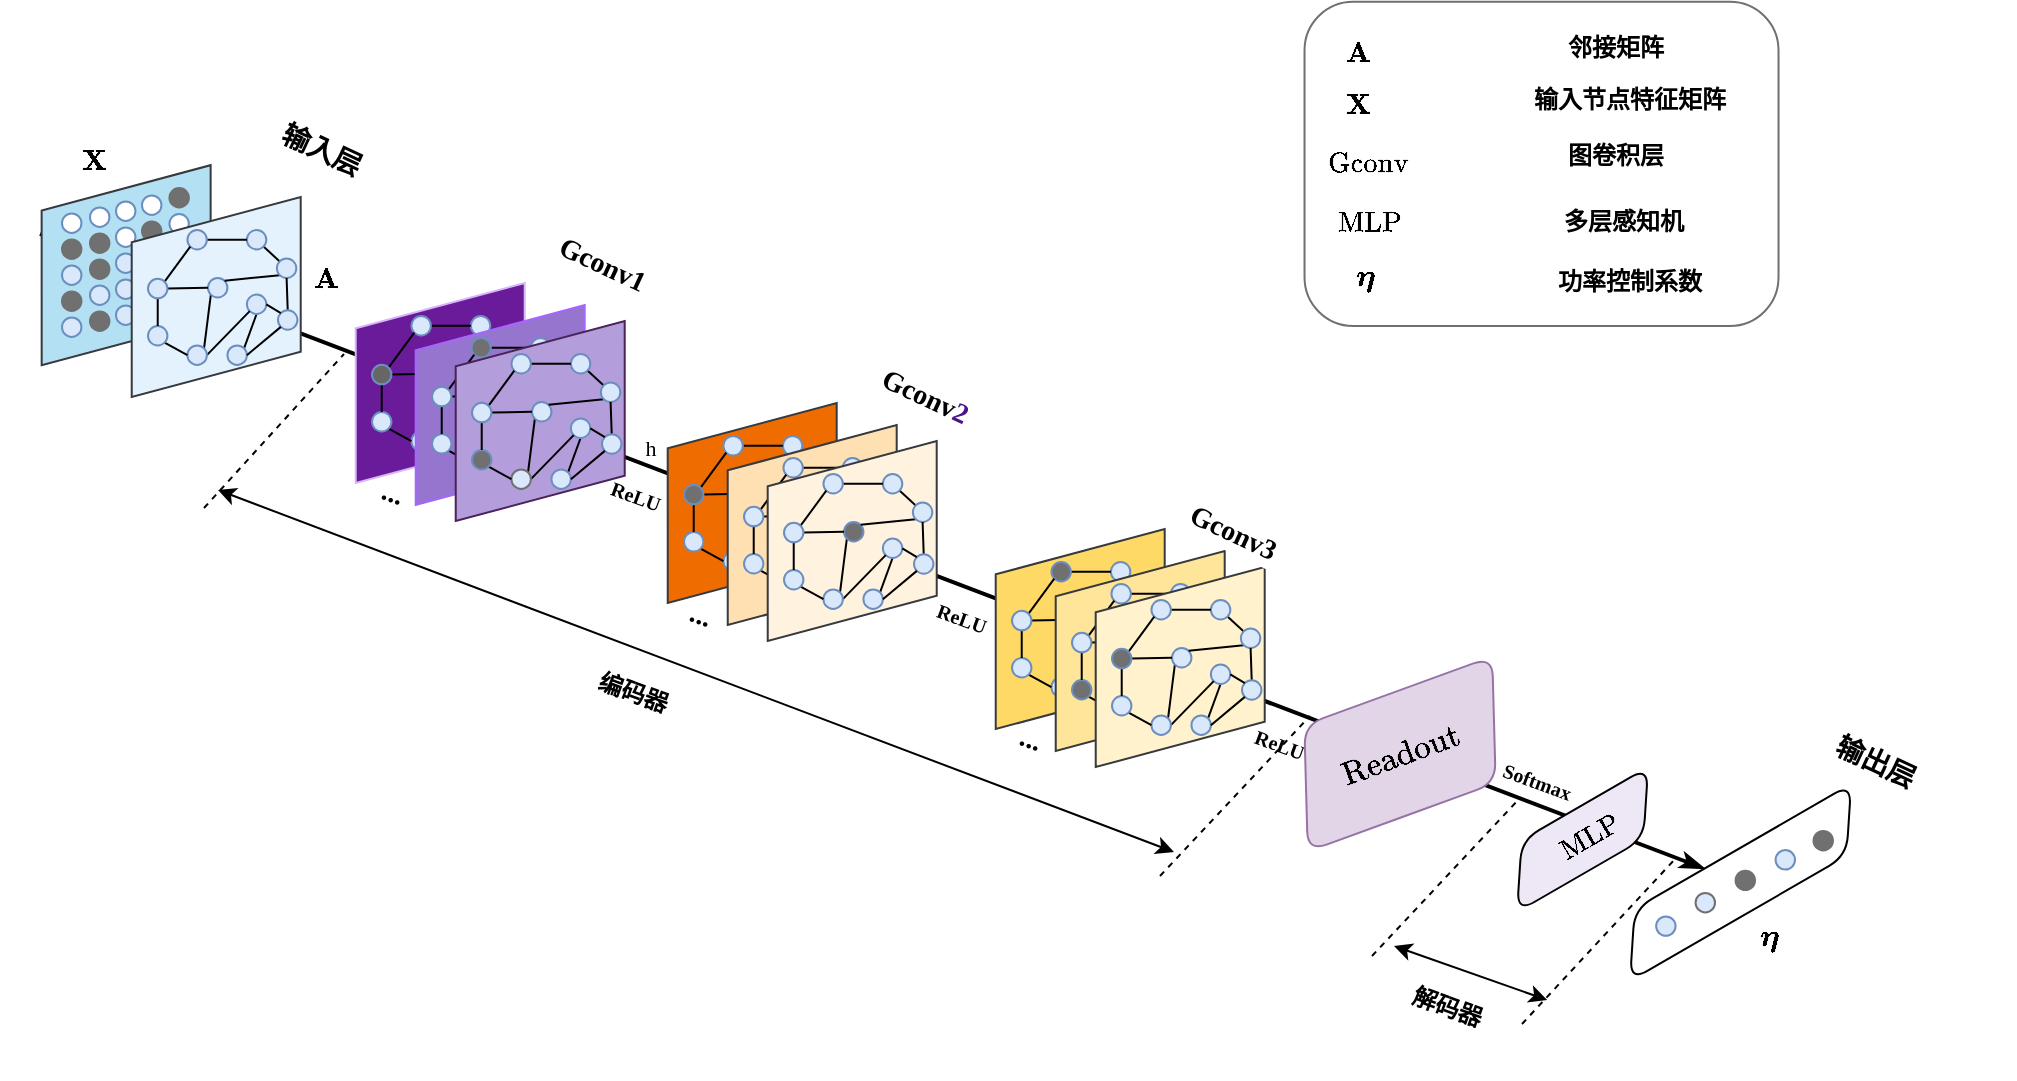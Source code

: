 <mxfile version="26.1.0">
  <diagram name="第 1 页" id="7T8MdKLIcJe5ybVdvawx">
    <mxGraphModel dx="1426" dy="1197" grid="0" gridSize="10" guides="1" tooltips="1" connect="1" arrows="1" fold="1" page="0" pageScale="1" pageWidth="827" pageHeight="1169" math="1" shadow="0">
      <root>
        <mxCell id="0" />
        <mxCell id="1" parent="0" />
        <mxCell id="S6ZuTX8GFXmOVU9LahuD-244" value="" style="group" vertex="1" connectable="0" parent="1">
          <mxGeometry x="246" y="71" width="78.69" height="94.96" as="geometry" />
        </mxCell>
        <mxCell id="S6ZuTX8GFXmOVU9LahuD-613" value="" style="endArrow=classicThin;html=1;rounded=0;strokeColor=default;align=center;verticalAlign=middle;fontFamily=Helvetica;fontSize=11;fontColor=default;labelBackgroundColor=default;exitX=1;exitY=0;exitDx=0;exitDy=0;strokeWidth=2;endFill=1;" edge="1" parent="S6ZuTX8GFXmOVU9LahuD-244" target="S6ZuTX8GFXmOVU9LahuD-602">
          <mxGeometry width="50" height="50" relative="1" as="geometry">
            <mxPoint x="-166" y="-41" as="sourcePoint" />
            <mxPoint x="1202" y="485" as="targetPoint" />
          </mxGeometry>
        </mxCell>
        <mxCell id="S6ZuTX8GFXmOVU9LahuD-245" value="" style="shape=parallelogram;perimeter=parallelogramPerimeter;whiteSpace=wrap;html=1;fixedSize=1;direction=south;rotation=75;fillColor=#6A1B9A;strokeColor=#D8B4F8;movable=1;resizable=1;rotatable=1;deletable=1;editable=1;locked=0;connectable=1;" vertex="1" parent="S6ZuTX8GFXmOVU9LahuD-244">
          <mxGeometry x="-3.25" y="-20.22" width="74.72" height="107.48" as="geometry" />
        </mxCell>
        <mxCell id="S6ZuTX8GFXmOVU9LahuD-246" value="" style="group" vertex="1" connectable="0" parent="S6ZuTX8GFXmOVU9LahuD-244">
          <mxGeometry x="9.72" width="68.97" height="94.96" as="geometry" />
        </mxCell>
        <mxCell id="S6ZuTX8GFXmOVU9LahuD-247" style="edgeStyle=none;shape=connector;rounded=0;orthogonalLoop=1;jettySize=auto;html=1;exitX=1;exitY=1;exitDx=0;exitDy=0;entryX=0;entryY=0;entryDx=0;entryDy=0;strokeColor=default;align=center;verticalAlign=middle;fontFamily=Helvetica;fontSize=11;fontColor=default;labelBackgroundColor=default;startFill=0;endArrow=none;" edge="1" parent="S6ZuTX8GFXmOVU9LahuD-246" source="S6ZuTX8GFXmOVU9LahuD-248" target="S6ZuTX8GFXmOVU9LahuD-254">
          <mxGeometry relative="1" as="geometry" />
        </mxCell>
        <mxCell id="S6ZuTX8GFXmOVU9LahuD-248" value="" style="ellipse;whiteSpace=wrap;html=1;aspect=fixed;movable=1;resizable=1;rotatable=1;deletable=1;editable=1;locked=0;connectable=1;fillColor=#dae8fc;strokeColor=#6c8ebf;" vertex="1" parent="S6ZuTX8GFXmOVU9LahuD-246">
          <mxGeometry x="39.72" width="9.722" height="9.722" as="geometry" />
        </mxCell>
        <mxCell id="S6ZuTX8GFXmOVU9LahuD-249" style="edgeStyle=none;shape=connector;rounded=0;orthogonalLoop=1;jettySize=auto;html=1;exitX=0;exitY=1;exitDx=0;exitDy=0;entryX=1;entryY=0;entryDx=0;entryDy=0;strokeColor=default;align=center;verticalAlign=middle;fontFamily=Helvetica;fontSize=11;fontColor=default;labelBackgroundColor=default;startFill=0;endArrow=none;" edge="1" parent="S6ZuTX8GFXmOVU9LahuD-246" source="S6ZuTX8GFXmOVU9LahuD-250" target="S6ZuTX8GFXmOVU9LahuD-259">
          <mxGeometry relative="1" as="geometry" />
        </mxCell>
        <mxCell id="S6ZuTX8GFXmOVU9LahuD-250" value="" style="ellipse;whiteSpace=wrap;html=1;aspect=fixed;movable=1;resizable=1;rotatable=1;deletable=1;editable=1;locked=0;connectable=1;fillColor=#dae8fc;strokeColor=#6c8ebf;" vertex="1" parent="S6ZuTX8GFXmOVU9LahuD-246">
          <mxGeometry x="20.28" y="24" width="9.722" height="9.722" as="geometry" />
        </mxCell>
        <mxCell id="S6ZuTX8GFXmOVU9LahuD-251" style="edgeStyle=none;shape=connector;rounded=0;orthogonalLoop=1;jettySize=auto;html=1;exitX=1;exitY=0;exitDx=0;exitDy=0;entryX=0.5;entryY=1;entryDx=0;entryDy=0;strokeColor=default;align=center;verticalAlign=middle;fontFamily=Helvetica;fontSize=11;fontColor=default;labelBackgroundColor=default;startFill=0;endArrow=none;" edge="1" parent="S6ZuTX8GFXmOVU9LahuD-246" source="S6ZuTX8GFXmOVU9LahuD-252" target="S6ZuTX8GFXmOVU9LahuD-257">
          <mxGeometry relative="1" as="geometry" />
        </mxCell>
        <mxCell id="S6ZuTX8GFXmOVU9LahuD-252" value="" style="ellipse;whiteSpace=wrap;html=1;aspect=fixed;movable=1;resizable=1;rotatable=1;deletable=1;editable=1;locked=0;connectable=1;fillColor=#dae8fc;strokeColor=#6c8ebf;" vertex="1" parent="S6ZuTX8GFXmOVU9LahuD-246">
          <mxGeometry x="30" y="57.72" width="9.722" height="9.722" as="geometry" />
        </mxCell>
        <mxCell id="S6ZuTX8GFXmOVU9LahuD-253" style="edgeStyle=none;shape=connector;rounded=0;orthogonalLoop=1;jettySize=auto;html=1;exitX=0;exitY=1;exitDx=0;exitDy=0;entryX=1;entryY=0;entryDx=0;entryDy=0;strokeColor=default;align=center;verticalAlign=middle;fontFamily=Helvetica;fontSize=11;fontColor=default;labelBackgroundColor=default;startFill=0;endArrow=none;" edge="1" parent="S6ZuTX8GFXmOVU9LahuD-246" source="S6ZuTX8GFXmOVU9LahuD-254" target="S6ZuTX8GFXmOVU9LahuD-250">
          <mxGeometry relative="1" as="geometry" />
        </mxCell>
        <mxCell id="S6ZuTX8GFXmOVU9LahuD-254" value="" style="ellipse;whiteSpace=wrap;html=1;aspect=fixed;movable=1;resizable=1;rotatable=1;deletable=1;editable=1;locked=0;connectable=1;fillColor=#dae8fc;strokeColor=#6c8ebf;" vertex="1" parent="S6ZuTX8GFXmOVU9LahuD-246">
          <mxGeometry x="54.72" y="14.28" width="9.722" height="9.722" as="geometry" />
        </mxCell>
        <mxCell id="S6ZuTX8GFXmOVU9LahuD-255" style="edgeStyle=orthogonalEdgeStyle;rounded=0;orthogonalLoop=1;jettySize=auto;html=1;exitX=1;exitY=0.5;exitDx=0;exitDy=0;entryX=0;entryY=0.5;entryDx=0;entryDy=0;startArrow=none;startFill=0;jumpStyle=none;curved=1;endArrow=none;" edge="1" parent="S6ZuTX8GFXmOVU9LahuD-246" source="S6ZuTX8GFXmOVU9LahuD-256" target="S6ZuTX8GFXmOVU9LahuD-248">
          <mxGeometry relative="1" as="geometry" />
        </mxCell>
        <mxCell id="S6ZuTX8GFXmOVU9LahuD-256" value="" style="ellipse;whiteSpace=wrap;html=1;aspect=fixed;movable=1;resizable=1;rotatable=1;deletable=1;editable=1;locked=0;connectable=1;fillColor=#dae8fc;strokeColor=#6c8ebf;" vertex="1" parent="S6ZuTX8GFXmOVU9LahuD-246">
          <mxGeometry x="10" width="9.72" height="9.72" as="geometry" />
        </mxCell>
        <mxCell id="S6ZuTX8GFXmOVU9LahuD-257" value="" style="ellipse;whiteSpace=wrap;html=1;aspect=fixed;movable=1;resizable=1;rotatable=1;deletable=1;editable=1;locked=0;connectable=1;fillColor=#dae8fc;strokeColor=#6c8ebf;" vertex="1" parent="S6ZuTX8GFXmOVU9LahuD-246">
          <mxGeometry x="39.72" y="32.28" width="9.722" height="9.722" as="geometry" />
        </mxCell>
        <mxCell id="S6ZuTX8GFXmOVU9LahuD-258" style="edgeStyle=none;shape=connector;rounded=0;orthogonalLoop=1;jettySize=auto;html=1;exitX=1;exitY=0.5;exitDx=0;exitDy=0;entryX=0;entryY=1;entryDx=0;entryDy=0;strokeColor=default;align=center;verticalAlign=middle;fontFamily=Helvetica;fontSize=11;fontColor=default;labelBackgroundColor=default;startFill=0;endArrow=none;" edge="1" parent="S6ZuTX8GFXmOVU9LahuD-246" source="S6ZuTX8GFXmOVU9LahuD-259" target="S6ZuTX8GFXmOVU9LahuD-257">
          <mxGeometry relative="1" as="geometry" />
        </mxCell>
        <mxCell id="S6ZuTX8GFXmOVU9LahuD-259" value="" style="ellipse;whiteSpace=wrap;html=1;aspect=fixed;movable=1;resizable=1;rotatable=1;deletable=1;editable=1;locked=0;connectable=1;fillColor=#dae8fc;strokeColor=#6c8ebf;" vertex="1" parent="S6ZuTX8GFXmOVU9LahuD-246">
          <mxGeometry x="10.0" y="57.72" width="9.722" height="9.722" as="geometry" />
        </mxCell>
        <mxCell id="S6ZuTX8GFXmOVU9LahuD-260" style="rounded=0;orthogonalLoop=1;jettySize=auto;html=1;exitX=1;exitY=1;exitDx=0;exitDy=0;entryX=0;entryY=0.5;entryDx=0;entryDy=0;endArrow=none;startFill=0;" edge="1" parent="S6ZuTX8GFXmOVU9LahuD-246" source="S6ZuTX8GFXmOVU9LahuD-261" target="S6ZuTX8GFXmOVU9LahuD-259">
          <mxGeometry relative="1" as="geometry" />
        </mxCell>
        <mxCell id="S6ZuTX8GFXmOVU9LahuD-261" value="" style="ellipse;whiteSpace=wrap;html=1;aspect=fixed;movable=1;resizable=1;rotatable=1;deletable=1;editable=1;locked=0;connectable=1;fillColor=#dae8fc;strokeColor=#6c8ebf;" vertex="1" parent="S6ZuTX8GFXmOVU9LahuD-246">
          <mxGeometry x="-9.72" y="48" width="9.722" height="9.722" as="geometry" />
        </mxCell>
        <mxCell id="S6ZuTX8GFXmOVU9LahuD-262" style="rounded=0;orthogonalLoop=1;jettySize=auto;html=1;exitX=1;exitY=0;exitDx=0;exitDy=0;entryX=0;entryY=1;entryDx=0;entryDy=0;endArrow=none;startFill=0;" edge="1" parent="S6ZuTX8GFXmOVU9LahuD-244" source="S6ZuTX8GFXmOVU9LahuD-265" target="S6ZuTX8GFXmOVU9LahuD-256">
          <mxGeometry relative="1" as="geometry" />
        </mxCell>
        <mxCell id="S6ZuTX8GFXmOVU9LahuD-263" style="edgeStyle=orthogonalEdgeStyle;rounded=0;orthogonalLoop=1;jettySize=auto;html=1;exitX=0.5;exitY=1;exitDx=0;exitDy=0;entryX=0.5;entryY=0;entryDx=0;entryDy=0;endArrow=none;startFill=0;" edge="1" parent="S6ZuTX8GFXmOVU9LahuD-244" source="S6ZuTX8GFXmOVU9LahuD-265" target="S6ZuTX8GFXmOVU9LahuD-261">
          <mxGeometry relative="1" as="geometry" />
        </mxCell>
        <mxCell id="S6ZuTX8GFXmOVU9LahuD-264" style="edgeStyle=none;shape=connector;rounded=0;orthogonalLoop=1;jettySize=auto;html=1;exitX=1;exitY=0.5;exitDx=0;exitDy=0;entryX=0;entryY=0.5;entryDx=0;entryDy=0;strokeColor=default;align=center;verticalAlign=middle;fontFamily=Helvetica;fontSize=11;fontColor=default;labelBackgroundColor=default;startFill=0;endArrow=none;" edge="1" parent="S6ZuTX8GFXmOVU9LahuD-244" source="S6ZuTX8GFXmOVU9LahuD-265" target="S6ZuTX8GFXmOVU9LahuD-250">
          <mxGeometry relative="1" as="geometry" />
        </mxCell>
        <mxCell id="S6ZuTX8GFXmOVU9LahuD-265" value="" style="ellipse;whiteSpace=wrap;html=1;aspect=fixed;movable=1;resizable=1;rotatable=1;deletable=1;editable=1;locked=0;connectable=1;fillColor=#666666;strokeColor=#6c8ebf;" vertex="1" parent="S6ZuTX8GFXmOVU9LahuD-244">
          <mxGeometry y="24.42" width="9.722" height="9.722" as="geometry" />
        </mxCell>
        <mxCell id="S6ZuTX8GFXmOVU9LahuD-266" style="edgeStyle=none;shape=connector;rounded=0;orthogonalLoop=1;jettySize=auto;html=1;exitX=0.5;exitY=0;exitDx=0;exitDy=0;entryX=0.5;entryY=1;entryDx=0;entryDy=0;strokeColor=default;align=center;verticalAlign=middle;fontFamily=Helvetica;fontSize=11;fontColor=default;labelBackgroundColor=default;startFill=0;endArrow=none;" edge="1" parent="S6ZuTX8GFXmOVU9LahuD-244" source="S6ZuTX8GFXmOVU9LahuD-267" target="S6ZuTX8GFXmOVU9LahuD-254">
          <mxGeometry relative="1" as="geometry" />
        </mxCell>
        <mxCell id="S6ZuTX8GFXmOVU9LahuD-267" value="" style="ellipse;whiteSpace=wrap;html=1;aspect=fixed;movable=1;resizable=1;rotatable=1;deletable=1;editable=1;locked=0;connectable=1;fillColor=#dae8fc;strokeColor=#6c8ebf;" vertex="1" parent="S6ZuTX8GFXmOVU9LahuD-244">
          <mxGeometry x="65" y="40.14" width="9.722" height="9.722" as="geometry" />
        </mxCell>
        <mxCell id="S6ZuTX8GFXmOVU9LahuD-268" style="edgeStyle=none;shape=connector;rounded=0;orthogonalLoop=1;jettySize=auto;html=1;exitX=1;exitY=0.5;exitDx=0;exitDy=0;entryX=0;entryY=1;entryDx=0;entryDy=0;strokeColor=default;align=center;verticalAlign=middle;fontFamily=Helvetica;fontSize=11;fontColor=default;labelBackgroundColor=default;startFill=0;endArrow=none;" edge="1" parent="S6ZuTX8GFXmOVU9LahuD-244" source="S6ZuTX8GFXmOVU9LahuD-252" target="S6ZuTX8GFXmOVU9LahuD-267">
          <mxGeometry relative="1" as="geometry" />
        </mxCell>
        <mxCell id="S6ZuTX8GFXmOVU9LahuD-269" style="edgeStyle=none;shape=connector;rounded=0;orthogonalLoop=1;jettySize=auto;html=1;exitX=1;exitY=0.5;exitDx=0;exitDy=0;entryX=0;entryY=0;entryDx=0;entryDy=0;strokeColor=default;align=center;verticalAlign=middle;fontFamily=Helvetica;fontSize=11;fontColor=default;labelBackgroundColor=default;startFill=0;endArrow=none;" edge="1" parent="S6ZuTX8GFXmOVU9LahuD-244" source="S6ZuTX8GFXmOVU9LahuD-257" target="S6ZuTX8GFXmOVU9LahuD-267">
          <mxGeometry relative="1" as="geometry" />
        </mxCell>
        <mxCell id="S6ZuTX8GFXmOVU9LahuD-331" value="" style="group" vertex="1" connectable="0" parent="1">
          <mxGeometry x="276" y="82.0" width="78.69" height="107.003" as="geometry" />
        </mxCell>
        <mxCell id="S6ZuTX8GFXmOVU9LahuD-332" value="" style="shape=parallelogram;perimeter=parallelogramPerimeter;whiteSpace=wrap;html=1;fixedSize=1;direction=south;rotation=75;fillColor=#9575CD;strokeColor=#A865FD;" vertex="1" parent="S6ZuTX8GFXmOVU9LahuD-331">
          <mxGeometry x="-3.25" y="-20.22" width="74.72" height="107.48" as="geometry" />
        </mxCell>
        <mxCell id="S6ZuTX8GFXmOVU9LahuD-333" value="" style="group;movable=0;resizable=0;rotatable=0;deletable=0;editable=0;locked=1;connectable=0;" vertex="1" connectable="0" parent="S6ZuTX8GFXmOVU9LahuD-331">
          <mxGeometry x="9.72" width="68.97" height="94.96" as="geometry" />
        </mxCell>
        <mxCell id="S6ZuTX8GFXmOVU9LahuD-334" style="edgeStyle=none;shape=connector;rounded=0;orthogonalLoop=1;jettySize=auto;html=1;exitX=1;exitY=1;exitDx=0;exitDy=0;entryX=0;entryY=0;entryDx=0;entryDy=0;strokeColor=default;align=center;verticalAlign=middle;fontFamily=Helvetica;fontSize=11;fontColor=default;labelBackgroundColor=default;startFill=0;endArrow=none;" edge="1" parent="S6ZuTX8GFXmOVU9LahuD-333" source="S6ZuTX8GFXmOVU9LahuD-335" target="S6ZuTX8GFXmOVU9LahuD-341">
          <mxGeometry relative="1" as="geometry" />
        </mxCell>
        <mxCell id="S6ZuTX8GFXmOVU9LahuD-335" value="" style="ellipse;whiteSpace=wrap;html=1;aspect=fixed;movable=1;resizable=1;rotatable=1;deletable=1;editable=1;locked=0;connectable=1;fillColor=#dae8fc;strokeColor=#6c8ebf;" vertex="1" parent="S6ZuTX8GFXmOVU9LahuD-333">
          <mxGeometry x="39.72" width="9.722" height="9.722" as="geometry" />
        </mxCell>
        <mxCell id="S6ZuTX8GFXmOVU9LahuD-336" style="edgeStyle=none;shape=connector;rounded=0;orthogonalLoop=1;jettySize=auto;html=1;exitX=0;exitY=1;exitDx=0;exitDy=0;entryX=1;entryY=0;entryDx=0;entryDy=0;strokeColor=default;align=center;verticalAlign=middle;fontFamily=Helvetica;fontSize=11;fontColor=default;labelBackgroundColor=default;startFill=0;endArrow=none;" edge="1" parent="S6ZuTX8GFXmOVU9LahuD-333" source="S6ZuTX8GFXmOVU9LahuD-337" target="S6ZuTX8GFXmOVU9LahuD-346">
          <mxGeometry relative="1" as="geometry" />
        </mxCell>
        <mxCell id="S6ZuTX8GFXmOVU9LahuD-337" value="" style="ellipse;whiteSpace=wrap;html=1;aspect=fixed;movable=1;resizable=1;rotatable=1;deletable=1;editable=1;locked=0;connectable=1;fillColor=#dae8fc;strokeColor=#6c8ebf;" vertex="1" parent="S6ZuTX8GFXmOVU9LahuD-333">
          <mxGeometry x="20.28" y="24" width="9.722" height="9.722" as="geometry" />
        </mxCell>
        <mxCell id="S6ZuTX8GFXmOVU9LahuD-338" style="edgeStyle=none;shape=connector;rounded=0;orthogonalLoop=1;jettySize=auto;html=1;exitX=1;exitY=0;exitDx=0;exitDy=0;entryX=0.5;entryY=1;entryDx=0;entryDy=0;strokeColor=default;align=center;verticalAlign=middle;fontFamily=Helvetica;fontSize=11;fontColor=default;labelBackgroundColor=default;startFill=0;endArrow=none;" edge="1" parent="S6ZuTX8GFXmOVU9LahuD-333" source="S6ZuTX8GFXmOVU9LahuD-339" target="S6ZuTX8GFXmOVU9LahuD-344">
          <mxGeometry relative="1" as="geometry" />
        </mxCell>
        <mxCell id="S6ZuTX8GFXmOVU9LahuD-339" value="" style="ellipse;whiteSpace=wrap;html=1;aspect=fixed;movable=1;resizable=1;rotatable=1;deletable=1;editable=1;locked=0;connectable=1;fillColor=#dae8fc;strokeColor=#6c8ebf;" vertex="1" parent="S6ZuTX8GFXmOVU9LahuD-333">
          <mxGeometry x="30" y="57.72" width="9.722" height="9.722" as="geometry" />
        </mxCell>
        <mxCell id="S6ZuTX8GFXmOVU9LahuD-340" style="edgeStyle=none;shape=connector;rounded=0;orthogonalLoop=1;jettySize=auto;html=1;exitX=0;exitY=1;exitDx=0;exitDy=0;entryX=1;entryY=0;entryDx=0;entryDy=0;strokeColor=default;align=center;verticalAlign=middle;fontFamily=Helvetica;fontSize=11;fontColor=default;labelBackgroundColor=default;startFill=0;endArrow=none;" edge="1" parent="S6ZuTX8GFXmOVU9LahuD-333" source="S6ZuTX8GFXmOVU9LahuD-341" target="S6ZuTX8GFXmOVU9LahuD-337">
          <mxGeometry relative="1" as="geometry" />
        </mxCell>
        <mxCell id="S6ZuTX8GFXmOVU9LahuD-341" value="" style="ellipse;whiteSpace=wrap;html=1;aspect=fixed;movable=1;resizable=1;rotatable=1;deletable=1;editable=1;locked=0;connectable=1;fillColor=#dae8fc;strokeColor=#6c8ebf;" vertex="1" parent="S6ZuTX8GFXmOVU9LahuD-333">
          <mxGeometry x="54.72" y="14.28" width="9.722" height="9.722" as="geometry" />
        </mxCell>
        <mxCell id="S6ZuTX8GFXmOVU9LahuD-342" style="edgeStyle=orthogonalEdgeStyle;rounded=0;orthogonalLoop=1;jettySize=auto;html=1;exitX=1;exitY=0.5;exitDx=0;exitDy=0;entryX=0;entryY=0.5;entryDx=0;entryDy=0;startArrow=none;startFill=0;jumpStyle=none;curved=1;endArrow=none;" edge="1" parent="S6ZuTX8GFXmOVU9LahuD-333" source="S6ZuTX8GFXmOVU9LahuD-343" target="S6ZuTX8GFXmOVU9LahuD-335">
          <mxGeometry relative="1" as="geometry" />
        </mxCell>
        <mxCell id="S6ZuTX8GFXmOVU9LahuD-343" value="" style="ellipse;whiteSpace=wrap;html=1;aspect=fixed;movable=1;resizable=1;rotatable=1;deletable=1;editable=1;locked=0;connectable=1;fillColor=#707070;strokeColor=#6c8ebf;" vertex="1" parent="S6ZuTX8GFXmOVU9LahuD-333">
          <mxGeometry x="10" width="9.72" height="9.72" as="geometry" />
        </mxCell>
        <mxCell id="S6ZuTX8GFXmOVU9LahuD-344" value="" style="ellipse;whiteSpace=wrap;html=1;aspect=fixed;movable=1;resizable=1;rotatable=1;deletable=1;editable=1;locked=0;connectable=1;fillColor=#dae8fc;strokeColor=#6c8ebf;" vertex="1" parent="S6ZuTX8GFXmOVU9LahuD-333">
          <mxGeometry x="39.72" y="32.28" width="9.722" height="9.722" as="geometry" />
        </mxCell>
        <mxCell id="S6ZuTX8GFXmOVU9LahuD-345" style="edgeStyle=none;shape=connector;rounded=0;orthogonalLoop=1;jettySize=auto;html=1;exitX=1;exitY=0.5;exitDx=0;exitDy=0;entryX=0;entryY=1;entryDx=0;entryDy=0;strokeColor=default;align=center;verticalAlign=middle;fontFamily=Helvetica;fontSize=11;fontColor=default;labelBackgroundColor=default;startFill=0;endArrow=none;" edge="1" parent="S6ZuTX8GFXmOVU9LahuD-333" source="S6ZuTX8GFXmOVU9LahuD-346" target="S6ZuTX8GFXmOVU9LahuD-344">
          <mxGeometry relative="1" as="geometry" />
        </mxCell>
        <mxCell id="S6ZuTX8GFXmOVU9LahuD-346" value="" style="ellipse;whiteSpace=wrap;html=1;aspect=fixed;movable=1;resizable=1;rotatable=1;deletable=1;editable=1;locked=0;connectable=1;fillColor=#dae8fc;strokeColor=#6c8ebf;" vertex="1" parent="S6ZuTX8GFXmOVU9LahuD-333">
          <mxGeometry x="10.0" y="57.72" width="9.722" height="9.722" as="geometry" />
        </mxCell>
        <mxCell id="S6ZuTX8GFXmOVU9LahuD-347" style="rounded=0;orthogonalLoop=1;jettySize=auto;html=1;exitX=1;exitY=1;exitDx=0;exitDy=0;entryX=0;entryY=0.5;entryDx=0;entryDy=0;endArrow=none;startFill=0;" edge="1" parent="S6ZuTX8GFXmOVU9LahuD-333" source="S6ZuTX8GFXmOVU9LahuD-348" target="S6ZuTX8GFXmOVU9LahuD-346">
          <mxGeometry relative="1" as="geometry" />
        </mxCell>
        <mxCell id="S6ZuTX8GFXmOVU9LahuD-348" value="" style="ellipse;whiteSpace=wrap;html=1;aspect=fixed;movable=1;resizable=1;rotatable=1;deletable=1;editable=1;locked=0;connectable=1;fillColor=#dae8fc;strokeColor=#6c8ebf;" vertex="1" parent="S6ZuTX8GFXmOVU9LahuD-333">
          <mxGeometry x="-9.72" y="48" width="9.722" height="9.722" as="geometry" />
        </mxCell>
        <mxCell id="S6ZuTX8GFXmOVU9LahuD-349" style="rounded=0;orthogonalLoop=1;jettySize=auto;html=1;exitX=1;exitY=0;exitDx=0;exitDy=0;entryX=0;entryY=1;entryDx=0;entryDy=0;endArrow=none;startFill=0;" edge="1" parent="S6ZuTX8GFXmOVU9LahuD-331" source="S6ZuTX8GFXmOVU9LahuD-352" target="S6ZuTX8GFXmOVU9LahuD-343">
          <mxGeometry relative="1" as="geometry" />
        </mxCell>
        <mxCell id="S6ZuTX8GFXmOVU9LahuD-350" style="edgeStyle=orthogonalEdgeStyle;rounded=0;orthogonalLoop=1;jettySize=auto;html=1;exitX=0.5;exitY=1;exitDx=0;exitDy=0;entryX=0.5;entryY=0;entryDx=0;entryDy=0;endArrow=none;startFill=0;" edge="1" parent="S6ZuTX8GFXmOVU9LahuD-331" source="S6ZuTX8GFXmOVU9LahuD-352" target="S6ZuTX8GFXmOVU9LahuD-348">
          <mxGeometry relative="1" as="geometry" />
        </mxCell>
        <mxCell id="S6ZuTX8GFXmOVU9LahuD-351" style="edgeStyle=none;shape=connector;rounded=0;orthogonalLoop=1;jettySize=auto;html=1;exitX=1;exitY=0.5;exitDx=0;exitDy=0;entryX=0;entryY=0.5;entryDx=0;entryDy=0;strokeColor=default;align=center;verticalAlign=middle;fontFamily=Helvetica;fontSize=11;fontColor=default;labelBackgroundColor=default;startFill=0;endArrow=none;" edge="1" parent="S6ZuTX8GFXmOVU9LahuD-331" source="S6ZuTX8GFXmOVU9LahuD-352" target="S6ZuTX8GFXmOVU9LahuD-337">
          <mxGeometry relative="1" as="geometry" />
        </mxCell>
        <mxCell id="S6ZuTX8GFXmOVU9LahuD-352" value="" style="ellipse;whiteSpace=wrap;html=1;aspect=fixed;movable=1;resizable=1;rotatable=1;deletable=1;editable=1;locked=0;connectable=1;fillColor=#dae8fc;strokeColor=#6c8ebf;" vertex="1" parent="S6ZuTX8GFXmOVU9LahuD-331">
          <mxGeometry y="24.42" width="9.722" height="9.722" as="geometry" />
        </mxCell>
        <mxCell id="S6ZuTX8GFXmOVU9LahuD-353" style="edgeStyle=none;shape=connector;rounded=0;orthogonalLoop=1;jettySize=auto;html=1;exitX=0.5;exitY=0;exitDx=0;exitDy=0;entryX=0.5;entryY=1;entryDx=0;entryDy=0;strokeColor=default;align=center;verticalAlign=middle;fontFamily=Helvetica;fontSize=11;fontColor=default;labelBackgroundColor=default;startFill=0;endArrow=none;" edge="1" parent="S6ZuTX8GFXmOVU9LahuD-331" source="S6ZuTX8GFXmOVU9LahuD-354" target="S6ZuTX8GFXmOVU9LahuD-341">
          <mxGeometry relative="1" as="geometry" />
        </mxCell>
        <mxCell id="S6ZuTX8GFXmOVU9LahuD-354" value="" style="ellipse;whiteSpace=wrap;html=1;aspect=fixed;movable=1;resizable=1;rotatable=1;deletable=1;editable=1;locked=0;connectable=1;fillColor=#dae8fc;strokeColor=#6c8ebf;" vertex="1" parent="S6ZuTX8GFXmOVU9LahuD-331">
          <mxGeometry x="65" y="40.14" width="9.722" height="9.722" as="geometry" />
        </mxCell>
        <mxCell id="S6ZuTX8GFXmOVU9LahuD-355" style="edgeStyle=none;shape=connector;rounded=0;orthogonalLoop=1;jettySize=auto;html=1;exitX=1;exitY=0.5;exitDx=0;exitDy=0;entryX=0;entryY=1;entryDx=0;entryDy=0;strokeColor=default;align=center;verticalAlign=middle;fontFamily=Helvetica;fontSize=11;fontColor=default;labelBackgroundColor=default;startFill=0;endArrow=none;" edge="1" parent="S6ZuTX8GFXmOVU9LahuD-331" source="S6ZuTX8GFXmOVU9LahuD-339" target="S6ZuTX8GFXmOVU9LahuD-354">
          <mxGeometry relative="1" as="geometry" />
        </mxCell>
        <mxCell id="S6ZuTX8GFXmOVU9LahuD-356" style="edgeStyle=none;shape=connector;rounded=0;orthogonalLoop=1;jettySize=auto;html=1;exitX=1;exitY=0.5;exitDx=0;exitDy=0;entryX=0;entryY=0;entryDx=0;entryDy=0;strokeColor=default;align=center;verticalAlign=middle;fontFamily=Helvetica;fontSize=11;fontColor=default;labelBackgroundColor=default;startFill=0;endArrow=none;" edge="1" parent="S6ZuTX8GFXmOVU9LahuD-331" source="S6ZuTX8GFXmOVU9LahuD-344" target="S6ZuTX8GFXmOVU9LahuD-354">
          <mxGeometry relative="1" as="geometry" />
        </mxCell>
        <mxCell id="S6ZuTX8GFXmOVU9LahuD-639" value="&lt;div style=&quot;text-align: center;&quot;&gt;&lt;font face=&quot;Times New Roman&quot;&gt;&lt;span style=&quot;font-size: 14px; text-wrap: nowrap;&quot;&gt;&lt;b&gt;...&lt;/b&gt;&lt;/span&gt;&lt;/font&gt;&lt;/div&gt;" style="text;whiteSpace=wrap;html=1;fontFamily=Helvetica;fontSize=11;fontColor=default;labelBackgroundColor=default;rotation=20;" vertex="1" parent="S6ZuTX8GFXmOVU9LahuD-331">
          <mxGeometry x="-28.996" y="72.003" width="64" height="35" as="geometry" />
        </mxCell>
        <mxCell id="S6ZuTX8GFXmOVU9LahuD-435" value="" style="group" vertex="1" connectable="0" parent="1">
          <mxGeometry x="402" y="131" width="78.69" height="94.96" as="geometry" />
        </mxCell>
        <mxCell id="S6ZuTX8GFXmOVU9LahuD-436" value="" style="shape=parallelogram;perimeter=parallelogramPerimeter;whiteSpace=wrap;html=1;fixedSize=1;direction=south;rotation=75;fillColor=#EF6C00;strokeColor=#36393d;movable=1;resizable=1;rotatable=1;deletable=1;editable=1;locked=0;connectable=1;" vertex="1" parent="S6ZuTX8GFXmOVU9LahuD-435">
          <mxGeometry x="-3.25" y="-20.22" width="74.72" height="107.48" as="geometry" />
        </mxCell>
        <mxCell id="S6ZuTX8GFXmOVU9LahuD-437" value="" style="group" vertex="1" connectable="0" parent="S6ZuTX8GFXmOVU9LahuD-435">
          <mxGeometry x="9.72" width="68.97" height="94.96" as="geometry" />
        </mxCell>
        <mxCell id="S6ZuTX8GFXmOVU9LahuD-438" style="edgeStyle=none;shape=connector;rounded=0;orthogonalLoop=1;jettySize=auto;html=1;exitX=1;exitY=1;exitDx=0;exitDy=0;entryX=0;entryY=0;entryDx=0;entryDy=0;strokeColor=default;align=center;verticalAlign=middle;fontFamily=Helvetica;fontSize=11;fontColor=default;labelBackgroundColor=default;startFill=0;endArrow=none;" edge="1" parent="S6ZuTX8GFXmOVU9LahuD-437" source="S6ZuTX8GFXmOVU9LahuD-439" target="S6ZuTX8GFXmOVU9LahuD-445">
          <mxGeometry relative="1" as="geometry" />
        </mxCell>
        <mxCell id="S6ZuTX8GFXmOVU9LahuD-439" value="" style="ellipse;whiteSpace=wrap;html=1;aspect=fixed;movable=1;resizable=1;rotatable=1;deletable=1;editable=1;locked=0;connectable=1;fillColor=#dae8fc;strokeColor=#6c8ebf;" vertex="1" parent="S6ZuTX8GFXmOVU9LahuD-437">
          <mxGeometry x="39.72" width="9.722" height="9.722" as="geometry" />
        </mxCell>
        <mxCell id="S6ZuTX8GFXmOVU9LahuD-440" style="edgeStyle=none;shape=connector;rounded=0;orthogonalLoop=1;jettySize=auto;html=1;exitX=0;exitY=1;exitDx=0;exitDy=0;entryX=1;entryY=0;entryDx=0;entryDy=0;strokeColor=default;align=center;verticalAlign=middle;fontFamily=Helvetica;fontSize=11;fontColor=default;labelBackgroundColor=default;startFill=0;endArrow=none;" edge="1" parent="S6ZuTX8GFXmOVU9LahuD-437" source="S6ZuTX8GFXmOVU9LahuD-441" target="S6ZuTX8GFXmOVU9LahuD-450">
          <mxGeometry relative="1" as="geometry" />
        </mxCell>
        <mxCell id="S6ZuTX8GFXmOVU9LahuD-441" value="" style="ellipse;whiteSpace=wrap;html=1;aspect=fixed;movable=1;resizable=1;rotatable=1;deletable=1;editable=1;locked=0;connectable=1;fillColor=#dae8fc;strokeColor=#6c8ebf;" vertex="1" parent="S6ZuTX8GFXmOVU9LahuD-437">
          <mxGeometry x="20.28" y="24" width="9.722" height="9.722" as="geometry" />
        </mxCell>
        <mxCell id="S6ZuTX8GFXmOVU9LahuD-442" style="edgeStyle=none;shape=connector;rounded=0;orthogonalLoop=1;jettySize=auto;html=1;exitX=1;exitY=0;exitDx=0;exitDy=0;entryX=0.5;entryY=1;entryDx=0;entryDy=0;strokeColor=default;align=center;verticalAlign=middle;fontFamily=Helvetica;fontSize=11;fontColor=default;labelBackgroundColor=default;startFill=0;endArrow=none;" edge="1" parent="S6ZuTX8GFXmOVU9LahuD-437" source="S6ZuTX8GFXmOVU9LahuD-443" target="S6ZuTX8GFXmOVU9LahuD-448">
          <mxGeometry relative="1" as="geometry" />
        </mxCell>
        <mxCell id="S6ZuTX8GFXmOVU9LahuD-443" value="" style="ellipse;whiteSpace=wrap;html=1;aspect=fixed;movable=1;resizable=1;rotatable=1;deletable=1;editable=1;locked=0;connectable=1;fillColor=#dae8fc;strokeColor=#6c8ebf;" vertex="1" parent="S6ZuTX8GFXmOVU9LahuD-437">
          <mxGeometry x="30" y="57.72" width="9.722" height="9.722" as="geometry" />
        </mxCell>
        <mxCell id="S6ZuTX8GFXmOVU9LahuD-444" style="edgeStyle=none;shape=connector;rounded=0;orthogonalLoop=1;jettySize=auto;html=1;exitX=0;exitY=1;exitDx=0;exitDy=0;entryX=1;entryY=0;entryDx=0;entryDy=0;strokeColor=default;align=center;verticalAlign=middle;fontFamily=Helvetica;fontSize=11;fontColor=default;labelBackgroundColor=default;startFill=0;endArrow=none;" edge="1" parent="S6ZuTX8GFXmOVU9LahuD-437" source="S6ZuTX8GFXmOVU9LahuD-445" target="S6ZuTX8GFXmOVU9LahuD-441">
          <mxGeometry relative="1" as="geometry" />
        </mxCell>
        <mxCell id="S6ZuTX8GFXmOVU9LahuD-445" value="" style="ellipse;whiteSpace=wrap;html=1;aspect=fixed;movable=1;resizable=1;rotatable=1;deletable=1;editable=1;locked=0;connectable=1;fillColor=#dae8fc;strokeColor=#6c8ebf;" vertex="1" parent="S6ZuTX8GFXmOVU9LahuD-437">
          <mxGeometry x="54.72" y="14.28" width="9.722" height="9.722" as="geometry" />
        </mxCell>
        <mxCell id="S6ZuTX8GFXmOVU9LahuD-446" style="edgeStyle=orthogonalEdgeStyle;rounded=0;orthogonalLoop=1;jettySize=auto;html=1;exitX=1;exitY=0.5;exitDx=0;exitDy=0;entryX=0;entryY=0.5;entryDx=0;entryDy=0;startArrow=none;startFill=0;jumpStyle=none;curved=1;endArrow=none;" edge="1" parent="S6ZuTX8GFXmOVU9LahuD-437" source="S6ZuTX8GFXmOVU9LahuD-447" target="S6ZuTX8GFXmOVU9LahuD-439">
          <mxGeometry relative="1" as="geometry" />
        </mxCell>
        <mxCell id="S6ZuTX8GFXmOVU9LahuD-447" value="" style="ellipse;whiteSpace=wrap;html=1;aspect=fixed;movable=1;resizable=1;rotatable=1;deletable=1;editable=1;locked=0;connectable=1;fillColor=#dae8fc;strokeColor=#6c8ebf;" vertex="1" parent="S6ZuTX8GFXmOVU9LahuD-437">
          <mxGeometry x="10" width="9.72" height="9.72" as="geometry" />
        </mxCell>
        <mxCell id="S6ZuTX8GFXmOVU9LahuD-448" value="" style="ellipse;whiteSpace=wrap;html=1;aspect=fixed;movable=1;resizable=1;rotatable=1;deletable=1;editable=1;locked=0;connectable=1;fillColor=#dae8fc;strokeColor=#6c8ebf;" vertex="1" parent="S6ZuTX8GFXmOVU9LahuD-437">
          <mxGeometry x="39.72" y="32.28" width="9.722" height="9.722" as="geometry" />
        </mxCell>
        <mxCell id="S6ZuTX8GFXmOVU9LahuD-449" style="edgeStyle=none;shape=connector;rounded=0;orthogonalLoop=1;jettySize=auto;html=1;exitX=1;exitY=0.5;exitDx=0;exitDy=0;entryX=0;entryY=1;entryDx=0;entryDy=0;strokeColor=default;align=center;verticalAlign=middle;fontFamily=Helvetica;fontSize=11;fontColor=default;labelBackgroundColor=default;startFill=0;endArrow=none;" edge="1" parent="S6ZuTX8GFXmOVU9LahuD-437" source="S6ZuTX8GFXmOVU9LahuD-450" target="S6ZuTX8GFXmOVU9LahuD-448">
          <mxGeometry relative="1" as="geometry" />
        </mxCell>
        <mxCell id="S6ZuTX8GFXmOVU9LahuD-450" value="" style="ellipse;whiteSpace=wrap;html=1;aspect=fixed;movable=1;resizable=1;rotatable=1;deletable=1;editable=1;locked=0;connectable=1;fillColor=#dae8fc;strokeColor=#6c8ebf;" vertex="1" parent="S6ZuTX8GFXmOVU9LahuD-437">
          <mxGeometry x="10.0" y="57.72" width="9.722" height="9.722" as="geometry" />
        </mxCell>
        <mxCell id="S6ZuTX8GFXmOVU9LahuD-451" style="rounded=0;orthogonalLoop=1;jettySize=auto;html=1;exitX=1;exitY=1;exitDx=0;exitDy=0;entryX=0;entryY=0.5;entryDx=0;entryDy=0;endArrow=none;startFill=0;" edge="1" parent="S6ZuTX8GFXmOVU9LahuD-437" source="S6ZuTX8GFXmOVU9LahuD-452" target="S6ZuTX8GFXmOVU9LahuD-450">
          <mxGeometry relative="1" as="geometry" />
        </mxCell>
        <mxCell id="S6ZuTX8GFXmOVU9LahuD-452" value="" style="ellipse;whiteSpace=wrap;html=1;aspect=fixed;movable=1;resizable=1;rotatable=1;deletable=1;editable=1;locked=0;connectable=1;fillColor=#dae8fc;strokeColor=#6c8ebf;" vertex="1" parent="S6ZuTX8GFXmOVU9LahuD-437">
          <mxGeometry x="-9.72" y="48" width="9.722" height="9.722" as="geometry" />
        </mxCell>
        <mxCell id="S6ZuTX8GFXmOVU9LahuD-453" style="rounded=0;orthogonalLoop=1;jettySize=auto;html=1;exitX=1;exitY=0;exitDx=0;exitDy=0;entryX=0;entryY=1;entryDx=0;entryDy=0;endArrow=none;startFill=0;" edge="1" parent="S6ZuTX8GFXmOVU9LahuD-435" source="S6ZuTX8GFXmOVU9LahuD-456" target="S6ZuTX8GFXmOVU9LahuD-447">
          <mxGeometry relative="1" as="geometry" />
        </mxCell>
        <mxCell id="S6ZuTX8GFXmOVU9LahuD-454" style="edgeStyle=orthogonalEdgeStyle;rounded=0;orthogonalLoop=1;jettySize=auto;html=1;exitX=0.5;exitY=1;exitDx=0;exitDy=0;entryX=0.5;entryY=0;entryDx=0;entryDy=0;endArrow=none;startFill=0;" edge="1" parent="S6ZuTX8GFXmOVU9LahuD-435" source="S6ZuTX8GFXmOVU9LahuD-456" target="S6ZuTX8GFXmOVU9LahuD-452">
          <mxGeometry relative="1" as="geometry" />
        </mxCell>
        <mxCell id="S6ZuTX8GFXmOVU9LahuD-455" style="edgeStyle=none;shape=connector;rounded=0;orthogonalLoop=1;jettySize=auto;html=1;exitX=1;exitY=0.5;exitDx=0;exitDy=0;entryX=0;entryY=0.5;entryDx=0;entryDy=0;strokeColor=default;align=center;verticalAlign=middle;fontFamily=Helvetica;fontSize=11;fontColor=default;labelBackgroundColor=default;startFill=0;endArrow=none;" edge="1" parent="S6ZuTX8GFXmOVU9LahuD-435" source="S6ZuTX8GFXmOVU9LahuD-456" target="S6ZuTX8GFXmOVU9LahuD-441">
          <mxGeometry relative="1" as="geometry" />
        </mxCell>
        <mxCell id="S6ZuTX8GFXmOVU9LahuD-456" value="" style="ellipse;whiteSpace=wrap;html=1;aspect=fixed;movable=1;resizable=1;rotatable=1;deletable=1;editable=1;locked=0;connectable=1;fillColor=#707070;strokeColor=#6c8ebf;" vertex="1" parent="S6ZuTX8GFXmOVU9LahuD-435">
          <mxGeometry y="24.42" width="9.722" height="9.722" as="geometry" />
        </mxCell>
        <mxCell id="S6ZuTX8GFXmOVU9LahuD-457" style="edgeStyle=none;shape=connector;rounded=0;orthogonalLoop=1;jettySize=auto;html=1;exitX=0.5;exitY=0;exitDx=0;exitDy=0;entryX=0.5;entryY=1;entryDx=0;entryDy=0;strokeColor=default;align=center;verticalAlign=middle;fontFamily=Helvetica;fontSize=11;fontColor=default;labelBackgroundColor=default;startFill=0;endArrow=none;" edge="1" parent="S6ZuTX8GFXmOVU9LahuD-435" source="S6ZuTX8GFXmOVU9LahuD-458" target="S6ZuTX8GFXmOVU9LahuD-445">
          <mxGeometry relative="1" as="geometry" />
        </mxCell>
        <mxCell id="S6ZuTX8GFXmOVU9LahuD-458" value="" style="ellipse;whiteSpace=wrap;html=1;aspect=fixed;movable=1;resizable=1;rotatable=1;deletable=1;editable=1;locked=0;connectable=1;fillColor=#dae8fc;strokeColor=#6c8ebf;" vertex="1" parent="S6ZuTX8GFXmOVU9LahuD-435">
          <mxGeometry x="65" y="40.14" width="9.722" height="9.722" as="geometry" />
        </mxCell>
        <mxCell id="S6ZuTX8GFXmOVU9LahuD-459" style="edgeStyle=none;shape=connector;rounded=0;orthogonalLoop=1;jettySize=auto;html=1;exitX=1;exitY=0.5;exitDx=0;exitDy=0;entryX=0;entryY=1;entryDx=0;entryDy=0;strokeColor=default;align=center;verticalAlign=middle;fontFamily=Helvetica;fontSize=11;fontColor=default;labelBackgroundColor=default;startFill=0;endArrow=none;" edge="1" parent="S6ZuTX8GFXmOVU9LahuD-435" source="S6ZuTX8GFXmOVU9LahuD-443" target="S6ZuTX8GFXmOVU9LahuD-458">
          <mxGeometry relative="1" as="geometry" />
        </mxCell>
        <mxCell id="S6ZuTX8GFXmOVU9LahuD-460" style="edgeStyle=none;shape=connector;rounded=0;orthogonalLoop=1;jettySize=auto;html=1;exitX=1;exitY=0.5;exitDx=0;exitDy=0;entryX=0;entryY=0;entryDx=0;entryDy=0;strokeColor=default;align=center;verticalAlign=middle;fontFamily=Helvetica;fontSize=11;fontColor=default;labelBackgroundColor=default;startFill=0;endArrow=none;" edge="1" parent="S6ZuTX8GFXmOVU9LahuD-435" source="S6ZuTX8GFXmOVU9LahuD-448" target="S6ZuTX8GFXmOVU9LahuD-458">
          <mxGeometry relative="1" as="geometry" />
        </mxCell>
        <mxCell id="S6ZuTX8GFXmOVU9LahuD-634" value="&lt;b style=&quot;forced-color-adjust: none; color: rgb(0, 0, 0); font-family: &amp;quot;Times New Roman&amp;quot;; font-size: 10px; font-style: normal; font-variant-ligatures: normal; font-variant-caps: normal; letter-spacing: normal; orphans: 2; text-align: center; text-indent: 0px; text-transform: none; widows: 2; word-spacing: 0px; -webkit-text-stroke-width: 0px; white-space: nowrap; background-color: rgb(255, 255, 255); text-decoration-thickness: initial; text-decoration-style: initial; text-decoration-color: initial;&quot;&gt;ReLU&lt;/b&gt;" style="text;whiteSpace=wrap;html=1;fontFamily=Helvetica;fontSize=11;fontColor=default;labelBackgroundColor=default;rotation=20;" vertex="1" parent="S6ZuTX8GFXmOVU9LahuD-435">
          <mxGeometry x="-40.996" y="23.003" width="64" height="35" as="geometry" />
        </mxCell>
        <mxCell id="S6ZuTX8GFXmOVU9LahuD-461" value="" style="group" vertex="1" connectable="0" parent="1">
          <mxGeometry x="432" y="142" width="78.69" height="108" as="geometry" />
        </mxCell>
        <mxCell id="S6ZuTX8GFXmOVU9LahuD-462" value="" style="shape=parallelogram;perimeter=parallelogramPerimeter;whiteSpace=wrap;html=1;fixedSize=1;direction=south;rotation=75;fillColor=#FFE0B2;strokeColor=#36393d;" vertex="1" parent="S6ZuTX8GFXmOVU9LahuD-461">
          <mxGeometry x="-3.25" y="-20.22" width="74.72" height="107.48" as="geometry" />
        </mxCell>
        <mxCell id="S6ZuTX8GFXmOVU9LahuD-463" value="" style="group;movable=0;resizable=0;rotatable=0;deletable=0;editable=0;locked=1;connectable=0;" vertex="1" connectable="0" parent="S6ZuTX8GFXmOVU9LahuD-461">
          <mxGeometry x="9.72" width="68.97" height="94.96" as="geometry" />
        </mxCell>
        <mxCell id="S6ZuTX8GFXmOVU9LahuD-464" style="edgeStyle=none;shape=connector;rounded=0;orthogonalLoop=1;jettySize=auto;html=1;exitX=1;exitY=1;exitDx=0;exitDy=0;entryX=0;entryY=0;entryDx=0;entryDy=0;strokeColor=default;align=center;verticalAlign=middle;fontFamily=Helvetica;fontSize=11;fontColor=default;labelBackgroundColor=default;startFill=0;endArrow=none;" edge="1" parent="S6ZuTX8GFXmOVU9LahuD-463" source="S6ZuTX8GFXmOVU9LahuD-465" target="S6ZuTX8GFXmOVU9LahuD-471">
          <mxGeometry relative="1" as="geometry" />
        </mxCell>
        <mxCell id="S6ZuTX8GFXmOVU9LahuD-465" value="" style="ellipse;whiteSpace=wrap;html=1;aspect=fixed;movable=1;resizable=1;rotatable=1;deletable=1;editable=1;locked=0;connectable=1;fillColor=#dae8fc;strokeColor=#6c8ebf;" vertex="1" parent="S6ZuTX8GFXmOVU9LahuD-463">
          <mxGeometry x="39.72" width="9.722" height="9.722" as="geometry" />
        </mxCell>
        <mxCell id="S6ZuTX8GFXmOVU9LahuD-466" style="edgeStyle=none;shape=connector;rounded=0;orthogonalLoop=1;jettySize=auto;html=1;exitX=0;exitY=1;exitDx=0;exitDy=0;entryX=1;entryY=0;entryDx=0;entryDy=0;strokeColor=default;align=center;verticalAlign=middle;fontFamily=Helvetica;fontSize=11;fontColor=default;labelBackgroundColor=default;startFill=0;endArrow=none;" edge="1" parent="S6ZuTX8GFXmOVU9LahuD-463" source="S6ZuTX8GFXmOVU9LahuD-467" target="S6ZuTX8GFXmOVU9LahuD-476">
          <mxGeometry relative="1" as="geometry" />
        </mxCell>
        <mxCell id="S6ZuTX8GFXmOVU9LahuD-467" value="" style="ellipse;whiteSpace=wrap;html=1;aspect=fixed;movable=1;resizable=1;rotatable=1;deletable=1;editable=1;locked=0;connectable=1;fillColor=#dae8fc;strokeColor=#6c8ebf;" vertex="1" parent="S6ZuTX8GFXmOVU9LahuD-463">
          <mxGeometry x="20.28" y="24" width="9.722" height="9.722" as="geometry" />
        </mxCell>
        <mxCell id="S6ZuTX8GFXmOVU9LahuD-468" style="edgeStyle=none;shape=connector;rounded=0;orthogonalLoop=1;jettySize=auto;html=1;exitX=1;exitY=0;exitDx=0;exitDy=0;entryX=0.5;entryY=1;entryDx=0;entryDy=0;strokeColor=default;align=center;verticalAlign=middle;fontFamily=Helvetica;fontSize=11;fontColor=default;labelBackgroundColor=default;startFill=0;endArrow=none;" edge="1" parent="S6ZuTX8GFXmOVU9LahuD-463" source="S6ZuTX8GFXmOVU9LahuD-469" target="S6ZuTX8GFXmOVU9LahuD-474">
          <mxGeometry relative="1" as="geometry" />
        </mxCell>
        <mxCell id="S6ZuTX8GFXmOVU9LahuD-469" value="" style="ellipse;whiteSpace=wrap;html=1;aspect=fixed;movable=1;resizable=1;rotatable=1;deletable=1;editable=1;locked=0;connectable=1;fillColor=#dae8fc;strokeColor=#6c8ebf;" vertex="1" parent="S6ZuTX8GFXmOVU9LahuD-463">
          <mxGeometry x="30" y="57.72" width="9.722" height="9.722" as="geometry" />
        </mxCell>
        <mxCell id="S6ZuTX8GFXmOVU9LahuD-470" style="edgeStyle=none;shape=connector;rounded=0;orthogonalLoop=1;jettySize=auto;html=1;exitX=0;exitY=1;exitDx=0;exitDy=0;entryX=1;entryY=0;entryDx=0;entryDy=0;strokeColor=default;align=center;verticalAlign=middle;fontFamily=Helvetica;fontSize=11;fontColor=default;labelBackgroundColor=default;startFill=0;endArrow=none;" edge="1" parent="S6ZuTX8GFXmOVU9LahuD-463" source="S6ZuTX8GFXmOVU9LahuD-471" target="S6ZuTX8GFXmOVU9LahuD-467">
          <mxGeometry relative="1" as="geometry" />
        </mxCell>
        <mxCell id="S6ZuTX8GFXmOVU9LahuD-471" value="" style="ellipse;whiteSpace=wrap;html=1;aspect=fixed;movable=1;resizable=1;rotatable=1;deletable=1;editable=1;locked=0;connectable=1;fillColor=#dae8fc;strokeColor=#6c8ebf;" vertex="1" parent="S6ZuTX8GFXmOVU9LahuD-463">
          <mxGeometry x="54.72" y="14.28" width="9.722" height="9.722" as="geometry" />
        </mxCell>
        <mxCell id="S6ZuTX8GFXmOVU9LahuD-472" style="edgeStyle=orthogonalEdgeStyle;rounded=0;orthogonalLoop=1;jettySize=auto;html=1;exitX=1;exitY=0.5;exitDx=0;exitDy=0;entryX=0;entryY=0.5;entryDx=0;entryDy=0;startArrow=none;startFill=0;jumpStyle=none;curved=1;endArrow=none;" edge="1" parent="S6ZuTX8GFXmOVU9LahuD-463" source="S6ZuTX8GFXmOVU9LahuD-473" target="S6ZuTX8GFXmOVU9LahuD-465">
          <mxGeometry relative="1" as="geometry" />
        </mxCell>
        <mxCell id="S6ZuTX8GFXmOVU9LahuD-473" value="" style="ellipse;whiteSpace=wrap;html=1;aspect=fixed;movable=1;resizable=1;rotatable=1;deletable=1;editable=1;locked=0;connectable=1;fillColor=#dae8fc;strokeColor=#6c8ebf;" vertex="1" parent="S6ZuTX8GFXmOVU9LahuD-463">
          <mxGeometry x="10" width="9.72" height="9.72" as="geometry" />
        </mxCell>
        <mxCell id="S6ZuTX8GFXmOVU9LahuD-474" value="" style="ellipse;whiteSpace=wrap;html=1;aspect=fixed;movable=1;resizable=1;rotatable=1;deletable=1;editable=1;locked=0;connectable=1;fillColor=#dae8fc;strokeColor=#6c8ebf;" vertex="1" parent="S6ZuTX8GFXmOVU9LahuD-463">
          <mxGeometry x="39.72" y="32.28" width="9.722" height="9.722" as="geometry" />
        </mxCell>
        <mxCell id="S6ZuTX8GFXmOVU9LahuD-475" style="edgeStyle=none;shape=connector;rounded=0;orthogonalLoop=1;jettySize=auto;html=1;exitX=1;exitY=0.5;exitDx=0;exitDy=0;entryX=0;entryY=1;entryDx=0;entryDy=0;strokeColor=default;align=center;verticalAlign=middle;fontFamily=Helvetica;fontSize=11;fontColor=default;labelBackgroundColor=default;startFill=0;endArrow=none;" edge="1" parent="S6ZuTX8GFXmOVU9LahuD-463" source="S6ZuTX8GFXmOVU9LahuD-476" target="S6ZuTX8GFXmOVU9LahuD-474">
          <mxGeometry relative="1" as="geometry" />
        </mxCell>
        <mxCell id="S6ZuTX8GFXmOVU9LahuD-476" value="" style="ellipse;whiteSpace=wrap;html=1;aspect=fixed;movable=1;resizable=1;rotatable=1;deletable=1;editable=1;locked=0;connectable=1;fillColor=#dae8fc;strokeColor=#6c8ebf;" vertex="1" parent="S6ZuTX8GFXmOVU9LahuD-463">
          <mxGeometry x="10.0" y="57.72" width="9.722" height="9.722" as="geometry" />
        </mxCell>
        <mxCell id="S6ZuTX8GFXmOVU9LahuD-477" style="rounded=0;orthogonalLoop=1;jettySize=auto;html=1;exitX=1;exitY=1;exitDx=0;exitDy=0;entryX=0;entryY=0.5;entryDx=0;entryDy=0;endArrow=none;startFill=0;" edge="1" parent="S6ZuTX8GFXmOVU9LahuD-463" source="S6ZuTX8GFXmOVU9LahuD-478" target="S6ZuTX8GFXmOVU9LahuD-476">
          <mxGeometry relative="1" as="geometry" />
        </mxCell>
        <mxCell id="S6ZuTX8GFXmOVU9LahuD-478" value="" style="ellipse;whiteSpace=wrap;html=1;aspect=fixed;movable=1;resizable=1;rotatable=1;deletable=1;editable=1;locked=0;connectable=1;fillColor=#dae8fc;strokeColor=#6c8ebf;" vertex="1" parent="S6ZuTX8GFXmOVU9LahuD-463">
          <mxGeometry x="-9.72" y="48" width="9.722" height="9.722" as="geometry" />
        </mxCell>
        <mxCell id="S6ZuTX8GFXmOVU9LahuD-479" style="rounded=0;orthogonalLoop=1;jettySize=auto;html=1;exitX=1;exitY=0;exitDx=0;exitDy=0;entryX=0;entryY=1;entryDx=0;entryDy=0;endArrow=none;startFill=0;" edge="1" parent="S6ZuTX8GFXmOVU9LahuD-461" source="S6ZuTX8GFXmOVU9LahuD-482" target="S6ZuTX8GFXmOVU9LahuD-473">
          <mxGeometry relative="1" as="geometry" />
        </mxCell>
        <mxCell id="S6ZuTX8GFXmOVU9LahuD-480" style="edgeStyle=orthogonalEdgeStyle;rounded=0;orthogonalLoop=1;jettySize=auto;html=1;exitX=0.5;exitY=1;exitDx=0;exitDy=0;entryX=0.5;entryY=0;entryDx=0;entryDy=0;endArrow=none;startFill=0;" edge="1" parent="S6ZuTX8GFXmOVU9LahuD-461" source="S6ZuTX8GFXmOVU9LahuD-482" target="S6ZuTX8GFXmOVU9LahuD-478">
          <mxGeometry relative="1" as="geometry" />
        </mxCell>
        <mxCell id="S6ZuTX8GFXmOVU9LahuD-481" style="edgeStyle=none;shape=connector;rounded=0;orthogonalLoop=1;jettySize=auto;html=1;exitX=1;exitY=0.5;exitDx=0;exitDy=0;entryX=0;entryY=0.5;entryDx=0;entryDy=0;strokeColor=default;align=center;verticalAlign=middle;fontFamily=Helvetica;fontSize=11;fontColor=default;labelBackgroundColor=default;startFill=0;endArrow=none;" edge="1" parent="S6ZuTX8GFXmOVU9LahuD-461" source="S6ZuTX8GFXmOVU9LahuD-482" target="S6ZuTX8GFXmOVU9LahuD-467">
          <mxGeometry relative="1" as="geometry" />
        </mxCell>
        <mxCell id="S6ZuTX8GFXmOVU9LahuD-482" value="" style="ellipse;whiteSpace=wrap;html=1;aspect=fixed;movable=1;resizable=1;rotatable=1;deletable=1;editable=1;locked=0;connectable=1;fillColor=#dae8fc;strokeColor=#6c8ebf;" vertex="1" parent="S6ZuTX8GFXmOVU9LahuD-461">
          <mxGeometry y="24.42" width="9.722" height="9.722" as="geometry" />
        </mxCell>
        <mxCell id="S6ZuTX8GFXmOVU9LahuD-483" style="edgeStyle=none;shape=connector;rounded=0;orthogonalLoop=1;jettySize=auto;html=1;exitX=0.5;exitY=0;exitDx=0;exitDy=0;entryX=0.5;entryY=1;entryDx=0;entryDy=0;strokeColor=default;align=center;verticalAlign=middle;fontFamily=Helvetica;fontSize=11;fontColor=default;labelBackgroundColor=default;startFill=0;endArrow=none;" edge="1" parent="S6ZuTX8GFXmOVU9LahuD-461" source="S6ZuTX8GFXmOVU9LahuD-484" target="S6ZuTX8GFXmOVU9LahuD-471">
          <mxGeometry relative="1" as="geometry" />
        </mxCell>
        <mxCell id="S6ZuTX8GFXmOVU9LahuD-484" value="" style="ellipse;whiteSpace=wrap;html=1;aspect=fixed;movable=1;resizable=1;rotatable=1;deletable=1;editable=1;locked=0;connectable=1;fillColor=#dae8fc;strokeColor=#6c8ebf;" vertex="1" parent="S6ZuTX8GFXmOVU9LahuD-461">
          <mxGeometry x="65" y="40.14" width="9.722" height="9.722" as="geometry" />
        </mxCell>
        <mxCell id="S6ZuTX8GFXmOVU9LahuD-485" style="edgeStyle=none;shape=connector;rounded=0;orthogonalLoop=1;jettySize=auto;html=1;exitX=1;exitY=0.5;exitDx=0;exitDy=0;entryX=0;entryY=1;entryDx=0;entryDy=0;strokeColor=default;align=center;verticalAlign=middle;fontFamily=Helvetica;fontSize=11;fontColor=default;labelBackgroundColor=default;startFill=0;endArrow=none;" edge="1" parent="S6ZuTX8GFXmOVU9LahuD-461" source="S6ZuTX8GFXmOVU9LahuD-469" target="S6ZuTX8GFXmOVU9LahuD-484">
          <mxGeometry relative="1" as="geometry" />
        </mxCell>
        <mxCell id="S6ZuTX8GFXmOVU9LahuD-486" style="edgeStyle=none;shape=connector;rounded=0;orthogonalLoop=1;jettySize=auto;html=1;exitX=1;exitY=0.5;exitDx=0;exitDy=0;entryX=0;entryY=0;entryDx=0;entryDy=0;strokeColor=default;align=center;verticalAlign=middle;fontFamily=Helvetica;fontSize=11;fontColor=default;labelBackgroundColor=default;startFill=0;endArrow=none;" edge="1" parent="S6ZuTX8GFXmOVU9LahuD-461" source="S6ZuTX8GFXmOVU9LahuD-474" target="S6ZuTX8GFXmOVU9LahuD-484">
          <mxGeometry relative="1" as="geometry" />
        </mxCell>
        <mxCell id="S6ZuTX8GFXmOVU9LahuD-638" value="&lt;div style=&quot;text-align: center;&quot;&gt;&lt;font face=&quot;Times New Roman&quot;&gt;&lt;span style=&quot;font-size: 14px; text-wrap: nowrap;&quot;&gt;&lt;b&gt;...&lt;/b&gt;&lt;/span&gt;&lt;/font&gt;&lt;/div&gt;" style="text;whiteSpace=wrap;html=1;fontFamily=Helvetica;fontSize=11;fontColor=default;labelBackgroundColor=default;rotation=20;" vertex="1" parent="S6ZuTX8GFXmOVU9LahuD-461">
          <mxGeometry x="-31" y="73" width="64" height="35" as="geometry" />
        </mxCell>
        <mxCell id="S6ZuTX8GFXmOVU9LahuD-487" value="" style="group" vertex="1" connectable="0" parent="1">
          <mxGeometry x="452" y="150" width="138.724" height="99.003" as="geometry" />
        </mxCell>
        <mxCell id="S6ZuTX8GFXmOVU9LahuD-488" value="" style="shape=parallelogram;perimeter=parallelogramPerimeter;whiteSpace=wrap;html=1;fixedSize=1;direction=south;rotation=75;fillColor=#FFF3E0;strokeColor=#36393d;" vertex="1" parent="S6ZuTX8GFXmOVU9LahuD-487">
          <mxGeometry x="-3.25" y="-20.22" width="74.72" height="107.48" as="geometry" />
        </mxCell>
        <mxCell id="S6ZuTX8GFXmOVU9LahuD-489" value="" style="group;movable=0;resizable=0;rotatable=0;deletable=0;editable=0;locked=1;connectable=0;" vertex="1" connectable="0" parent="S6ZuTX8GFXmOVU9LahuD-487">
          <mxGeometry x="9.72" width="68.97" height="94.96" as="geometry" />
        </mxCell>
        <mxCell id="S6ZuTX8GFXmOVU9LahuD-490" style="edgeStyle=none;shape=connector;rounded=0;orthogonalLoop=1;jettySize=auto;html=1;exitX=1;exitY=1;exitDx=0;exitDy=0;entryX=0;entryY=0;entryDx=0;entryDy=0;strokeColor=default;align=center;verticalAlign=middle;fontFamily=Helvetica;fontSize=11;fontColor=default;labelBackgroundColor=default;startFill=0;endArrow=none;" edge="1" parent="S6ZuTX8GFXmOVU9LahuD-489" source="S6ZuTX8GFXmOVU9LahuD-491" target="S6ZuTX8GFXmOVU9LahuD-497">
          <mxGeometry relative="1" as="geometry" />
        </mxCell>
        <mxCell id="S6ZuTX8GFXmOVU9LahuD-491" value="" style="ellipse;whiteSpace=wrap;html=1;aspect=fixed;movable=1;resizable=1;rotatable=1;deletable=1;editable=1;locked=0;connectable=1;fillColor=#dae8fc;strokeColor=#6c8ebf;" vertex="1" parent="S6ZuTX8GFXmOVU9LahuD-489">
          <mxGeometry x="39.72" width="9.722" height="9.722" as="geometry" />
        </mxCell>
        <mxCell id="S6ZuTX8GFXmOVU9LahuD-492" style="edgeStyle=none;shape=connector;rounded=0;orthogonalLoop=1;jettySize=auto;html=1;exitX=0;exitY=1;exitDx=0;exitDy=0;entryX=1;entryY=0;entryDx=0;entryDy=0;strokeColor=default;align=center;verticalAlign=middle;fontFamily=Helvetica;fontSize=11;fontColor=default;labelBackgroundColor=default;startFill=0;endArrow=none;" edge="1" parent="S6ZuTX8GFXmOVU9LahuD-489" source="S6ZuTX8GFXmOVU9LahuD-493" target="S6ZuTX8GFXmOVU9LahuD-502">
          <mxGeometry relative="1" as="geometry" />
        </mxCell>
        <mxCell id="S6ZuTX8GFXmOVU9LahuD-493" value="" style="ellipse;whiteSpace=wrap;html=1;aspect=fixed;movable=1;resizable=1;rotatable=1;deletable=1;editable=1;locked=0;connectable=1;fillColor=#707070;strokeColor=#6c8ebf;" vertex="1" parent="S6ZuTX8GFXmOVU9LahuD-489">
          <mxGeometry x="20.28" y="24" width="9.722" height="9.722" as="geometry" />
        </mxCell>
        <mxCell id="S6ZuTX8GFXmOVU9LahuD-494" style="edgeStyle=none;shape=connector;rounded=0;orthogonalLoop=1;jettySize=auto;html=1;exitX=1;exitY=0;exitDx=0;exitDy=0;entryX=0.5;entryY=1;entryDx=0;entryDy=0;strokeColor=default;align=center;verticalAlign=middle;fontFamily=Helvetica;fontSize=11;fontColor=default;labelBackgroundColor=default;startFill=0;endArrow=none;" edge="1" parent="S6ZuTX8GFXmOVU9LahuD-489" source="S6ZuTX8GFXmOVU9LahuD-495" target="S6ZuTX8GFXmOVU9LahuD-500">
          <mxGeometry relative="1" as="geometry" />
        </mxCell>
        <mxCell id="S6ZuTX8GFXmOVU9LahuD-495" value="" style="ellipse;whiteSpace=wrap;html=1;aspect=fixed;movable=1;resizable=1;rotatable=1;deletable=1;editable=1;locked=0;connectable=1;fillColor=#dae8fc;strokeColor=#6c8ebf;" vertex="1" parent="S6ZuTX8GFXmOVU9LahuD-489">
          <mxGeometry x="30" y="57.72" width="9.722" height="9.722" as="geometry" />
        </mxCell>
        <mxCell id="S6ZuTX8GFXmOVU9LahuD-496" style="edgeStyle=none;shape=connector;rounded=0;orthogonalLoop=1;jettySize=auto;html=1;exitX=0;exitY=1;exitDx=0;exitDy=0;entryX=1;entryY=0;entryDx=0;entryDy=0;strokeColor=default;align=center;verticalAlign=middle;fontFamily=Helvetica;fontSize=11;fontColor=default;labelBackgroundColor=default;startFill=0;endArrow=none;" edge="1" parent="S6ZuTX8GFXmOVU9LahuD-489" source="S6ZuTX8GFXmOVU9LahuD-497" target="S6ZuTX8GFXmOVU9LahuD-493">
          <mxGeometry relative="1" as="geometry" />
        </mxCell>
        <mxCell id="S6ZuTX8GFXmOVU9LahuD-497" value="" style="ellipse;whiteSpace=wrap;html=1;aspect=fixed;movable=1;resizable=1;rotatable=1;deletable=1;editable=1;locked=0;connectable=1;fillColor=#dae8fc;strokeColor=#6c8ebf;" vertex="1" parent="S6ZuTX8GFXmOVU9LahuD-489">
          <mxGeometry x="54.72" y="14.28" width="9.722" height="9.722" as="geometry" />
        </mxCell>
        <mxCell id="S6ZuTX8GFXmOVU9LahuD-498" style="edgeStyle=orthogonalEdgeStyle;rounded=0;orthogonalLoop=1;jettySize=auto;html=1;exitX=1;exitY=0.5;exitDx=0;exitDy=0;entryX=0;entryY=0.5;entryDx=0;entryDy=0;startArrow=none;startFill=0;jumpStyle=none;curved=1;endArrow=none;" edge="1" parent="S6ZuTX8GFXmOVU9LahuD-489" source="S6ZuTX8GFXmOVU9LahuD-499" target="S6ZuTX8GFXmOVU9LahuD-491">
          <mxGeometry relative="1" as="geometry" />
        </mxCell>
        <mxCell id="S6ZuTX8GFXmOVU9LahuD-499" value="" style="ellipse;whiteSpace=wrap;html=1;aspect=fixed;movable=1;resizable=1;rotatable=1;deletable=1;editable=1;locked=0;connectable=1;fillColor=#dae8fc;strokeColor=#6c8ebf;" vertex="1" parent="S6ZuTX8GFXmOVU9LahuD-489">
          <mxGeometry x="10" width="9.72" height="9.72" as="geometry" />
        </mxCell>
        <mxCell id="S6ZuTX8GFXmOVU9LahuD-500" value="" style="ellipse;whiteSpace=wrap;html=1;aspect=fixed;movable=1;resizable=1;rotatable=1;deletable=1;editable=1;locked=0;connectable=1;fillColor=#dae8fc;strokeColor=#6c8ebf;" vertex="1" parent="S6ZuTX8GFXmOVU9LahuD-489">
          <mxGeometry x="39.72" y="32.28" width="9.722" height="9.722" as="geometry" />
        </mxCell>
        <mxCell id="S6ZuTX8GFXmOVU9LahuD-501" style="edgeStyle=none;shape=connector;rounded=0;orthogonalLoop=1;jettySize=auto;html=1;exitX=1;exitY=0.5;exitDx=0;exitDy=0;entryX=0;entryY=1;entryDx=0;entryDy=0;strokeColor=default;align=center;verticalAlign=middle;fontFamily=Helvetica;fontSize=11;fontColor=default;labelBackgroundColor=default;startFill=0;endArrow=none;" edge="1" parent="S6ZuTX8GFXmOVU9LahuD-489" source="S6ZuTX8GFXmOVU9LahuD-502" target="S6ZuTX8GFXmOVU9LahuD-500">
          <mxGeometry relative="1" as="geometry" />
        </mxCell>
        <mxCell id="S6ZuTX8GFXmOVU9LahuD-502" value="" style="ellipse;whiteSpace=wrap;html=1;aspect=fixed;movable=1;resizable=1;rotatable=1;deletable=1;editable=1;locked=0;connectable=1;fillColor=#dae8fc;strokeColor=#6c8ebf;" vertex="1" parent="S6ZuTX8GFXmOVU9LahuD-489">
          <mxGeometry x="10.0" y="57.72" width="9.722" height="9.722" as="geometry" />
        </mxCell>
        <mxCell id="S6ZuTX8GFXmOVU9LahuD-503" style="rounded=0;orthogonalLoop=1;jettySize=auto;html=1;exitX=1;exitY=1;exitDx=0;exitDy=0;entryX=0;entryY=0.5;entryDx=0;entryDy=0;endArrow=none;startFill=0;" edge="1" parent="S6ZuTX8GFXmOVU9LahuD-489" source="S6ZuTX8GFXmOVU9LahuD-504" target="S6ZuTX8GFXmOVU9LahuD-502">
          <mxGeometry relative="1" as="geometry" />
        </mxCell>
        <mxCell id="S6ZuTX8GFXmOVU9LahuD-504" value="" style="ellipse;whiteSpace=wrap;html=1;aspect=fixed;movable=1;resizable=1;rotatable=1;deletable=1;editable=1;locked=0;connectable=1;fillColor=#dae8fc;strokeColor=#6c8ebf;" vertex="1" parent="S6ZuTX8GFXmOVU9LahuD-489">
          <mxGeometry x="-9.72" y="48" width="9.722" height="9.722" as="geometry" />
        </mxCell>
        <mxCell id="S6ZuTX8GFXmOVU9LahuD-505" style="rounded=0;orthogonalLoop=1;jettySize=auto;html=1;exitX=1;exitY=0;exitDx=0;exitDy=0;entryX=0;entryY=1;entryDx=0;entryDy=0;endArrow=none;startFill=0;" edge="1" parent="S6ZuTX8GFXmOVU9LahuD-487" source="S6ZuTX8GFXmOVU9LahuD-508" target="S6ZuTX8GFXmOVU9LahuD-499">
          <mxGeometry relative="1" as="geometry" />
        </mxCell>
        <mxCell id="S6ZuTX8GFXmOVU9LahuD-506" style="edgeStyle=orthogonalEdgeStyle;rounded=0;orthogonalLoop=1;jettySize=auto;html=1;exitX=0.5;exitY=1;exitDx=0;exitDy=0;entryX=0.5;entryY=0;entryDx=0;entryDy=0;endArrow=none;startFill=0;" edge="1" parent="S6ZuTX8GFXmOVU9LahuD-487" source="S6ZuTX8GFXmOVU9LahuD-508" target="S6ZuTX8GFXmOVU9LahuD-504">
          <mxGeometry relative="1" as="geometry" />
        </mxCell>
        <mxCell id="S6ZuTX8GFXmOVU9LahuD-507" style="edgeStyle=none;shape=connector;rounded=0;orthogonalLoop=1;jettySize=auto;html=1;exitX=1;exitY=0.5;exitDx=0;exitDy=0;entryX=0;entryY=0.5;entryDx=0;entryDy=0;strokeColor=default;align=center;verticalAlign=middle;fontFamily=Helvetica;fontSize=11;fontColor=default;labelBackgroundColor=default;startFill=0;endArrow=none;" edge="1" parent="S6ZuTX8GFXmOVU9LahuD-487" source="S6ZuTX8GFXmOVU9LahuD-508" target="S6ZuTX8GFXmOVU9LahuD-493">
          <mxGeometry relative="1" as="geometry" />
        </mxCell>
        <mxCell id="S6ZuTX8GFXmOVU9LahuD-508" value="" style="ellipse;whiteSpace=wrap;html=1;aspect=fixed;movable=1;resizable=1;rotatable=1;deletable=1;editable=1;locked=0;connectable=1;fillColor=#dae8fc;strokeColor=#6c8ebf;" vertex="1" parent="S6ZuTX8GFXmOVU9LahuD-487">
          <mxGeometry y="24.42" width="9.722" height="9.722" as="geometry" />
        </mxCell>
        <mxCell id="S6ZuTX8GFXmOVU9LahuD-509" style="edgeStyle=none;shape=connector;rounded=0;orthogonalLoop=1;jettySize=auto;html=1;exitX=0.5;exitY=0;exitDx=0;exitDy=0;entryX=0.5;entryY=1;entryDx=0;entryDy=0;strokeColor=default;align=center;verticalAlign=middle;fontFamily=Helvetica;fontSize=11;fontColor=default;labelBackgroundColor=default;startFill=0;endArrow=none;" edge="1" parent="S6ZuTX8GFXmOVU9LahuD-487" source="S6ZuTX8GFXmOVU9LahuD-510" target="S6ZuTX8GFXmOVU9LahuD-497">
          <mxGeometry relative="1" as="geometry" />
        </mxCell>
        <mxCell id="S6ZuTX8GFXmOVU9LahuD-510" value="" style="ellipse;whiteSpace=wrap;html=1;aspect=fixed;movable=1;resizable=1;rotatable=1;deletable=1;editable=1;locked=0;connectable=1;fillColor=#dae8fc;strokeColor=#6c8ebf;" vertex="1" parent="S6ZuTX8GFXmOVU9LahuD-487">
          <mxGeometry x="65" y="40.14" width="9.722" height="9.722" as="geometry" />
        </mxCell>
        <mxCell id="S6ZuTX8GFXmOVU9LahuD-511" style="edgeStyle=none;shape=connector;rounded=0;orthogonalLoop=1;jettySize=auto;html=1;exitX=1;exitY=0.5;exitDx=0;exitDy=0;entryX=0;entryY=1;entryDx=0;entryDy=0;strokeColor=default;align=center;verticalAlign=middle;fontFamily=Helvetica;fontSize=11;fontColor=default;labelBackgroundColor=default;startFill=0;endArrow=none;" edge="1" parent="S6ZuTX8GFXmOVU9LahuD-487" source="S6ZuTX8GFXmOVU9LahuD-495" target="S6ZuTX8GFXmOVU9LahuD-510">
          <mxGeometry relative="1" as="geometry" />
        </mxCell>
        <mxCell id="S6ZuTX8GFXmOVU9LahuD-512" style="edgeStyle=none;shape=connector;rounded=0;orthogonalLoop=1;jettySize=auto;html=1;exitX=1;exitY=0.5;exitDx=0;exitDy=0;entryX=0;entryY=0;entryDx=0;entryDy=0;strokeColor=default;align=center;verticalAlign=middle;fontFamily=Helvetica;fontSize=11;fontColor=default;labelBackgroundColor=default;startFill=0;endArrow=none;" edge="1" parent="S6ZuTX8GFXmOVU9LahuD-487" source="S6ZuTX8GFXmOVU9LahuD-500" target="S6ZuTX8GFXmOVU9LahuD-510">
          <mxGeometry relative="1" as="geometry" />
        </mxCell>
        <mxCell id="S6ZuTX8GFXmOVU9LahuD-748" value="&lt;b style=&quot;forced-color-adjust: none; color: rgb(0, 0, 0); font-family: &amp;quot;Times New Roman&amp;quot;; font-size: 10px; font-style: normal; font-variant-ligatures: normal; font-variant-caps: normal; letter-spacing: normal; orphans: 2; text-align: center; text-indent: 0px; text-transform: none; widows: 2; word-spacing: 0px; -webkit-text-stroke-width: 0px; white-space: nowrap; background-color: rgb(255, 255, 255); text-decoration-thickness: initial; text-decoration-style: initial; text-decoration-color: initial;&quot;&gt;ReLU&lt;/b&gt;" style="text;whiteSpace=wrap;html=1;fontFamily=Helvetica;fontSize=11;fontColor=default;labelBackgroundColor=default;rotation=20;" vertex="1" parent="S6ZuTX8GFXmOVU9LahuD-487">
          <mxGeometry x="71.724" y="65.003" width="64" height="35" as="geometry" />
        </mxCell>
        <mxCell id="S6ZuTX8GFXmOVU9LahuD-513" value="" style="group" vertex="1" connectable="0" parent="1">
          <mxGeometry x="566" y="194" width="78.69" height="118.003" as="geometry" />
        </mxCell>
        <mxCell id="S6ZuTX8GFXmOVU9LahuD-514" value="" style="shape=parallelogram;perimeter=parallelogramPerimeter;whiteSpace=wrap;html=1;fixedSize=1;direction=south;rotation=75;fillColor=#FFD966;strokeColor=#36393d;movable=1;resizable=1;rotatable=1;deletable=1;editable=1;locked=0;connectable=1;" vertex="1" parent="S6ZuTX8GFXmOVU9LahuD-513">
          <mxGeometry x="-3.25" y="-20.22" width="74.72" height="107.48" as="geometry" />
        </mxCell>
        <mxCell id="S6ZuTX8GFXmOVU9LahuD-515" value="" style="group" vertex="1" connectable="0" parent="S6ZuTX8GFXmOVU9LahuD-513">
          <mxGeometry x="9.72" width="68.97" height="118.003" as="geometry" />
        </mxCell>
        <mxCell id="S6ZuTX8GFXmOVU9LahuD-516" style="edgeStyle=none;shape=connector;rounded=0;orthogonalLoop=1;jettySize=auto;html=1;exitX=1;exitY=1;exitDx=0;exitDy=0;entryX=0;entryY=0;entryDx=0;entryDy=0;strokeColor=default;align=center;verticalAlign=middle;fontFamily=Helvetica;fontSize=11;fontColor=default;labelBackgroundColor=default;startFill=0;endArrow=none;" edge="1" parent="S6ZuTX8GFXmOVU9LahuD-515" source="S6ZuTX8GFXmOVU9LahuD-517" target="S6ZuTX8GFXmOVU9LahuD-523">
          <mxGeometry relative="1" as="geometry" />
        </mxCell>
        <mxCell id="S6ZuTX8GFXmOVU9LahuD-517" value="" style="ellipse;whiteSpace=wrap;html=1;aspect=fixed;movable=1;resizable=1;rotatable=1;deletable=1;editable=1;locked=0;connectable=1;fillColor=#dae8fc;strokeColor=#6c8ebf;" vertex="1" parent="S6ZuTX8GFXmOVU9LahuD-515">
          <mxGeometry x="39.72" width="9.722" height="9.722" as="geometry" />
        </mxCell>
        <mxCell id="S6ZuTX8GFXmOVU9LahuD-518" style="edgeStyle=none;shape=connector;rounded=0;orthogonalLoop=1;jettySize=auto;html=1;exitX=0;exitY=1;exitDx=0;exitDy=0;entryX=1;entryY=0;entryDx=0;entryDy=0;strokeColor=default;align=center;verticalAlign=middle;fontFamily=Helvetica;fontSize=11;fontColor=default;labelBackgroundColor=default;startFill=0;endArrow=none;" edge="1" parent="S6ZuTX8GFXmOVU9LahuD-515" source="S6ZuTX8GFXmOVU9LahuD-519" target="S6ZuTX8GFXmOVU9LahuD-528">
          <mxGeometry relative="1" as="geometry" />
        </mxCell>
        <mxCell id="S6ZuTX8GFXmOVU9LahuD-519" value="" style="ellipse;whiteSpace=wrap;html=1;aspect=fixed;movable=1;resizable=1;rotatable=1;deletable=1;editable=1;locked=0;connectable=1;fillColor=#dae8fc;strokeColor=#6c8ebf;" vertex="1" parent="S6ZuTX8GFXmOVU9LahuD-515">
          <mxGeometry x="20.28" y="24" width="9.722" height="9.722" as="geometry" />
        </mxCell>
        <mxCell id="S6ZuTX8GFXmOVU9LahuD-520" style="edgeStyle=none;shape=connector;rounded=0;orthogonalLoop=1;jettySize=auto;html=1;exitX=1;exitY=0;exitDx=0;exitDy=0;entryX=0.5;entryY=1;entryDx=0;entryDy=0;strokeColor=default;align=center;verticalAlign=middle;fontFamily=Helvetica;fontSize=11;fontColor=default;labelBackgroundColor=default;startFill=0;endArrow=none;" edge="1" parent="S6ZuTX8GFXmOVU9LahuD-515" source="S6ZuTX8GFXmOVU9LahuD-521" target="S6ZuTX8GFXmOVU9LahuD-526">
          <mxGeometry relative="1" as="geometry" />
        </mxCell>
        <mxCell id="S6ZuTX8GFXmOVU9LahuD-521" value="" style="ellipse;whiteSpace=wrap;html=1;aspect=fixed;movable=1;resizable=1;rotatable=1;deletable=1;editable=1;locked=0;connectable=1;fillColor=#dae8fc;strokeColor=#6c8ebf;" vertex="1" parent="S6ZuTX8GFXmOVU9LahuD-515">
          <mxGeometry x="30" y="57.72" width="9.722" height="9.722" as="geometry" />
        </mxCell>
        <mxCell id="S6ZuTX8GFXmOVU9LahuD-522" style="edgeStyle=none;shape=connector;rounded=0;orthogonalLoop=1;jettySize=auto;html=1;exitX=0;exitY=1;exitDx=0;exitDy=0;entryX=1;entryY=0;entryDx=0;entryDy=0;strokeColor=default;align=center;verticalAlign=middle;fontFamily=Helvetica;fontSize=11;fontColor=default;labelBackgroundColor=default;startFill=0;endArrow=none;" edge="1" parent="S6ZuTX8GFXmOVU9LahuD-515" source="S6ZuTX8GFXmOVU9LahuD-523" target="S6ZuTX8GFXmOVU9LahuD-519">
          <mxGeometry relative="1" as="geometry" />
        </mxCell>
        <mxCell id="S6ZuTX8GFXmOVU9LahuD-523" value="" style="ellipse;whiteSpace=wrap;html=1;aspect=fixed;movable=1;resizable=1;rotatable=1;deletable=1;editable=1;locked=0;connectable=1;fillColor=#dae8fc;strokeColor=#6c8ebf;" vertex="1" parent="S6ZuTX8GFXmOVU9LahuD-515">
          <mxGeometry x="54.72" y="14.28" width="9.722" height="9.722" as="geometry" />
        </mxCell>
        <mxCell id="S6ZuTX8GFXmOVU9LahuD-524" style="edgeStyle=orthogonalEdgeStyle;rounded=0;orthogonalLoop=1;jettySize=auto;html=1;exitX=1;exitY=0.5;exitDx=0;exitDy=0;entryX=0;entryY=0.5;entryDx=0;entryDy=0;startArrow=none;startFill=0;jumpStyle=none;curved=1;endArrow=none;" edge="1" parent="S6ZuTX8GFXmOVU9LahuD-515" source="S6ZuTX8GFXmOVU9LahuD-525" target="S6ZuTX8GFXmOVU9LahuD-517">
          <mxGeometry relative="1" as="geometry" />
        </mxCell>
        <mxCell id="S6ZuTX8GFXmOVU9LahuD-525" value="" style="ellipse;whiteSpace=wrap;html=1;aspect=fixed;movable=1;resizable=1;rotatable=1;deletable=1;editable=1;locked=0;connectable=1;fillColor=#707070;strokeColor=#6c8ebf;" vertex="1" parent="S6ZuTX8GFXmOVU9LahuD-515">
          <mxGeometry x="10" width="9.72" height="9.72" as="geometry" />
        </mxCell>
        <mxCell id="S6ZuTX8GFXmOVU9LahuD-526" value="" style="ellipse;whiteSpace=wrap;html=1;aspect=fixed;movable=1;resizable=1;rotatable=1;deletable=1;editable=1;locked=0;connectable=1;fillColor=#dae8fc;strokeColor=#6c8ebf;" vertex="1" parent="S6ZuTX8GFXmOVU9LahuD-515">
          <mxGeometry x="39.72" y="32.28" width="9.722" height="9.722" as="geometry" />
        </mxCell>
        <mxCell id="S6ZuTX8GFXmOVU9LahuD-527" style="edgeStyle=none;shape=connector;rounded=0;orthogonalLoop=1;jettySize=auto;html=1;exitX=1;exitY=0.5;exitDx=0;exitDy=0;entryX=0;entryY=1;entryDx=0;entryDy=0;strokeColor=default;align=center;verticalAlign=middle;fontFamily=Helvetica;fontSize=11;fontColor=default;labelBackgroundColor=default;startFill=0;endArrow=none;" edge="1" parent="S6ZuTX8GFXmOVU9LahuD-515" source="S6ZuTX8GFXmOVU9LahuD-528" target="S6ZuTX8GFXmOVU9LahuD-526">
          <mxGeometry relative="1" as="geometry" />
        </mxCell>
        <mxCell id="S6ZuTX8GFXmOVU9LahuD-528" value="" style="ellipse;whiteSpace=wrap;html=1;aspect=fixed;movable=1;resizable=1;rotatable=1;deletable=1;editable=1;locked=0;connectable=1;fillColor=#dae8fc;strokeColor=#6c8ebf;" vertex="1" parent="S6ZuTX8GFXmOVU9LahuD-515">
          <mxGeometry x="10.0" y="57.72" width="9.722" height="9.722" as="geometry" />
        </mxCell>
        <mxCell id="S6ZuTX8GFXmOVU9LahuD-529" style="rounded=0;orthogonalLoop=1;jettySize=auto;html=1;exitX=1;exitY=1;exitDx=0;exitDy=0;entryX=0;entryY=0.5;entryDx=0;entryDy=0;endArrow=none;startFill=0;" edge="1" parent="S6ZuTX8GFXmOVU9LahuD-515" source="S6ZuTX8GFXmOVU9LahuD-530" target="S6ZuTX8GFXmOVU9LahuD-528">
          <mxGeometry relative="1" as="geometry" />
        </mxCell>
        <mxCell id="S6ZuTX8GFXmOVU9LahuD-530" value="" style="ellipse;whiteSpace=wrap;html=1;aspect=fixed;movable=1;resizable=1;rotatable=1;deletable=1;editable=1;locked=0;connectable=1;fillColor=#dae8fc;strokeColor=#6c8ebf;" vertex="1" parent="S6ZuTX8GFXmOVU9LahuD-515">
          <mxGeometry x="-9.72" y="48" width="9.722" height="9.722" as="geometry" />
        </mxCell>
        <mxCell id="S6ZuTX8GFXmOVU9LahuD-531" style="rounded=0;orthogonalLoop=1;jettySize=auto;html=1;exitX=1;exitY=0;exitDx=0;exitDy=0;entryX=0;entryY=1;entryDx=0;entryDy=0;endArrow=none;startFill=0;" edge="1" parent="S6ZuTX8GFXmOVU9LahuD-513" source="S6ZuTX8GFXmOVU9LahuD-534" target="S6ZuTX8GFXmOVU9LahuD-525">
          <mxGeometry relative="1" as="geometry" />
        </mxCell>
        <mxCell id="S6ZuTX8GFXmOVU9LahuD-532" style="edgeStyle=orthogonalEdgeStyle;rounded=0;orthogonalLoop=1;jettySize=auto;html=1;exitX=0.5;exitY=1;exitDx=0;exitDy=0;entryX=0.5;entryY=0;entryDx=0;entryDy=0;endArrow=none;startFill=0;" edge="1" parent="S6ZuTX8GFXmOVU9LahuD-513" source="S6ZuTX8GFXmOVU9LahuD-534" target="S6ZuTX8GFXmOVU9LahuD-530">
          <mxGeometry relative="1" as="geometry" />
        </mxCell>
        <mxCell id="S6ZuTX8GFXmOVU9LahuD-533" style="edgeStyle=none;shape=connector;rounded=0;orthogonalLoop=1;jettySize=auto;html=1;exitX=1;exitY=0.5;exitDx=0;exitDy=0;entryX=0;entryY=0.5;entryDx=0;entryDy=0;strokeColor=default;align=center;verticalAlign=middle;fontFamily=Helvetica;fontSize=11;fontColor=default;labelBackgroundColor=default;startFill=0;endArrow=none;" edge="1" parent="S6ZuTX8GFXmOVU9LahuD-513" source="S6ZuTX8GFXmOVU9LahuD-534" target="S6ZuTX8GFXmOVU9LahuD-519">
          <mxGeometry relative="1" as="geometry" />
        </mxCell>
        <mxCell id="S6ZuTX8GFXmOVU9LahuD-534" value="" style="ellipse;whiteSpace=wrap;html=1;aspect=fixed;movable=1;resizable=1;rotatable=1;deletable=1;editable=1;locked=0;connectable=1;fillColor=#dae8fc;strokeColor=#6c8ebf;" vertex="1" parent="S6ZuTX8GFXmOVU9LahuD-513">
          <mxGeometry y="24.42" width="9.722" height="9.722" as="geometry" />
        </mxCell>
        <mxCell id="S6ZuTX8GFXmOVU9LahuD-535" style="edgeStyle=none;shape=connector;rounded=0;orthogonalLoop=1;jettySize=auto;html=1;exitX=0.5;exitY=0;exitDx=0;exitDy=0;entryX=0.5;entryY=1;entryDx=0;entryDy=0;strokeColor=default;align=center;verticalAlign=middle;fontFamily=Helvetica;fontSize=11;fontColor=default;labelBackgroundColor=default;startFill=0;endArrow=none;" edge="1" parent="S6ZuTX8GFXmOVU9LahuD-513" source="S6ZuTX8GFXmOVU9LahuD-536" target="S6ZuTX8GFXmOVU9LahuD-523">
          <mxGeometry relative="1" as="geometry" />
        </mxCell>
        <mxCell id="S6ZuTX8GFXmOVU9LahuD-536" value="" style="ellipse;whiteSpace=wrap;html=1;aspect=fixed;movable=1;resizable=1;rotatable=1;deletable=1;editable=1;locked=0;connectable=1;fillColor=#dae8fc;strokeColor=#6c8ebf;" vertex="1" parent="S6ZuTX8GFXmOVU9LahuD-513">
          <mxGeometry x="65" y="40.14" width="9.722" height="9.722" as="geometry" />
        </mxCell>
        <mxCell id="S6ZuTX8GFXmOVU9LahuD-537" style="edgeStyle=none;shape=connector;rounded=0;orthogonalLoop=1;jettySize=auto;html=1;exitX=1;exitY=0.5;exitDx=0;exitDy=0;entryX=0;entryY=1;entryDx=0;entryDy=0;strokeColor=default;align=center;verticalAlign=middle;fontFamily=Helvetica;fontSize=11;fontColor=default;labelBackgroundColor=default;startFill=0;endArrow=none;" edge="1" parent="S6ZuTX8GFXmOVU9LahuD-513" source="S6ZuTX8GFXmOVU9LahuD-521" target="S6ZuTX8GFXmOVU9LahuD-536">
          <mxGeometry relative="1" as="geometry" />
        </mxCell>
        <mxCell id="S6ZuTX8GFXmOVU9LahuD-538" style="edgeStyle=none;shape=connector;rounded=0;orthogonalLoop=1;jettySize=auto;html=1;exitX=1;exitY=0.5;exitDx=0;exitDy=0;entryX=0;entryY=0;entryDx=0;entryDy=0;strokeColor=default;align=center;verticalAlign=middle;fontFamily=Helvetica;fontSize=11;fontColor=default;labelBackgroundColor=default;startFill=0;endArrow=none;" edge="1" parent="S6ZuTX8GFXmOVU9LahuD-513" source="S6ZuTX8GFXmOVU9LahuD-526" target="S6ZuTX8GFXmOVU9LahuD-536">
          <mxGeometry relative="1" as="geometry" />
        </mxCell>
        <mxCell id="S6ZuTX8GFXmOVU9LahuD-637" value="&lt;div style=&quot;text-align: center;&quot;&gt;&lt;font face=&quot;Times New Roman&quot;&gt;&lt;span style=&quot;font-size: 14px; text-wrap: nowrap;&quot;&gt;&lt;b&gt;...&lt;/b&gt;&lt;/span&gt;&lt;/font&gt;&lt;/div&gt;" style="text;whiteSpace=wrap;html=1;fontFamily=Helvetica;fontSize=11;fontColor=default;labelBackgroundColor=default;rotation=20;" vertex="1" parent="S6ZuTX8GFXmOVU9LahuD-513">
          <mxGeometry x="0.004" y="83.003" width="64" height="35" as="geometry" />
        </mxCell>
        <mxCell id="S6ZuTX8GFXmOVU9LahuD-539" value="" style="group" vertex="1" connectable="0" parent="1">
          <mxGeometry x="596" y="205" width="78.69" height="101.003" as="geometry" />
        </mxCell>
        <mxCell id="S6ZuTX8GFXmOVU9LahuD-540" value="" style="shape=parallelogram;perimeter=parallelogramPerimeter;whiteSpace=wrap;html=1;fixedSize=1;direction=south;rotation=75;fillColor=#FFE599;strokeColor=#36393d;" vertex="1" parent="S6ZuTX8GFXmOVU9LahuD-539">
          <mxGeometry x="-3.25" y="-20.22" width="74.72" height="107.48" as="geometry" />
        </mxCell>
        <mxCell id="S6ZuTX8GFXmOVU9LahuD-541" value="" style="group;movable=0;resizable=0;rotatable=0;deletable=0;editable=0;locked=1;connectable=0;" vertex="1" connectable="0" parent="S6ZuTX8GFXmOVU9LahuD-539">
          <mxGeometry x="9.72" width="68.97" height="94.96" as="geometry" />
        </mxCell>
        <mxCell id="S6ZuTX8GFXmOVU9LahuD-542" style="edgeStyle=none;shape=connector;rounded=0;orthogonalLoop=1;jettySize=auto;html=1;exitX=1;exitY=1;exitDx=0;exitDy=0;entryX=0;entryY=0;entryDx=0;entryDy=0;strokeColor=default;align=center;verticalAlign=middle;fontFamily=Helvetica;fontSize=11;fontColor=default;labelBackgroundColor=default;startFill=0;endArrow=none;" edge="1" parent="S6ZuTX8GFXmOVU9LahuD-541" source="S6ZuTX8GFXmOVU9LahuD-543" target="S6ZuTX8GFXmOVU9LahuD-549">
          <mxGeometry relative="1" as="geometry" />
        </mxCell>
        <mxCell id="S6ZuTX8GFXmOVU9LahuD-543" value="" style="ellipse;whiteSpace=wrap;html=1;aspect=fixed;movable=1;resizable=1;rotatable=1;deletable=1;editable=1;locked=0;connectable=1;fillColor=#dae8fc;strokeColor=#6c8ebf;" vertex="1" parent="S6ZuTX8GFXmOVU9LahuD-541">
          <mxGeometry x="39.72" width="9.722" height="9.722" as="geometry" />
        </mxCell>
        <mxCell id="S6ZuTX8GFXmOVU9LahuD-544" style="edgeStyle=none;shape=connector;rounded=0;orthogonalLoop=1;jettySize=auto;html=1;exitX=0;exitY=1;exitDx=0;exitDy=0;entryX=1;entryY=0;entryDx=0;entryDy=0;strokeColor=default;align=center;verticalAlign=middle;fontFamily=Helvetica;fontSize=11;fontColor=default;labelBackgroundColor=default;startFill=0;endArrow=none;" edge="1" parent="S6ZuTX8GFXmOVU9LahuD-541" source="S6ZuTX8GFXmOVU9LahuD-545" target="S6ZuTX8GFXmOVU9LahuD-554">
          <mxGeometry relative="1" as="geometry" />
        </mxCell>
        <mxCell id="S6ZuTX8GFXmOVU9LahuD-545" value="" style="ellipse;whiteSpace=wrap;html=1;aspect=fixed;movable=1;resizable=1;rotatable=1;deletable=1;editable=1;locked=0;connectable=1;fillColor=#dae8fc;strokeColor=#6c8ebf;" vertex="1" parent="S6ZuTX8GFXmOVU9LahuD-541">
          <mxGeometry x="20.28" y="24" width="9.722" height="9.722" as="geometry" />
        </mxCell>
        <mxCell id="S6ZuTX8GFXmOVU9LahuD-546" style="edgeStyle=none;shape=connector;rounded=0;orthogonalLoop=1;jettySize=auto;html=1;exitX=1;exitY=0;exitDx=0;exitDy=0;entryX=0.5;entryY=1;entryDx=0;entryDy=0;strokeColor=default;align=center;verticalAlign=middle;fontFamily=Helvetica;fontSize=11;fontColor=default;labelBackgroundColor=default;startFill=0;endArrow=none;" edge="1" parent="S6ZuTX8GFXmOVU9LahuD-541" source="S6ZuTX8GFXmOVU9LahuD-547" target="S6ZuTX8GFXmOVU9LahuD-552">
          <mxGeometry relative="1" as="geometry" />
        </mxCell>
        <mxCell id="S6ZuTX8GFXmOVU9LahuD-547" value="" style="ellipse;whiteSpace=wrap;html=1;aspect=fixed;movable=1;resizable=1;rotatable=1;deletable=1;editable=1;locked=0;connectable=1;fillColor=#dae8fc;strokeColor=#6c8ebf;" vertex="1" parent="S6ZuTX8GFXmOVU9LahuD-541">
          <mxGeometry x="30" y="57.72" width="9.722" height="9.722" as="geometry" />
        </mxCell>
        <mxCell id="S6ZuTX8GFXmOVU9LahuD-548" style="edgeStyle=none;shape=connector;rounded=0;orthogonalLoop=1;jettySize=auto;html=1;exitX=0;exitY=1;exitDx=0;exitDy=0;entryX=1;entryY=0;entryDx=0;entryDy=0;strokeColor=default;align=center;verticalAlign=middle;fontFamily=Helvetica;fontSize=11;fontColor=default;labelBackgroundColor=default;startFill=0;endArrow=none;" edge="1" parent="S6ZuTX8GFXmOVU9LahuD-541" source="S6ZuTX8GFXmOVU9LahuD-549" target="S6ZuTX8GFXmOVU9LahuD-545">
          <mxGeometry relative="1" as="geometry" />
        </mxCell>
        <mxCell id="S6ZuTX8GFXmOVU9LahuD-549" value="" style="ellipse;whiteSpace=wrap;html=1;aspect=fixed;movable=1;resizable=1;rotatable=1;deletable=1;editable=1;locked=0;connectable=1;fillColor=#dae8fc;strokeColor=#6c8ebf;" vertex="1" parent="S6ZuTX8GFXmOVU9LahuD-541">
          <mxGeometry x="54.72" y="14.28" width="9.722" height="9.722" as="geometry" />
        </mxCell>
        <mxCell id="S6ZuTX8GFXmOVU9LahuD-550" style="edgeStyle=orthogonalEdgeStyle;rounded=0;orthogonalLoop=1;jettySize=auto;html=1;exitX=1;exitY=0.5;exitDx=0;exitDy=0;entryX=0;entryY=0.5;entryDx=0;entryDy=0;startArrow=none;startFill=0;jumpStyle=none;curved=1;endArrow=none;" edge="1" parent="S6ZuTX8GFXmOVU9LahuD-541" source="S6ZuTX8GFXmOVU9LahuD-551" target="S6ZuTX8GFXmOVU9LahuD-543">
          <mxGeometry relative="1" as="geometry" />
        </mxCell>
        <mxCell id="S6ZuTX8GFXmOVU9LahuD-551" value="" style="ellipse;whiteSpace=wrap;html=1;aspect=fixed;movable=1;resizable=1;rotatable=1;deletable=1;editable=1;locked=0;connectable=1;fillColor=#dae8fc;strokeColor=#6c8ebf;" vertex="1" parent="S6ZuTX8GFXmOVU9LahuD-541">
          <mxGeometry x="10" width="9.72" height="9.72" as="geometry" />
        </mxCell>
        <mxCell id="S6ZuTX8GFXmOVU9LahuD-552" value="" style="ellipse;whiteSpace=wrap;html=1;aspect=fixed;movable=1;resizable=1;rotatable=1;deletable=1;editable=1;locked=0;connectable=1;fillColor=#dae8fc;strokeColor=#6c8ebf;" vertex="1" parent="S6ZuTX8GFXmOVU9LahuD-541">
          <mxGeometry x="39.72" y="32.28" width="9.722" height="9.722" as="geometry" />
        </mxCell>
        <mxCell id="S6ZuTX8GFXmOVU9LahuD-553" style="edgeStyle=none;shape=connector;rounded=0;orthogonalLoop=1;jettySize=auto;html=1;exitX=1;exitY=0.5;exitDx=0;exitDy=0;entryX=0;entryY=1;entryDx=0;entryDy=0;strokeColor=default;align=center;verticalAlign=middle;fontFamily=Helvetica;fontSize=11;fontColor=default;labelBackgroundColor=default;startFill=0;endArrow=none;" edge="1" parent="S6ZuTX8GFXmOVU9LahuD-541" source="S6ZuTX8GFXmOVU9LahuD-554" target="S6ZuTX8GFXmOVU9LahuD-552">
          <mxGeometry relative="1" as="geometry" />
        </mxCell>
        <mxCell id="S6ZuTX8GFXmOVU9LahuD-554" value="" style="ellipse;whiteSpace=wrap;html=1;aspect=fixed;movable=1;resizable=1;rotatable=1;deletable=1;editable=1;locked=0;connectable=1;fillColor=#dae8fc;strokeColor=#6c8ebf;" vertex="1" parent="S6ZuTX8GFXmOVU9LahuD-541">
          <mxGeometry x="10.0" y="57.72" width="9.722" height="9.722" as="geometry" />
        </mxCell>
        <mxCell id="S6ZuTX8GFXmOVU9LahuD-555" style="rounded=0;orthogonalLoop=1;jettySize=auto;html=1;exitX=1;exitY=1;exitDx=0;exitDy=0;entryX=0;entryY=0.5;entryDx=0;entryDy=0;endArrow=none;startFill=0;" edge="1" parent="S6ZuTX8GFXmOVU9LahuD-541" source="S6ZuTX8GFXmOVU9LahuD-556" target="S6ZuTX8GFXmOVU9LahuD-554">
          <mxGeometry relative="1" as="geometry" />
        </mxCell>
        <mxCell id="S6ZuTX8GFXmOVU9LahuD-556" value="" style="ellipse;whiteSpace=wrap;html=1;aspect=fixed;movable=1;resizable=1;rotatable=1;deletable=1;editable=1;locked=0;connectable=1;fillColor=#707070;strokeColor=#6c8ebf;" vertex="1" parent="S6ZuTX8GFXmOVU9LahuD-541">
          <mxGeometry x="-9.72" y="48" width="9.722" height="9.722" as="geometry" />
        </mxCell>
        <mxCell id="S6ZuTX8GFXmOVU9LahuD-557" style="rounded=0;orthogonalLoop=1;jettySize=auto;html=1;exitX=1;exitY=0;exitDx=0;exitDy=0;entryX=0;entryY=1;entryDx=0;entryDy=0;endArrow=none;startFill=0;" edge="1" parent="S6ZuTX8GFXmOVU9LahuD-539" source="S6ZuTX8GFXmOVU9LahuD-560" target="S6ZuTX8GFXmOVU9LahuD-551">
          <mxGeometry relative="1" as="geometry" />
        </mxCell>
        <mxCell id="S6ZuTX8GFXmOVU9LahuD-558" style="edgeStyle=orthogonalEdgeStyle;rounded=0;orthogonalLoop=1;jettySize=auto;html=1;exitX=0.5;exitY=1;exitDx=0;exitDy=0;entryX=0.5;entryY=0;entryDx=0;entryDy=0;endArrow=none;startFill=0;" edge="1" parent="S6ZuTX8GFXmOVU9LahuD-539" source="S6ZuTX8GFXmOVU9LahuD-560" target="S6ZuTX8GFXmOVU9LahuD-556">
          <mxGeometry relative="1" as="geometry" />
        </mxCell>
        <mxCell id="S6ZuTX8GFXmOVU9LahuD-559" style="edgeStyle=none;shape=connector;rounded=0;orthogonalLoop=1;jettySize=auto;html=1;exitX=1;exitY=0.5;exitDx=0;exitDy=0;entryX=0;entryY=0.5;entryDx=0;entryDy=0;strokeColor=default;align=center;verticalAlign=middle;fontFamily=Helvetica;fontSize=11;fontColor=default;labelBackgroundColor=default;startFill=0;endArrow=none;" edge="1" parent="S6ZuTX8GFXmOVU9LahuD-539" source="S6ZuTX8GFXmOVU9LahuD-560" target="S6ZuTX8GFXmOVU9LahuD-545">
          <mxGeometry relative="1" as="geometry" />
        </mxCell>
        <mxCell id="S6ZuTX8GFXmOVU9LahuD-560" value="" style="ellipse;whiteSpace=wrap;html=1;aspect=fixed;movable=1;resizable=1;rotatable=1;deletable=1;editable=1;locked=0;connectable=1;fillColor=#dae8fc;strokeColor=#6c8ebf;" vertex="1" parent="S6ZuTX8GFXmOVU9LahuD-539">
          <mxGeometry y="24.42" width="9.722" height="9.722" as="geometry" />
        </mxCell>
        <mxCell id="S6ZuTX8GFXmOVU9LahuD-561" style="edgeStyle=none;shape=connector;rounded=0;orthogonalLoop=1;jettySize=auto;html=1;exitX=0.5;exitY=0;exitDx=0;exitDy=0;entryX=0.5;entryY=1;entryDx=0;entryDy=0;strokeColor=default;align=center;verticalAlign=middle;fontFamily=Helvetica;fontSize=11;fontColor=default;labelBackgroundColor=default;startFill=0;endArrow=none;" edge="1" parent="S6ZuTX8GFXmOVU9LahuD-539" source="S6ZuTX8GFXmOVU9LahuD-562" target="S6ZuTX8GFXmOVU9LahuD-549">
          <mxGeometry relative="1" as="geometry" />
        </mxCell>
        <mxCell id="S6ZuTX8GFXmOVU9LahuD-562" value="" style="ellipse;whiteSpace=wrap;html=1;aspect=fixed;movable=1;resizable=1;rotatable=1;deletable=1;editable=1;locked=0;connectable=1;fillColor=#dae8fc;strokeColor=#6c8ebf;" vertex="1" parent="S6ZuTX8GFXmOVU9LahuD-539">
          <mxGeometry x="65" y="40.14" width="9.722" height="9.722" as="geometry" />
        </mxCell>
        <mxCell id="S6ZuTX8GFXmOVU9LahuD-563" style="edgeStyle=none;shape=connector;rounded=0;orthogonalLoop=1;jettySize=auto;html=1;exitX=1;exitY=0.5;exitDx=0;exitDy=0;entryX=0;entryY=1;entryDx=0;entryDy=0;strokeColor=default;align=center;verticalAlign=middle;fontFamily=Helvetica;fontSize=11;fontColor=default;labelBackgroundColor=default;startFill=0;endArrow=none;" edge="1" parent="S6ZuTX8GFXmOVU9LahuD-539" source="S6ZuTX8GFXmOVU9LahuD-547" target="S6ZuTX8GFXmOVU9LahuD-562">
          <mxGeometry relative="1" as="geometry" />
        </mxCell>
        <mxCell id="S6ZuTX8GFXmOVU9LahuD-564" style="edgeStyle=none;shape=connector;rounded=0;orthogonalLoop=1;jettySize=auto;html=1;exitX=1;exitY=0.5;exitDx=0;exitDy=0;entryX=0;entryY=0;entryDx=0;entryDy=0;strokeColor=default;align=center;verticalAlign=middle;fontFamily=Helvetica;fontSize=11;fontColor=default;labelBackgroundColor=default;startFill=0;endArrow=none;" edge="1" parent="S6ZuTX8GFXmOVU9LahuD-539" source="S6ZuTX8GFXmOVU9LahuD-552" target="S6ZuTX8GFXmOVU9LahuD-562">
          <mxGeometry relative="1" as="geometry" />
        </mxCell>
        <mxCell id="S6ZuTX8GFXmOVU9LahuD-565" value="" style="group" vertex="1" connectable="0" parent="1">
          <mxGeometry x="616" y="213" width="135.474" height="94.963" as="geometry" />
        </mxCell>
        <mxCell id="S6ZuTX8GFXmOVU9LahuD-566" value="" style="shape=parallelogram;perimeter=parallelogramPerimeter;whiteSpace=wrap;html=1;fixedSize=1;direction=south;rotation=75;fillColor=#FFF2CC;strokeColor=#36393d;" vertex="1" parent="S6ZuTX8GFXmOVU9LahuD-565">
          <mxGeometry x="-3.25" y="-20.22" width="74.72" height="107.48" as="geometry" />
        </mxCell>
        <mxCell id="S6ZuTX8GFXmOVU9LahuD-567" value="" style="group;movable=0;resizable=0;rotatable=0;deletable=0;editable=0;locked=1;connectable=0;" vertex="1" connectable="0" parent="S6ZuTX8GFXmOVU9LahuD-565">
          <mxGeometry x="9.72" width="68.97" height="94.96" as="geometry" />
        </mxCell>
        <mxCell id="S6ZuTX8GFXmOVU9LahuD-568" style="edgeStyle=none;shape=connector;rounded=0;orthogonalLoop=1;jettySize=auto;html=1;exitX=1;exitY=1;exitDx=0;exitDy=0;entryX=0;entryY=0;entryDx=0;entryDy=0;strokeColor=default;align=center;verticalAlign=middle;fontFamily=Helvetica;fontSize=11;fontColor=default;labelBackgroundColor=default;startFill=0;endArrow=none;" edge="1" parent="S6ZuTX8GFXmOVU9LahuD-567" source="S6ZuTX8GFXmOVU9LahuD-569" target="S6ZuTX8GFXmOVU9LahuD-575">
          <mxGeometry relative="1" as="geometry" />
        </mxCell>
        <mxCell id="S6ZuTX8GFXmOVU9LahuD-569" value="" style="ellipse;whiteSpace=wrap;html=1;aspect=fixed;movable=1;resizable=1;rotatable=1;deletable=1;editable=1;locked=0;connectable=1;fillColor=#dae8fc;strokeColor=#6c8ebf;" vertex="1" parent="S6ZuTX8GFXmOVU9LahuD-567">
          <mxGeometry x="39.72" width="9.722" height="9.722" as="geometry" />
        </mxCell>
        <mxCell id="S6ZuTX8GFXmOVU9LahuD-570" style="edgeStyle=none;shape=connector;rounded=0;orthogonalLoop=1;jettySize=auto;html=1;exitX=0;exitY=1;exitDx=0;exitDy=0;entryX=1;entryY=0;entryDx=0;entryDy=0;strokeColor=default;align=center;verticalAlign=middle;fontFamily=Helvetica;fontSize=11;fontColor=default;labelBackgroundColor=default;startFill=0;endArrow=none;" edge="1" parent="S6ZuTX8GFXmOVU9LahuD-567" source="S6ZuTX8GFXmOVU9LahuD-571" target="S6ZuTX8GFXmOVU9LahuD-580">
          <mxGeometry relative="1" as="geometry" />
        </mxCell>
        <mxCell id="S6ZuTX8GFXmOVU9LahuD-571" value="" style="ellipse;whiteSpace=wrap;html=1;aspect=fixed;movable=1;resizable=1;rotatable=1;deletable=1;editable=1;locked=0;connectable=1;fillColor=#dae8fc;strokeColor=#6c8ebf;" vertex="1" parent="S6ZuTX8GFXmOVU9LahuD-567">
          <mxGeometry x="20.28" y="24" width="9.722" height="9.722" as="geometry" />
        </mxCell>
        <mxCell id="S6ZuTX8GFXmOVU9LahuD-572" style="edgeStyle=none;shape=connector;rounded=0;orthogonalLoop=1;jettySize=auto;html=1;exitX=1;exitY=0;exitDx=0;exitDy=0;entryX=0.5;entryY=1;entryDx=0;entryDy=0;strokeColor=default;align=center;verticalAlign=middle;fontFamily=Helvetica;fontSize=11;fontColor=default;labelBackgroundColor=default;startFill=0;endArrow=none;" edge="1" parent="S6ZuTX8GFXmOVU9LahuD-567" source="S6ZuTX8GFXmOVU9LahuD-573" target="S6ZuTX8GFXmOVU9LahuD-578">
          <mxGeometry relative="1" as="geometry" />
        </mxCell>
        <mxCell id="S6ZuTX8GFXmOVU9LahuD-573" value="" style="ellipse;whiteSpace=wrap;html=1;aspect=fixed;movable=1;resizable=1;rotatable=1;deletable=1;editable=1;locked=0;connectable=1;fillColor=#dae8fc;strokeColor=#6c8ebf;" vertex="1" parent="S6ZuTX8GFXmOVU9LahuD-567">
          <mxGeometry x="30" y="57.72" width="9.722" height="9.722" as="geometry" />
        </mxCell>
        <mxCell id="S6ZuTX8GFXmOVU9LahuD-574" style="edgeStyle=none;shape=connector;rounded=0;orthogonalLoop=1;jettySize=auto;html=1;exitX=0;exitY=1;exitDx=0;exitDy=0;entryX=1;entryY=0;entryDx=0;entryDy=0;strokeColor=default;align=center;verticalAlign=middle;fontFamily=Helvetica;fontSize=11;fontColor=default;labelBackgroundColor=default;startFill=0;endArrow=none;" edge="1" parent="S6ZuTX8GFXmOVU9LahuD-567" source="S6ZuTX8GFXmOVU9LahuD-575" target="S6ZuTX8GFXmOVU9LahuD-571">
          <mxGeometry relative="1" as="geometry" />
        </mxCell>
        <mxCell id="S6ZuTX8GFXmOVU9LahuD-575" value="" style="ellipse;whiteSpace=wrap;html=1;aspect=fixed;movable=1;resizable=1;rotatable=1;deletable=1;editable=1;locked=0;connectable=1;fillColor=#dae8fc;strokeColor=#6c8ebf;" vertex="1" parent="S6ZuTX8GFXmOVU9LahuD-567">
          <mxGeometry x="54.72" y="14.28" width="9.722" height="9.722" as="geometry" />
        </mxCell>
        <mxCell id="S6ZuTX8GFXmOVU9LahuD-576" style="edgeStyle=orthogonalEdgeStyle;rounded=0;orthogonalLoop=1;jettySize=auto;html=1;exitX=1;exitY=0.5;exitDx=0;exitDy=0;entryX=0;entryY=0.5;entryDx=0;entryDy=0;startArrow=none;startFill=0;jumpStyle=none;curved=1;endArrow=none;" edge="1" parent="S6ZuTX8GFXmOVU9LahuD-567" source="S6ZuTX8GFXmOVU9LahuD-577" target="S6ZuTX8GFXmOVU9LahuD-569">
          <mxGeometry relative="1" as="geometry" />
        </mxCell>
        <mxCell id="S6ZuTX8GFXmOVU9LahuD-577" value="" style="ellipse;whiteSpace=wrap;html=1;aspect=fixed;movable=1;resizable=1;rotatable=1;deletable=1;editable=1;locked=0;connectable=1;fillColor=#dae8fc;strokeColor=#6c8ebf;" vertex="1" parent="S6ZuTX8GFXmOVU9LahuD-567">
          <mxGeometry x="10" width="9.72" height="9.72" as="geometry" />
        </mxCell>
        <mxCell id="S6ZuTX8GFXmOVU9LahuD-578" value="" style="ellipse;whiteSpace=wrap;html=1;aspect=fixed;movable=1;resizable=1;rotatable=1;deletable=1;editable=1;locked=0;connectable=1;fillColor=#dae8fc;strokeColor=#6c8ebf;" vertex="1" parent="S6ZuTX8GFXmOVU9LahuD-567">
          <mxGeometry x="39.72" y="32.28" width="9.722" height="9.722" as="geometry" />
        </mxCell>
        <mxCell id="S6ZuTX8GFXmOVU9LahuD-579" style="edgeStyle=none;shape=connector;rounded=0;orthogonalLoop=1;jettySize=auto;html=1;exitX=1;exitY=0.5;exitDx=0;exitDy=0;entryX=0;entryY=1;entryDx=0;entryDy=0;strokeColor=default;align=center;verticalAlign=middle;fontFamily=Helvetica;fontSize=11;fontColor=default;labelBackgroundColor=default;startFill=0;endArrow=none;" edge="1" parent="S6ZuTX8GFXmOVU9LahuD-567" source="S6ZuTX8GFXmOVU9LahuD-580" target="S6ZuTX8GFXmOVU9LahuD-578">
          <mxGeometry relative="1" as="geometry" />
        </mxCell>
        <mxCell id="S6ZuTX8GFXmOVU9LahuD-580" value="" style="ellipse;whiteSpace=wrap;html=1;aspect=fixed;movable=1;resizable=1;rotatable=1;deletable=1;editable=1;locked=0;connectable=1;fillColor=#dae8fc;strokeColor=#6c8ebf;" vertex="1" parent="S6ZuTX8GFXmOVU9LahuD-567">
          <mxGeometry x="10.0" y="57.72" width="9.722" height="9.722" as="geometry" />
        </mxCell>
        <mxCell id="S6ZuTX8GFXmOVU9LahuD-581" style="rounded=0;orthogonalLoop=1;jettySize=auto;html=1;exitX=1;exitY=1;exitDx=0;exitDy=0;entryX=0;entryY=0.5;entryDx=0;entryDy=0;endArrow=none;startFill=0;" edge="1" parent="S6ZuTX8GFXmOVU9LahuD-567" source="S6ZuTX8GFXmOVU9LahuD-582" target="S6ZuTX8GFXmOVU9LahuD-580">
          <mxGeometry relative="1" as="geometry" />
        </mxCell>
        <mxCell id="S6ZuTX8GFXmOVU9LahuD-582" value="" style="ellipse;whiteSpace=wrap;html=1;aspect=fixed;movable=1;resizable=1;rotatable=1;deletable=1;editable=1;locked=0;connectable=1;fillColor=#dae8fc;strokeColor=#6c8ebf;" vertex="1" parent="S6ZuTX8GFXmOVU9LahuD-567">
          <mxGeometry x="-9.72" y="48" width="9.722" height="9.722" as="geometry" />
        </mxCell>
        <mxCell id="S6ZuTX8GFXmOVU9LahuD-583" style="rounded=0;orthogonalLoop=1;jettySize=auto;html=1;exitX=1;exitY=0;exitDx=0;exitDy=0;entryX=0;entryY=1;entryDx=0;entryDy=0;endArrow=none;startFill=0;" edge="1" parent="S6ZuTX8GFXmOVU9LahuD-565" source="S6ZuTX8GFXmOVU9LahuD-586" target="S6ZuTX8GFXmOVU9LahuD-577">
          <mxGeometry relative="1" as="geometry" />
        </mxCell>
        <mxCell id="S6ZuTX8GFXmOVU9LahuD-584" style="edgeStyle=orthogonalEdgeStyle;rounded=0;orthogonalLoop=1;jettySize=auto;html=1;exitX=0.5;exitY=1;exitDx=0;exitDy=0;entryX=0.5;entryY=0;entryDx=0;entryDy=0;endArrow=none;startFill=0;" edge="1" parent="S6ZuTX8GFXmOVU9LahuD-565" source="S6ZuTX8GFXmOVU9LahuD-586" target="S6ZuTX8GFXmOVU9LahuD-582">
          <mxGeometry relative="1" as="geometry" />
        </mxCell>
        <mxCell id="S6ZuTX8GFXmOVU9LahuD-585" style="edgeStyle=none;shape=connector;rounded=0;orthogonalLoop=1;jettySize=auto;html=1;exitX=1;exitY=0.5;exitDx=0;exitDy=0;entryX=0;entryY=0.5;entryDx=0;entryDy=0;strokeColor=default;align=center;verticalAlign=middle;fontFamily=Helvetica;fontSize=11;fontColor=default;labelBackgroundColor=default;startFill=0;endArrow=none;" edge="1" parent="S6ZuTX8GFXmOVU9LahuD-565" source="S6ZuTX8GFXmOVU9LahuD-586" target="S6ZuTX8GFXmOVU9LahuD-571">
          <mxGeometry relative="1" as="geometry" />
        </mxCell>
        <mxCell id="S6ZuTX8GFXmOVU9LahuD-586" value="" style="ellipse;whiteSpace=wrap;html=1;aspect=fixed;movable=1;resizable=1;rotatable=1;deletable=1;editable=1;locked=0;connectable=1;fillColor=#707070;strokeColor=#6c8ebf;" vertex="1" parent="S6ZuTX8GFXmOVU9LahuD-565">
          <mxGeometry y="24.42" width="9.722" height="9.722" as="geometry" />
        </mxCell>
        <mxCell id="S6ZuTX8GFXmOVU9LahuD-587" style="edgeStyle=none;shape=connector;rounded=0;orthogonalLoop=1;jettySize=auto;html=1;exitX=0.5;exitY=0;exitDx=0;exitDy=0;entryX=0.5;entryY=1;entryDx=0;entryDy=0;strokeColor=default;align=center;verticalAlign=middle;fontFamily=Helvetica;fontSize=11;fontColor=default;labelBackgroundColor=default;startFill=0;endArrow=none;" edge="1" parent="S6ZuTX8GFXmOVU9LahuD-565" source="S6ZuTX8GFXmOVU9LahuD-588" target="S6ZuTX8GFXmOVU9LahuD-575">
          <mxGeometry relative="1" as="geometry" />
        </mxCell>
        <mxCell id="S6ZuTX8GFXmOVU9LahuD-588" value="" style="ellipse;whiteSpace=wrap;html=1;aspect=fixed;movable=1;resizable=1;rotatable=1;deletable=1;editable=1;locked=0;connectable=1;fillColor=#dae8fc;strokeColor=#6c8ebf;" vertex="1" parent="S6ZuTX8GFXmOVU9LahuD-565">
          <mxGeometry x="65" y="40.14" width="9.722" height="9.722" as="geometry" />
        </mxCell>
        <mxCell id="S6ZuTX8GFXmOVU9LahuD-589" style="edgeStyle=none;shape=connector;rounded=0;orthogonalLoop=1;jettySize=auto;html=1;exitX=1;exitY=0.5;exitDx=0;exitDy=0;entryX=0;entryY=1;entryDx=0;entryDy=0;strokeColor=default;align=center;verticalAlign=middle;fontFamily=Helvetica;fontSize=11;fontColor=default;labelBackgroundColor=default;startFill=0;endArrow=none;" edge="1" parent="S6ZuTX8GFXmOVU9LahuD-565" source="S6ZuTX8GFXmOVU9LahuD-573" target="S6ZuTX8GFXmOVU9LahuD-588">
          <mxGeometry relative="1" as="geometry" />
        </mxCell>
        <mxCell id="S6ZuTX8GFXmOVU9LahuD-590" style="edgeStyle=none;shape=connector;rounded=0;orthogonalLoop=1;jettySize=auto;html=1;exitX=1;exitY=0.5;exitDx=0;exitDy=0;entryX=0;entryY=0;entryDx=0;entryDy=0;strokeColor=default;align=center;verticalAlign=middle;fontFamily=Helvetica;fontSize=11;fontColor=default;labelBackgroundColor=default;startFill=0;endArrow=none;" edge="1" parent="S6ZuTX8GFXmOVU9LahuD-565" source="S6ZuTX8GFXmOVU9LahuD-578" target="S6ZuTX8GFXmOVU9LahuD-588">
          <mxGeometry relative="1" as="geometry" />
        </mxCell>
        <mxCell id="S6ZuTX8GFXmOVU9LahuD-753" value="&lt;b style=&quot;forced-color-adjust: none; color: rgb(0, 0, 0); font-family: &amp;quot;Times New Roman&amp;quot;; font-size: 10px; font-style: normal; font-variant-ligatures: normal; font-variant-caps: normal; letter-spacing: normal; orphans: 2; text-align: center; text-indent: 0px; text-transform: none; widows: 2; word-spacing: 0px; -webkit-text-stroke-width: 0px; white-space: nowrap; background-color: rgb(255, 255, 255); text-decoration-thickness: initial; text-decoration-style: initial; text-decoration-color: initial;&quot;&gt;ReLU&lt;/b&gt;" style="text;whiteSpace=wrap;html=1;fontFamily=Helvetica;fontSize=11;fontColor=default;labelBackgroundColor=default;rotation=20;" vertex="1" parent="S6ZuTX8GFXmOVU9LahuD-565">
          <mxGeometry x="66.474" y="64.963" width="64" height="35" as="geometry" />
        </mxCell>
        <mxCell id="S6ZuTX8GFXmOVU9LahuD-597" value="" style="shape=parallelogram;perimeter=parallelogramPerimeter;whiteSpace=wrap;html=1;fixedSize=1;fontFamily=Helvetica;fontSize=11;labelBackgroundColor=default;rotation=-20;rounded=1;fillColor=#e1d5e7;strokeColor=#9673a6;" vertex="1" parent="1">
          <mxGeometry x="700" y="260" width="120" height="60" as="geometry" />
        </mxCell>
        <mxCell id="S6ZuTX8GFXmOVU9LahuD-612" value="" style="group;rounded=0;" vertex="1" connectable="0" parent="1">
          <mxGeometry x="860.003" y="304.96" width="140.574" height="98.481" as="geometry" />
        </mxCell>
        <mxCell id="S6ZuTX8GFXmOVU9LahuD-602" value="" style="shape=parallelogram;perimeter=parallelogramPerimeter;whiteSpace=wrap;html=1;fixedSize=1;fontFamily=Helvetica;fontSize=11;fontColor=default;labelBackgroundColor=default;rotation=-30;rounded=1;fillColor=#FFFFFF;" vertex="1" parent="S6ZuTX8GFXmOVU9LahuD-612">
          <mxGeometry x="-2.213" y="34.24" width="145" height="30" as="geometry" />
        </mxCell>
        <mxCell id="S6ZuTX8GFXmOVU9LahuD-603" value="" style="ellipse;whiteSpace=wrap;html=1;aspect=fixed;movable=1;resizable=1;rotatable=1;deletable=1;editable=1;locked=0;connectable=1;fillColor=#dae8fc;strokeColor=#6c8ebf;" vertex="1" parent="S6ZuTX8GFXmOVU9LahuD-612">
          <mxGeometry x="28.067" y="66.24" width="9.722" height="9.722" as="geometry" />
        </mxCell>
        <mxCell id="S6ZuTX8GFXmOVU9LahuD-604" value="" style="ellipse;whiteSpace=wrap;html=1;aspect=fixed;movable=1;resizable=1;rotatable=1;deletable=1;editable=1;locked=0;connectable=1;fillColor=#DAE8FC;strokeColor=#707070;" vertex="1" parent="S6ZuTX8GFXmOVU9LahuD-612">
          <mxGeometry x="47.787" y="54.52" width="9.722" height="9.722" as="geometry" />
        </mxCell>
        <mxCell id="S6ZuTX8GFXmOVU9LahuD-605" value="" style="ellipse;whiteSpace=wrap;html=1;aspect=fixed;movable=1;resizable=1;rotatable=1;deletable=1;editable=1;locked=0;connectable=1;fillColor=#707070;strokeColor=#707070;" vertex="1" parent="S6ZuTX8GFXmOVU9LahuD-612">
          <mxGeometry x="67.787" y="43.38" width="9.722" height="9.722" as="geometry" />
        </mxCell>
        <mxCell id="S6ZuTX8GFXmOVU9LahuD-606" value="" style="ellipse;whiteSpace=wrap;html=1;aspect=fixed;movable=1;resizable=1;rotatable=1;deletable=1;editable=1;locked=0;connectable=1;fillColor=#dae8fc;strokeColor=#6c8ebf;" vertex="1" parent="S6ZuTX8GFXmOVU9LahuD-612">
          <mxGeometry x="87.787" y="33.08" width="9.722" height="9.722" as="geometry" />
        </mxCell>
        <mxCell id="S6ZuTX8GFXmOVU9LahuD-607" value="" style="ellipse;whiteSpace=wrap;html=1;aspect=fixed;movable=1;resizable=1;rotatable=1;deletable=1;editable=1;locked=0;connectable=1;fillColor=#707070;strokeColor=#707070;" vertex="1" parent="S6ZuTX8GFXmOVU9LahuD-612">
          <mxGeometry x="106.757" y="23.52" width="9.722" height="9.722" as="geometry" />
        </mxCell>
        <mxCell id="S6ZuTX8GFXmOVU9LahuD-598" value="" style="shape=parallelogram;perimeter=parallelogramPerimeter;whiteSpace=wrap;html=1;fixedSize=1;fontFamily=Helvetica;fontSize=11;fontColor=default;labelBackgroundColor=default;rotation=-30;rounded=1;fillColor=#EDE7F6;" vertex="1" parent="S6ZuTX8GFXmOVU9LahuD-612">
          <mxGeometry x="-55.213" y="12.8" width="93" height="30" as="geometry" />
        </mxCell>
        <mxCell id="S6ZuTX8GFXmOVU9LahuD-733" value="\(\boldsymbol{\eta}\)" style="text;whiteSpace=wrap;fontFamily=Helvetica;fontSize=13;fontColor=default;resizable=1;" vertex="1" parent="S6ZuTX8GFXmOVU9LahuD-612">
          <mxGeometry x="77.507" y="62.04" width="31" height="31" as="geometry" />
        </mxCell>
        <mxCell id="S6ZuTX8GFXmOVU9LahuD-734" value="\(\text{MLP}\)" style="text;whiteSpace=wrap;fontFamily=Helvetica;fontSize=12;fontColor=default;resizable=1;rotation=-30;" vertex="1" parent="S6ZuTX8GFXmOVU9LahuD-612">
          <mxGeometry x="-23.003" y="9.44" width="49" height="30" as="geometry" />
        </mxCell>
        <mxCell id="S6ZuTX8GFXmOVU9LahuD-619" value="&lt;font face=&quot;Times New Roman&quot;&gt;h&lt;/font&gt;" style="edgeLabel;html=1;align=center;verticalAlign=middle;resizable=0;points=[];fontFamily=Helvetica;fontSize=11;fontColor=default;labelBackgroundColor=default;" vertex="1" connectable="0" parent="1">
          <mxGeometry x="393.83" y="154.999" as="geometry">
            <mxPoint x="-9" y="-18" as="offset" />
          </mxGeometry>
        </mxCell>
        <mxCell id="S6ZuTX8GFXmOVU9LahuD-625" value="&lt;font face=&quot;黑体&quot; style=&quot;font-size: 14px;&quot;&gt;&lt;b&gt;输入层&lt;/b&gt;&lt;/font&gt;" style="shape=parallelogram;perimeter=parallelogramPerimeter;whiteSpace=wrap;html=1;fixedSize=1;fontFamily=Helvetica;fontSize=11;fontColor=default;labelBackgroundColor=default;rotation=25;opacity=0;" vertex="1" parent="1">
          <mxGeometry x="159" y="-42" width="123" height="62" as="geometry" />
        </mxCell>
        <mxCell id="S6ZuTX8GFXmOVU9LahuD-627" value="&lt;b style=&quot;font-size: 14px;&quot;&gt;&lt;font face=&quot;黑体&quot;&gt;Gconv1&lt;/font&gt;&lt;/b&gt;" style="shape=parallelogram;perimeter=parallelogramPerimeter;whiteSpace=wrap;html=1;fixedSize=1;fontFamily=Helvetica;fontSize=11;fontColor=default;labelBackgroundColor=default;rotation=25;opacity=0;" vertex="1" parent="1">
          <mxGeometry x="300" y="14.0" width="123" height="62" as="geometry" />
        </mxCell>
        <mxCell id="S6ZuTX8GFXmOVU9LahuD-628" value="&lt;font face=&quot;黑体&quot;&gt;&lt;b&gt;&lt;span style=&quot;font-size: 14px;&quot;&gt;Gconv&lt;/span&gt;&lt;span style=&quot;font-size: 14px;&quot;&gt;&lt;font style=&quot;color: rgb(74, 20, 140);&quot;&gt;2&lt;/font&gt;&lt;/span&gt;&lt;/b&gt;&lt;/font&gt;" style="shape=parallelogram;perimeter=parallelogramPerimeter;whiteSpace=wrap;html=1;fixedSize=1;fontFamily=Helvetica;fontSize=11;fontColor=default;labelBackgroundColor=default;rotation=25;opacity=0;" vertex="1" parent="1">
          <mxGeometry x="461" y="81" width="123" height="62" as="geometry" />
        </mxCell>
        <mxCell id="S6ZuTX8GFXmOVU9LahuD-629" value="&lt;font face=&quot;黑体&quot;&gt;&lt;b&gt;&lt;span style=&quot;font-size: 14px;&quot;&gt;Gconv&lt;/span&gt;&lt;span style=&quot;font-size: 14px;&quot;&gt;3&lt;/span&gt;&lt;/b&gt;&lt;/font&gt;" style="shape=parallelogram;perimeter=parallelogramPerimeter;whiteSpace=wrap;html=1;fixedSize=1;fontFamily=Helvetica;fontSize=11;fontColor=default;labelBackgroundColor=default;rotation=25;opacity=0;" vertex="1" parent="1">
          <mxGeometry x="615" y="149" width="123" height="62" as="geometry" />
        </mxCell>
        <mxCell id="S6ZuTX8GFXmOVU9LahuD-630" value="&lt;font face=&quot;黑体&quot; style=&quot;font-size: 14px;&quot;&gt;&lt;b&gt;输出层&lt;/b&gt;&lt;/font&gt;" style="shape=parallelogram;perimeter=parallelogramPerimeter;whiteSpace=wrap;html=1;fixedSize=1;fontFamily=Helvetica;fontSize=11;fontColor=default;labelBackgroundColor=default;rotation=25;opacity=0;" vertex="1" parent="1">
          <mxGeometry x="936" y="264" width="123" height="62" as="geometry" />
        </mxCell>
        <mxCell id="S6ZuTX8GFXmOVU9LahuD-633" value="&lt;b style=&quot;forced-color-adjust: none; color: rgb(0, 0, 0); font-family: &amp;quot;Times New Roman&amp;quot;; font-size: 10px; font-style: normal; font-variant-ligatures: normal; font-variant-caps: normal; letter-spacing: normal; orphans: 2; text-align: center; text-indent: 0px; text-transform: none; widows: 2; word-spacing: 0px; -webkit-text-stroke-width: 0px; white-space: nowrap; background-color: rgb(255, 255, 255); text-decoration-thickness: initial; text-decoration-style: initial; text-decoration-color: initial;&quot;&gt;Softmax&lt;/b&gt;" style="text;whiteSpace=wrap;html=1;fontFamily=Helvetica;fontSize=11;fontColor=default;labelBackgroundColor=default;rotation=20;" vertex="1" parent="1">
          <mxGeometry x="810.26" y="291.52" width="41" height="20" as="geometry" />
        </mxCell>
        <mxCell id="S6ZuTX8GFXmOVU9LahuD-729" value="" style="rounded=1;whiteSpace=wrap;html=1;strokeColor=#707070;align=center;verticalAlign=middle;fontFamily=Helvetica;fontSize=12;fontColor=default;resizable=1;fillColor=#FFFFFF;" vertex="1" parent="1">
          <mxGeometry x="712.26" y="-86.14" width="237" height="162.14" as="geometry" />
        </mxCell>
        <mxCell id="S6ZuTX8GFXmOVU9LahuD-384" value="" style="shape=parallelogram;perimeter=parallelogramPerimeter;whiteSpace=wrap;html=1;fixedSize=1;direction=south;rotation=75;fillColor=#B39DDB;strokeColor=#4A235A;" vertex="1" parent="1">
          <mxGeometry x="292.75" y="69.78" width="74.72" height="107.48" as="geometry" />
        </mxCell>
        <mxCell id="S6ZuTX8GFXmOVU9LahuD-385" value="" style="group;movable=0;resizable=0;rotatable=0;deletable=0;editable=0;locked=1;connectable=0;" vertex="1" connectable="0" parent="1">
          <mxGeometry x="305.72" y="90.0" width="68.97" height="94.96" as="geometry" />
        </mxCell>
        <mxCell id="S6ZuTX8GFXmOVU9LahuD-386" style="edgeStyle=none;shape=connector;rounded=0;orthogonalLoop=1;jettySize=auto;html=1;exitX=1;exitY=1;exitDx=0;exitDy=0;entryX=0;entryY=0;entryDx=0;entryDy=0;strokeColor=default;align=center;verticalAlign=middle;fontFamily=Helvetica;fontSize=11;fontColor=default;labelBackgroundColor=default;startFill=0;endArrow=none;" edge="1" parent="S6ZuTX8GFXmOVU9LahuD-385" source="S6ZuTX8GFXmOVU9LahuD-387" target="S6ZuTX8GFXmOVU9LahuD-393">
          <mxGeometry relative="1" as="geometry" />
        </mxCell>
        <mxCell id="S6ZuTX8GFXmOVU9LahuD-387" value="" style="ellipse;whiteSpace=wrap;html=1;aspect=fixed;movable=1;resizable=1;rotatable=1;deletable=1;editable=1;locked=0;connectable=1;fillColor=#dae8fc;strokeColor=#6c8ebf;" vertex="1" parent="S6ZuTX8GFXmOVU9LahuD-385">
          <mxGeometry x="39.72" width="9.722" height="9.722" as="geometry" />
        </mxCell>
        <mxCell id="S6ZuTX8GFXmOVU9LahuD-388" style="edgeStyle=none;shape=connector;rounded=0;orthogonalLoop=1;jettySize=auto;html=1;exitX=0;exitY=1;exitDx=0;exitDy=0;entryX=1;entryY=0;entryDx=0;entryDy=0;strokeColor=default;align=center;verticalAlign=middle;fontFamily=Helvetica;fontSize=11;fontColor=default;labelBackgroundColor=default;startFill=0;endArrow=none;" edge="1" parent="S6ZuTX8GFXmOVU9LahuD-385" source="S6ZuTX8GFXmOVU9LahuD-389" target="S6ZuTX8GFXmOVU9LahuD-398">
          <mxGeometry relative="1" as="geometry" />
        </mxCell>
        <mxCell id="S6ZuTX8GFXmOVU9LahuD-389" value="" style="ellipse;whiteSpace=wrap;html=1;aspect=fixed;movable=1;resizable=1;rotatable=1;deletable=1;editable=1;locked=0;connectable=1;fillColor=#dae8fc;strokeColor=#6c8ebf;" vertex="1" parent="S6ZuTX8GFXmOVU9LahuD-385">
          <mxGeometry x="20.28" y="24" width="9.722" height="9.722" as="geometry" />
        </mxCell>
        <mxCell id="S6ZuTX8GFXmOVU9LahuD-390" style="edgeStyle=none;shape=connector;rounded=0;orthogonalLoop=1;jettySize=auto;html=1;exitX=1;exitY=0;exitDx=0;exitDy=0;entryX=0.5;entryY=1;entryDx=0;entryDy=0;strokeColor=default;align=center;verticalAlign=middle;fontFamily=Helvetica;fontSize=11;fontColor=default;labelBackgroundColor=default;startFill=0;endArrow=none;" edge="1" parent="S6ZuTX8GFXmOVU9LahuD-385" source="S6ZuTX8GFXmOVU9LahuD-391" target="S6ZuTX8GFXmOVU9LahuD-396">
          <mxGeometry relative="1" as="geometry" />
        </mxCell>
        <mxCell id="S6ZuTX8GFXmOVU9LahuD-391" value="" style="ellipse;whiteSpace=wrap;html=1;aspect=fixed;movable=1;resizable=1;rotatable=1;deletable=1;editable=1;locked=0;connectable=1;fillColor=#dae8fc;strokeColor=#6c8ebf;" vertex="1" parent="S6ZuTX8GFXmOVU9LahuD-385">
          <mxGeometry x="30" y="57.72" width="9.722" height="9.722" as="geometry" />
        </mxCell>
        <mxCell id="S6ZuTX8GFXmOVU9LahuD-392" style="edgeStyle=none;shape=connector;rounded=0;orthogonalLoop=1;jettySize=auto;html=1;exitX=0;exitY=1;exitDx=0;exitDy=0;entryX=1;entryY=0;entryDx=0;entryDy=0;strokeColor=default;align=center;verticalAlign=middle;fontFamily=Helvetica;fontSize=11;fontColor=default;labelBackgroundColor=default;startFill=0;endArrow=none;" edge="1" parent="S6ZuTX8GFXmOVU9LahuD-385" source="S6ZuTX8GFXmOVU9LahuD-393" target="S6ZuTX8GFXmOVU9LahuD-389">
          <mxGeometry relative="1" as="geometry" />
        </mxCell>
        <mxCell id="S6ZuTX8GFXmOVU9LahuD-393" value="" style="ellipse;whiteSpace=wrap;html=1;aspect=fixed;movable=1;resizable=1;rotatable=1;deletable=1;editable=1;locked=0;connectable=1;fillColor=#dae8fc;strokeColor=#6c8ebf;" vertex="1" parent="S6ZuTX8GFXmOVU9LahuD-385">
          <mxGeometry x="54.72" y="14.28" width="9.722" height="9.722" as="geometry" />
        </mxCell>
        <mxCell id="S6ZuTX8GFXmOVU9LahuD-394" style="edgeStyle=orthogonalEdgeStyle;rounded=0;orthogonalLoop=1;jettySize=auto;html=1;exitX=1;exitY=0.5;exitDx=0;exitDy=0;entryX=0;entryY=0.5;entryDx=0;entryDy=0;startArrow=none;startFill=0;jumpStyle=none;curved=1;endArrow=none;" edge="1" parent="S6ZuTX8GFXmOVU9LahuD-385" source="S6ZuTX8GFXmOVU9LahuD-395" target="S6ZuTX8GFXmOVU9LahuD-387">
          <mxGeometry relative="1" as="geometry" />
        </mxCell>
        <mxCell id="S6ZuTX8GFXmOVU9LahuD-395" value="" style="ellipse;whiteSpace=wrap;html=1;aspect=fixed;movable=1;resizable=1;rotatable=1;deletable=1;editable=1;locked=0;connectable=1;fillColor=#dae8fc;strokeColor=#6c8ebf;" vertex="1" parent="S6ZuTX8GFXmOVU9LahuD-385">
          <mxGeometry x="10" width="9.72" height="9.72" as="geometry" />
        </mxCell>
        <mxCell id="S6ZuTX8GFXmOVU9LahuD-396" value="" style="ellipse;whiteSpace=wrap;html=1;aspect=fixed;movable=1;resizable=1;rotatable=1;deletable=1;editable=1;locked=0;connectable=1;fillColor=#dae8fc;strokeColor=#6c8ebf;" vertex="1" parent="S6ZuTX8GFXmOVU9LahuD-385">
          <mxGeometry x="39.72" y="32.28" width="9.722" height="9.722" as="geometry" />
        </mxCell>
        <mxCell id="S6ZuTX8GFXmOVU9LahuD-397" style="edgeStyle=none;shape=connector;rounded=0;orthogonalLoop=1;jettySize=auto;html=1;exitX=1;exitY=0.5;exitDx=0;exitDy=0;entryX=0;entryY=1;entryDx=0;entryDy=0;strokeColor=default;align=center;verticalAlign=middle;fontFamily=Helvetica;fontSize=11;fontColor=default;labelBackgroundColor=default;startFill=0;endArrow=none;" edge="1" parent="S6ZuTX8GFXmOVU9LahuD-385" source="S6ZuTX8GFXmOVU9LahuD-398" target="S6ZuTX8GFXmOVU9LahuD-396">
          <mxGeometry relative="1" as="geometry" />
        </mxCell>
        <mxCell id="S6ZuTX8GFXmOVU9LahuD-398" value="" style="ellipse;whiteSpace=wrap;html=1;aspect=fixed;movable=1;resizable=1;rotatable=1;deletable=1;editable=1;locked=0;connectable=1;fillColor=#DAE8FC;strokeColor=#707070;" vertex="1" parent="S6ZuTX8GFXmOVU9LahuD-385">
          <mxGeometry x="10.0" y="57.72" width="9.722" height="9.722" as="geometry" />
        </mxCell>
        <mxCell id="S6ZuTX8GFXmOVU9LahuD-399" style="rounded=0;orthogonalLoop=1;jettySize=auto;html=1;exitX=1;exitY=1;exitDx=0;exitDy=0;entryX=0;entryY=0.5;entryDx=0;entryDy=0;endArrow=none;startFill=0;" edge="1" parent="S6ZuTX8GFXmOVU9LahuD-385" source="S6ZuTX8GFXmOVU9LahuD-400" target="S6ZuTX8GFXmOVU9LahuD-398">
          <mxGeometry relative="1" as="geometry" />
        </mxCell>
        <mxCell id="S6ZuTX8GFXmOVU9LahuD-400" value="" style="ellipse;whiteSpace=wrap;html=1;aspect=fixed;movable=1;resizable=1;rotatable=1;deletable=1;editable=1;locked=0;connectable=1;fillColor=#707070;strokeColor=#6c8ebf;" vertex="1" parent="S6ZuTX8GFXmOVU9LahuD-385">
          <mxGeometry x="-9.72" y="48" width="9.722" height="9.722" as="geometry" />
        </mxCell>
        <mxCell id="S6ZuTX8GFXmOVU9LahuD-401" style="rounded=0;orthogonalLoop=1;jettySize=auto;html=1;exitX=1;exitY=0;exitDx=0;exitDy=0;entryX=0;entryY=1;entryDx=0;entryDy=0;endArrow=none;startFill=0;" edge="1" parent="1" source="S6ZuTX8GFXmOVU9LahuD-404" target="S6ZuTX8GFXmOVU9LahuD-395">
          <mxGeometry relative="1" as="geometry" />
        </mxCell>
        <mxCell id="S6ZuTX8GFXmOVU9LahuD-402" style="edgeStyle=orthogonalEdgeStyle;rounded=0;orthogonalLoop=1;jettySize=auto;html=1;exitX=0.5;exitY=1;exitDx=0;exitDy=0;entryX=0.5;entryY=0;entryDx=0;entryDy=0;endArrow=none;startFill=0;" edge="1" parent="1" source="S6ZuTX8GFXmOVU9LahuD-404" target="S6ZuTX8GFXmOVU9LahuD-400">
          <mxGeometry relative="1" as="geometry" />
        </mxCell>
        <mxCell id="S6ZuTX8GFXmOVU9LahuD-403" style="edgeStyle=none;shape=connector;rounded=0;orthogonalLoop=1;jettySize=auto;html=1;exitX=1;exitY=0.5;exitDx=0;exitDy=0;entryX=0;entryY=0.5;entryDx=0;entryDy=0;strokeColor=default;align=center;verticalAlign=middle;fontFamily=Helvetica;fontSize=11;fontColor=default;labelBackgroundColor=default;startFill=0;endArrow=none;" edge="1" parent="1" source="S6ZuTX8GFXmOVU9LahuD-404" target="S6ZuTX8GFXmOVU9LahuD-389">
          <mxGeometry relative="1" as="geometry" />
        </mxCell>
        <mxCell id="S6ZuTX8GFXmOVU9LahuD-404" value="" style="ellipse;whiteSpace=wrap;html=1;aspect=fixed;movable=1;resizable=1;rotatable=1;deletable=1;editable=1;locked=0;connectable=1;fillColor=#dae8fc;strokeColor=#6c8ebf;" vertex="1" parent="1">
          <mxGeometry x="296" y="114.42" width="9.722" height="9.722" as="geometry" />
        </mxCell>
        <mxCell id="S6ZuTX8GFXmOVU9LahuD-405" style="edgeStyle=none;shape=connector;rounded=0;orthogonalLoop=1;jettySize=auto;html=1;exitX=0.5;exitY=0;exitDx=0;exitDy=0;entryX=0.5;entryY=1;entryDx=0;entryDy=0;strokeColor=default;align=center;verticalAlign=middle;fontFamily=Helvetica;fontSize=11;fontColor=default;labelBackgroundColor=default;startFill=0;endArrow=none;" edge="1" parent="1" source="S6ZuTX8GFXmOVU9LahuD-406" target="S6ZuTX8GFXmOVU9LahuD-393">
          <mxGeometry relative="1" as="geometry" />
        </mxCell>
        <mxCell id="S6ZuTX8GFXmOVU9LahuD-406" value="" style="ellipse;whiteSpace=wrap;html=1;aspect=fixed;movable=1;resizable=1;rotatable=1;deletable=1;editable=1;locked=0;connectable=1;fillColor=#dae8fc;strokeColor=#6c8ebf;" vertex="1" parent="1">
          <mxGeometry x="361" y="130.14" width="9.722" height="9.722" as="geometry" />
        </mxCell>
        <mxCell id="S6ZuTX8GFXmOVU9LahuD-407" style="edgeStyle=none;shape=connector;rounded=0;orthogonalLoop=1;jettySize=auto;html=1;exitX=1;exitY=0.5;exitDx=0;exitDy=0;entryX=0;entryY=1;entryDx=0;entryDy=0;strokeColor=default;align=center;verticalAlign=middle;fontFamily=Helvetica;fontSize=11;fontColor=default;labelBackgroundColor=default;startFill=0;endArrow=none;" edge="1" parent="1" source="S6ZuTX8GFXmOVU9LahuD-391" target="S6ZuTX8GFXmOVU9LahuD-406">
          <mxGeometry relative="1" as="geometry" />
        </mxCell>
        <mxCell id="S6ZuTX8GFXmOVU9LahuD-408" style="edgeStyle=none;shape=connector;rounded=0;orthogonalLoop=1;jettySize=auto;html=1;exitX=1;exitY=0.5;exitDx=0;exitDy=0;entryX=0;entryY=0;entryDx=0;entryDy=0;strokeColor=default;align=center;verticalAlign=middle;fontFamily=Helvetica;fontSize=11;fontColor=default;labelBackgroundColor=default;startFill=0;endArrow=none;" edge="1" parent="1" source="S6ZuTX8GFXmOVU9LahuD-396" target="S6ZuTX8GFXmOVU9LahuD-406">
          <mxGeometry relative="1" as="geometry" />
        </mxCell>
        <mxCell id="S6ZuTX8GFXmOVU9LahuD-731" value="$$\mathbf{X}$$" style="text;strokeColor=none;align=center;fillColor=none;html=1;verticalAlign=middle;whiteSpace=wrap;rounded=0;fontFamily=Helvetica;fontSize=12;fontColor=default;resizable=1;" vertex="1" parent="1">
          <mxGeometry x="77" y="-21" width="60" height="30" as="geometry" />
        </mxCell>
        <mxCell id="S6ZuTX8GFXmOVU9LahuD-4" value="" style="ellipse;whiteSpace=wrap;html=1;aspect=fixed;movable=1;resizable=1;rotatable=1;deletable=1;editable=1;locked=0;connectable=1;fillColor=#dae8fc;strokeColor=#6c8ebf;" vertex="1" parent="1">
          <mxGeometry x="125" y="40.14" width="9.722" height="9.722" as="geometry" />
        </mxCell>
        <mxCell id="S6ZuTX8GFXmOVU9LahuD-722" value="" style="group" vertex="1" connectable="0" parent="1">
          <mxGeometry x="91" y="7" width="72.44" height="91.32" as="geometry" />
        </mxCell>
        <mxCell id="S6ZuTX8GFXmOVU9LahuD-641" value="" style="shape=parallelogram;perimeter=parallelogramPerimeter;whiteSpace=wrap;html=1;fixedSize=1;direction=south;rotation=75;fillColor=#B3E0F2;strokeColor=#36393d;movable=1;resizable=1;rotatable=1;deletable=1;editable=1;locked=0;connectable=1;" vertex="1" parent="S6ZuTX8GFXmOVU9LahuD-722">
          <mxGeometry x="-5.28" y="-15.16" width="74.72" height="107.48" as="geometry" />
        </mxCell>
        <mxCell id="S6ZuTX8GFXmOVU9LahuD-727" value="" style="group" vertex="1" connectable="0" parent="S6ZuTX8GFXmOVU9LahuD-722">
          <mxGeometry width="63.442" height="74.442" as="geometry" />
        </mxCell>
        <mxCell id="S6ZuTX8GFXmOVU9LahuD-701" value="" style="group;fillColor=none;" vertex="1" connectable="0" parent="S6ZuTX8GFXmOVU9LahuD-727">
          <mxGeometry y="12.72" width="9.722" height="61.722" as="geometry" />
        </mxCell>
        <mxCell id="S6ZuTX8GFXmOVU9LahuD-672" value="" style="ellipse;whiteSpace=wrap;html=1;aspect=fixed;movable=1;resizable=1;rotatable=1;deletable=1;editable=1;locked=0;connectable=1;fillColor=#707070;strokeColor=#707070;align=center;verticalAlign=middle;fontFamily=Helvetica;fontSize=12;fontColor=default;" vertex="1" parent="S6ZuTX8GFXmOVU9LahuD-701">
          <mxGeometry y="13" width="9.722" height="9.722" as="geometry" />
        </mxCell>
        <mxCell id="S6ZuTX8GFXmOVU9LahuD-648" value="" style="ellipse;whiteSpace=wrap;html=1;aspect=fixed;movable=1;resizable=1;rotatable=1;deletable=1;editable=1;locked=0;connectable=1;fillColor=#FFFFFF;strokeColor=#6c8ebf;" vertex="1" parent="S6ZuTX8GFXmOVU9LahuD-701">
          <mxGeometry width="9.722" height="9.722" as="geometry" />
        </mxCell>
        <mxCell id="S6ZuTX8GFXmOVU9LahuD-698" value="" style="ellipse;whiteSpace=wrap;html=1;aspect=fixed;movable=1;resizable=1;rotatable=1;deletable=1;editable=1;locked=0;connectable=1;fillColor=#dae8fc;strokeColor=#6c8ebf;" vertex="1" parent="S6ZuTX8GFXmOVU9LahuD-701">
          <mxGeometry y="26" width="9.722" height="9.722" as="geometry" />
        </mxCell>
        <mxCell id="S6ZuTX8GFXmOVU9LahuD-699" value="" style="ellipse;whiteSpace=wrap;html=1;aspect=fixed;movable=1;resizable=1;rotatable=1;deletable=1;editable=1;locked=0;connectable=1;fillColor=#707070;strokeColor=#707070;align=center;verticalAlign=middle;fontFamily=Helvetica;fontSize=12;fontColor=default;" vertex="1" parent="S6ZuTX8GFXmOVU9LahuD-701">
          <mxGeometry y="39" width="9.722" height="9.722" as="geometry" />
        </mxCell>
        <mxCell id="S6ZuTX8GFXmOVU9LahuD-700" value="" style="ellipse;whiteSpace=wrap;html=1;aspect=fixed;movable=1;resizable=1;rotatable=1;deletable=1;editable=1;locked=0;connectable=1;fillColor=#dae8fc;strokeColor=#6c8ebf;" vertex="1" parent="S6ZuTX8GFXmOVU9LahuD-701">
          <mxGeometry y="52" width="9.722" height="9.722" as="geometry" />
        </mxCell>
        <mxCell id="S6ZuTX8GFXmOVU9LahuD-702" value="" style="ellipse;whiteSpace=wrap;html=1;aspect=fixed;movable=1;resizable=1;rotatable=1;deletable=1;editable=1;locked=0;connectable=1;fillColor=#707070;strokeColor=#707070;align=center;verticalAlign=middle;fontFamily=Helvetica;fontSize=12;fontColor=default;" vertex="1" parent="S6ZuTX8GFXmOVU9LahuD-727">
          <mxGeometry x="14" y="22.72" width="9.722" height="9.722" as="geometry" />
        </mxCell>
        <mxCell id="S6ZuTX8GFXmOVU9LahuD-703" value="" style="ellipse;whiteSpace=wrap;html=1;aspect=fixed;movable=1;resizable=1;rotatable=1;deletable=1;editable=1;locked=0;connectable=1;fillColor=#FFFFFF;strokeColor=#6c8ebf;align=center;verticalAlign=middle;fontFamily=Helvetica;fontSize=12;fontColor=default;" vertex="1" parent="S6ZuTX8GFXmOVU9LahuD-727">
          <mxGeometry x="14" y="9.72" width="9.722" height="9.722" as="geometry" />
        </mxCell>
        <mxCell id="S6ZuTX8GFXmOVU9LahuD-704" value="" style="ellipse;whiteSpace=wrap;html=1;aspect=fixed;movable=1;resizable=1;rotatable=1;deletable=1;editable=1;locked=0;connectable=1;fillColor=#707070;strokeColor=#707070;align=center;verticalAlign=middle;fontFamily=Helvetica;fontSize=12;fontColor=default;" vertex="1" parent="S6ZuTX8GFXmOVU9LahuD-727">
          <mxGeometry x="14" y="35.72" width="9.722" height="9.722" as="geometry" />
        </mxCell>
        <mxCell id="S6ZuTX8GFXmOVU9LahuD-705" value="" style="ellipse;whiteSpace=wrap;html=1;aspect=fixed;movable=1;resizable=1;rotatable=1;deletable=1;editable=1;locked=0;connectable=1;fillColor=#dae8fc;strokeColor=#6c8ebf;" vertex="1" parent="S6ZuTX8GFXmOVU9LahuD-727">
          <mxGeometry x="14" y="48.72" width="9.722" height="9.722" as="geometry" />
        </mxCell>
        <mxCell id="S6ZuTX8GFXmOVU9LahuD-706" value="" style="ellipse;whiteSpace=wrap;html=1;aspect=fixed;movable=1;resizable=1;rotatable=1;deletable=1;editable=1;locked=0;connectable=1;fillColor=#707070;strokeColor=#707070;align=center;verticalAlign=middle;fontFamily=Helvetica;fontSize=12;fontColor=default;" vertex="1" parent="S6ZuTX8GFXmOVU9LahuD-727">
          <mxGeometry x="14" y="61.72" width="9.722" height="9.722" as="geometry" />
        </mxCell>
        <mxCell id="S6ZuTX8GFXmOVU9LahuD-707" value="" style="ellipse;whiteSpace=wrap;html=1;aspect=fixed;movable=1;resizable=1;rotatable=1;deletable=1;editable=1;locked=0;connectable=1;fillColor=#FFFFFF;strokeColor=#6c8ebf;align=center;verticalAlign=middle;fontFamily=Helvetica;fontSize=12;fontColor=default;" vertex="1" parent="S6ZuTX8GFXmOVU9LahuD-727">
          <mxGeometry x="27" y="19.72" width="9.722" height="9.722" as="geometry" />
        </mxCell>
        <mxCell id="S6ZuTX8GFXmOVU9LahuD-708" value="" style="ellipse;whiteSpace=wrap;html=1;aspect=fixed;movable=1;resizable=1;rotatable=1;deletable=1;editable=1;locked=0;connectable=1;fillColor=#FFFFFF;strokeColor=#6c8ebf;align=center;verticalAlign=middle;fontFamily=Helvetica;fontSize=12;fontColor=default;" vertex="1" parent="S6ZuTX8GFXmOVU9LahuD-727">
          <mxGeometry x="27" y="6.72" width="9.722" height="9.722" as="geometry" />
        </mxCell>
        <mxCell id="S6ZuTX8GFXmOVU9LahuD-709" value="" style="ellipse;whiteSpace=wrap;html=1;aspect=fixed;movable=1;resizable=1;rotatable=1;deletable=1;editable=1;locked=0;connectable=1;fillColor=#dae8fc;strokeColor=#6c8ebf;" vertex="1" parent="S6ZuTX8GFXmOVU9LahuD-727">
          <mxGeometry x="27" y="32.72" width="9.722" height="9.722" as="geometry" />
        </mxCell>
        <mxCell id="S6ZuTX8GFXmOVU9LahuD-710" value="" style="ellipse;whiteSpace=wrap;html=1;aspect=fixed;movable=1;resizable=1;rotatable=1;deletable=1;editable=1;locked=0;connectable=1;fillColor=#dae8fc;strokeColor=#6c8ebf;" vertex="1" parent="S6ZuTX8GFXmOVU9LahuD-727">
          <mxGeometry x="27" y="45.72" width="9.722" height="9.722" as="geometry" />
        </mxCell>
        <mxCell id="S6ZuTX8GFXmOVU9LahuD-711" value="" style="ellipse;whiteSpace=wrap;html=1;aspect=fixed;movable=1;resizable=1;rotatable=1;deletable=1;editable=1;locked=0;connectable=1;fillColor=#dae8fc;strokeColor=#6c8ebf;" vertex="1" parent="S6ZuTX8GFXmOVU9LahuD-727">
          <mxGeometry x="27" y="58.72" width="9.722" height="9.722" as="geometry" />
        </mxCell>
        <mxCell id="S6ZuTX8GFXmOVU9LahuD-712" value="" style="ellipse;whiteSpace=wrap;html=1;aspect=fixed;movable=1;resizable=1;rotatable=1;deletable=1;editable=1;locked=0;connectable=1;fillColor=#707070;strokeColor=#707070;align=center;verticalAlign=middle;fontFamily=Helvetica;fontSize=12;fontColor=default;" vertex="1" parent="S6ZuTX8GFXmOVU9LahuD-727">
          <mxGeometry x="40" y="16.72" width="9.722" height="9.722" as="geometry" />
        </mxCell>
        <mxCell id="S6ZuTX8GFXmOVU9LahuD-713" value="" style="ellipse;whiteSpace=wrap;html=1;aspect=fixed;movable=1;resizable=1;rotatable=1;deletable=1;editable=1;locked=0;connectable=1;fillColor=#FFFFFF;strokeColor=#6c8ebf;align=center;verticalAlign=middle;fontFamily=Helvetica;fontSize=12;fontColor=default;" vertex="1" parent="S6ZuTX8GFXmOVU9LahuD-727">
          <mxGeometry x="40" y="3.72" width="9.722" height="9.722" as="geometry" />
        </mxCell>
        <mxCell id="S6ZuTX8GFXmOVU9LahuD-714" value="" style="ellipse;whiteSpace=wrap;html=1;aspect=fixed;movable=1;resizable=1;rotatable=1;deletable=1;editable=1;locked=0;connectable=1;fillColor=#dae8fc;strokeColor=#6c8ebf;" vertex="1" parent="S6ZuTX8GFXmOVU9LahuD-727">
          <mxGeometry x="40" y="29.72" width="9.722" height="9.722" as="geometry" />
        </mxCell>
        <mxCell id="S6ZuTX8GFXmOVU9LahuD-715" value="" style="ellipse;whiteSpace=wrap;html=1;aspect=fixed;movable=1;resizable=1;rotatable=1;deletable=1;editable=1;locked=0;connectable=1;fillColor=#707070;strokeColor=#707070;align=center;verticalAlign=middle;fontFamily=Helvetica;fontSize=12;fontColor=default;" vertex="1" parent="S6ZuTX8GFXmOVU9LahuD-727">
          <mxGeometry x="40" y="42.72" width="9.722" height="9.722" as="geometry" />
        </mxCell>
        <mxCell id="S6ZuTX8GFXmOVU9LahuD-716" value="" style="ellipse;whiteSpace=wrap;html=1;aspect=fixed;movable=1;resizable=1;rotatable=1;deletable=1;editable=1;locked=0;connectable=1;fillColor=#dae8fc;strokeColor=#6c8ebf;" vertex="1" parent="S6ZuTX8GFXmOVU9LahuD-727">
          <mxGeometry x="40" y="55.72" width="9.722" height="9.722" as="geometry" />
        </mxCell>
        <mxCell id="S6ZuTX8GFXmOVU9LahuD-717" value="" style="ellipse;whiteSpace=wrap;html=1;aspect=fixed;movable=1;resizable=1;rotatable=1;deletable=1;editable=1;locked=0;connectable=1;fillColor=#FFFFFF;strokeColor=#6c8ebf;align=center;verticalAlign=middle;fontFamily=Helvetica;fontSize=12;fontColor=default;" vertex="1" parent="S6ZuTX8GFXmOVU9LahuD-727">
          <mxGeometry x="53.72" y="13" width="9.722" height="9.722" as="geometry" />
        </mxCell>
        <mxCell id="S6ZuTX8GFXmOVU9LahuD-718" value="" style="ellipse;whiteSpace=wrap;html=1;aspect=fixed;movable=1;resizable=1;rotatable=1;deletable=1;editable=1;locked=0;connectable=1;fillColor=#707070;strokeColor=#707070;align=center;verticalAlign=middle;fontFamily=Helvetica;fontSize=12;fontColor=default;" vertex="1" parent="S6ZuTX8GFXmOVU9LahuD-727">
          <mxGeometry x="53.72" width="9.722" height="9.722" as="geometry" />
        </mxCell>
        <mxCell id="S6ZuTX8GFXmOVU9LahuD-719" value="" style="ellipse;whiteSpace=wrap;html=1;aspect=fixed;movable=1;resizable=1;rotatable=1;deletable=1;editable=1;locked=0;connectable=1;fillColor=#707070;strokeColor=#707070;align=center;verticalAlign=middle;fontFamily=Helvetica;fontSize=12;fontColor=default;" vertex="1" parent="S6ZuTX8GFXmOVU9LahuD-727">
          <mxGeometry x="53.72" y="26" width="9.722" height="9.722" as="geometry" />
        </mxCell>
        <mxCell id="S6ZuTX8GFXmOVU9LahuD-720" value="" style="ellipse;whiteSpace=wrap;html=1;aspect=fixed;movable=1;resizable=1;rotatable=1;deletable=1;editable=1;locked=0;connectable=1;fillColor=#dae8fc;strokeColor=#6c8ebf;" vertex="1" parent="S6ZuTX8GFXmOVU9LahuD-727">
          <mxGeometry x="53.72" y="39" width="9.722" height="9.722" as="geometry" />
        </mxCell>
        <mxCell id="S6ZuTX8GFXmOVU9LahuD-721" value="" style="ellipse;whiteSpace=wrap;html=1;aspect=fixed;movable=1;resizable=1;rotatable=1;deletable=1;editable=1;locked=0;connectable=1;fillColor=#707070;strokeColor=#707070;align=center;verticalAlign=middle;fontFamily=Helvetica;fontSize=12;fontColor=default;" vertex="1" parent="S6ZuTX8GFXmOVU9LahuD-727">
          <mxGeometry x="53.72" y="52" width="9.722" height="9.722" as="geometry" />
        </mxCell>
        <mxCell id="S6ZuTX8GFXmOVU9LahuD-409" value="" style="group" vertex="1" connectable="0" parent="1">
          <mxGeometry x="134" y="28.0" width="78.69" height="103.0" as="geometry" />
        </mxCell>
        <mxCell id="S6ZuTX8GFXmOVU9LahuD-410" value="" style="shape=parallelogram;perimeter=parallelogramPerimeter;whiteSpace=wrap;html=1;fixedSize=1;direction=south;rotation=75;fillColor=#E3F2FD;strokeColor=#36393d;" vertex="1" parent="S6ZuTX8GFXmOVU9LahuD-409">
          <mxGeometry x="-3.25" y="-20.22" width="74.72" height="107.48" as="geometry" />
        </mxCell>
        <mxCell id="S6ZuTX8GFXmOVU9LahuD-411" value="" style="group;movable=0;resizable=0;rotatable=0;deletable=0;editable=0;locked=1;connectable=0;" vertex="1" connectable="0" parent="S6ZuTX8GFXmOVU9LahuD-409">
          <mxGeometry x="9.72" width="68.97" height="94.96" as="geometry" />
        </mxCell>
        <mxCell id="S6ZuTX8GFXmOVU9LahuD-412" style="edgeStyle=none;shape=connector;rounded=0;orthogonalLoop=1;jettySize=auto;html=1;exitX=1;exitY=1;exitDx=0;exitDy=0;entryX=0;entryY=0;entryDx=0;entryDy=0;strokeColor=default;align=center;verticalAlign=middle;fontFamily=Helvetica;fontSize=11;fontColor=default;labelBackgroundColor=default;startFill=0;endArrow=none;" edge="1" parent="S6ZuTX8GFXmOVU9LahuD-411" source="S6ZuTX8GFXmOVU9LahuD-413" target="S6ZuTX8GFXmOVU9LahuD-419">
          <mxGeometry relative="1" as="geometry" />
        </mxCell>
        <mxCell id="S6ZuTX8GFXmOVU9LahuD-413" value="" style="ellipse;whiteSpace=wrap;html=1;aspect=fixed;movable=1;resizable=1;rotatable=1;deletable=1;editable=1;locked=0;connectable=1;fillColor=#dae8fc;strokeColor=#6c8ebf;" vertex="1" parent="S6ZuTX8GFXmOVU9LahuD-411">
          <mxGeometry x="39.72" width="9.722" height="9.722" as="geometry" />
        </mxCell>
        <mxCell id="S6ZuTX8GFXmOVU9LahuD-414" style="edgeStyle=none;shape=connector;rounded=0;orthogonalLoop=1;jettySize=auto;html=1;exitX=0;exitY=1;exitDx=0;exitDy=0;entryX=1;entryY=0;entryDx=0;entryDy=0;strokeColor=default;align=center;verticalAlign=middle;fontFamily=Helvetica;fontSize=11;fontColor=default;labelBackgroundColor=default;startFill=0;endArrow=none;" edge="1" parent="S6ZuTX8GFXmOVU9LahuD-411" source="S6ZuTX8GFXmOVU9LahuD-415" target="S6ZuTX8GFXmOVU9LahuD-424">
          <mxGeometry relative="1" as="geometry" />
        </mxCell>
        <mxCell id="S6ZuTX8GFXmOVU9LahuD-415" value="" style="ellipse;whiteSpace=wrap;html=1;aspect=fixed;movable=1;resizable=1;rotatable=1;deletable=1;editable=1;locked=0;connectable=1;fillColor=#dae8fc;strokeColor=#6c8ebf;" vertex="1" parent="S6ZuTX8GFXmOVU9LahuD-411">
          <mxGeometry x="20.28" y="24" width="9.722" height="9.722" as="geometry" />
        </mxCell>
        <mxCell id="S6ZuTX8GFXmOVU9LahuD-416" style="edgeStyle=none;shape=connector;rounded=0;orthogonalLoop=1;jettySize=auto;html=1;exitX=1;exitY=0;exitDx=0;exitDy=0;entryX=0.5;entryY=1;entryDx=0;entryDy=0;strokeColor=default;align=center;verticalAlign=middle;fontFamily=Helvetica;fontSize=11;fontColor=default;labelBackgroundColor=default;startFill=0;endArrow=none;" edge="1" parent="S6ZuTX8GFXmOVU9LahuD-411" source="S6ZuTX8GFXmOVU9LahuD-417" target="S6ZuTX8GFXmOVU9LahuD-422">
          <mxGeometry relative="1" as="geometry" />
        </mxCell>
        <mxCell id="S6ZuTX8GFXmOVU9LahuD-417" value="" style="ellipse;whiteSpace=wrap;html=1;aspect=fixed;movable=1;resizable=1;rotatable=1;deletable=1;editable=1;locked=0;connectable=1;fillColor=#dae8fc;strokeColor=#6c8ebf;" vertex="1" parent="S6ZuTX8GFXmOVU9LahuD-411">
          <mxGeometry x="30" y="57.72" width="9.722" height="9.722" as="geometry" />
        </mxCell>
        <mxCell id="S6ZuTX8GFXmOVU9LahuD-418" style="edgeStyle=none;shape=connector;rounded=0;orthogonalLoop=1;jettySize=auto;html=1;exitX=0;exitY=1;exitDx=0;exitDy=0;entryX=1;entryY=0;entryDx=0;entryDy=0;strokeColor=default;align=center;verticalAlign=middle;fontFamily=Helvetica;fontSize=11;fontColor=default;labelBackgroundColor=default;startFill=0;endArrow=none;" edge="1" parent="S6ZuTX8GFXmOVU9LahuD-411" source="S6ZuTX8GFXmOVU9LahuD-419" target="S6ZuTX8GFXmOVU9LahuD-415">
          <mxGeometry relative="1" as="geometry" />
        </mxCell>
        <mxCell id="S6ZuTX8GFXmOVU9LahuD-419" value="" style="ellipse;whiteSpace=wrap;html=1;aspect=fixed;movable=1;resizable=1;rotatable=1;deletable=1;editable=1;locked=0;connectable=1;fillColor=#dae8fc;strokeColor=#6c8ebf;" vertex="1" parent="S6ZuTX8GFXmOVU9LahuD-411">
          <mxGeometry x="54.72" y="14.28" width="9.722" height="9.722" as="geometry" />
        </mxCell>
        <mxCell id="S6ZuTX8GFXmOVU9LahuD-420" style="edgeStyle=orthogonalEdgeStyle;rounded=0;orthogonalLoop=1;jettySize=auto;html=1;exitX=1;exitY=0.5;exitDx=0;exitDy=0;entryX=0;entryY=0.5;entryDx=0;entryDy=0;startArrow=none;startFill=0;jumpStyle=none;curved=1;endArrow=none;" edge="1" parent="S6ZuTX8GFXmOVU9LahuD-411" source="S6ZuTX8GFXmOVU9LahuD-421" target="S6ZuTX8GFXmOVU9LahuD-413">
          <mxGeometry relative="1" as="geometry" />
        </mxCell>
        <mxCell id="S6ZuTX8GFXmOVU9LahuD-421" value="" style="ellipse;whiteSpace=wrap;html=1;aspect=fixed;movable=1;resizable=1;rotatable=1;deletable=1;editable=1;locked=0;connectable=1;fillColor=#dae8fc;strokeColor=#6c8ebf;" vertex="1" parent="S6ZuTX8GFXmOVU9LahuD-411">
          <mxGeometry x="10" width="9.72" height="9.72" as="geometry" />
        </mxCell>
        <mxCell id="S6ZuTX8GFXmOVU9LahuD-422" value="" style="ellipse;whiteSpace=wrap;html=1;aspect=fixed;movable=1;resizable=1;rotatable=1;deletable=1;editable=1;locked=0;connectable=1;fillColor=#dae8fc;strokeColor=#6c8ebf;" vertex="1" parent="S6ZuTX8GFXmOVU9LahuD-411">
          <mxGeometry x="39.72" y="32.28" width="9.722" height="9.722" as="geometry" />
        </mxCell>
        <mxCell id="S6ZuTX8GFXmOVU9LahuD-423" style="edgeStyle=none;shape=connector;rounded=0;orthogonalLoop=1;jettySize=auto;html=1;exitX=1;exitY=0.5;exitDx=0;exitDy=0;entryX=0;entryY=1;entryDx=0;entryDy=0;strokeColor=default;align=center;verticalAlign=middle;fontFamily=Helvetica;fontSize=11;fontColor=default;labelBackgroundColor=default;startFill=0;endArrow=none;" edge="1" parent="S6ZuTX8GFXmOVU9LahuD-411" source="S6ZuTX8GFXmOVU9LahuD-424" target="S6ZuTX8GFXmOVU9LahuD-422">
          <mxGeometry relative="1" as="geometry" />
        </mxCell>
        <mxCell id="S6ZuTX8GFXmOVU9LahuD-424" value="" style="ellipse;whiteSpace=wrap;html=1;aspect=fixed;movable=1;resizable=1;rotatable=1;deletable=1;editable=1;locked=0;connectable=1;fillColor=#dae8fc;strokeColor=#6c8ebf;" vertex="1" parent="S6ZuTX8GFXmOVU9LahuD-411">
          <mxGeometry x="10.0" y="57.72" width="9.722" height="9.722" as="geometry" />
        </mxCell>
        <mxCell id="S6ZuTX8GFXmOVU9LahuD-425" style="rounded=0;orthogonalLoop=1;jettySize=auto;html=1;exitX=1;exitY=1;exitDx=0;exitDy=0;entryX=0;entryY=0.5;entryDx=0;entryDy=0;endArrow=none;startFill=0;" edge="1" parent="S6ZuTX8GFXmOVU9LahuD-411" source="S6ZuTX8GFXmOVU9LahuD-426" target="S6ZuTX8GFXmOVU9LahuD-424">
          <mxGeometry relative="1" as="geometry" />
        </mxCell>
        <mxCell id="S6ZuTX8GFXmOVU9LahuD-426" value="" style="ellipse;whiteSpace=wrap;html=1;aspect=fixed;movable=1;resizable=1;rotatable=1;deletable=1;editable=1;locked=0;connectable=1;fillColor=#dae8fc;strokeColor=#6c8ebf;" vertex="1" parent="S6ZuTX8GFXmOVU9LahuD-411">
          <mxGeometry x="-9.72" y="48" width="9.722" height="9.722" as="geometry" />
        </mxCell>
        <mxCell id="S6ZuTX8GFXmOVU9LahuD-427" style="rounded=0;orthogonalLoop=1;jettySize=auto;html=1;exitX=1;exitY=0;exitDx=0;exitDy=0;entryX=0;entryY=1;entryDx=0;entryDy=0;endArrow=none;startFill=0;" edge="1" parent="S6ZuTX8GFXmOVU9LahuD-409" source="S6ZuTX8GFXmOVU9LahuD-430" target="S6ZuTX8GFXmOVU9LahuD-421">
          <mxGeometry relative="1" as="geometry" />
        </mxCell>
        <mxCell id="S6ZuTX8GFXmOVU9LahuD-428" style="edgeStyle=orthogonalEdgeStyle;rounded=0;orthogonalLoop=1;jettySize=auto;html=1;exitX=0.5;exitY=1;exitDx=0;exitDy=0;entryX=0.5;entryY=0;entryDx=0;entryDy=0;endArrow=none;startFill=0;" edge="1" parent="S6ZuTX8GFXmOVU9LahuD-409" source="S6ZuTX8GFXmOVU9LahuD-430" target="S6ZuTX8GFXmOVU9LahuD-426">
          <mxGeometry relative="1" as="geometry" />
        </mxCell>
        <mxCell id="S6ZuTX8GFXmOVU9LahuD-429" style="edgeStyle=none;shape=connector;rounded=0;orthogonalLoop=1;jettySize=auto;html=1;exitX=1;exitY=0.5;exitDx=0;exitDy=0;entryX=0;entryY=0.5;entryDx=0;entryDy=0;strokeColor=default;align=center;verticalAlign=middle;fontFamily=Helvetica;fontSize=11;fontColor=default;labelBackgroundColor=default;startFill=0;endArrow=none;" edge="1" parent="S6ZuTX8GFXmOVU9LahuD-409" source="S6ZuTX8GFXmOVU9LahuD-430" target="S6ZuTX8GFXmOVU9LahuD-415">
          <mxGeometry relative="1" as="geometry" />
        </mxCell>
        <mxCell id="S6ZuTX8GFXmOVU9LahuD-430" value="" style="ellipse;whiteSpace=wrap;html=1;aspect=fixed;movable=1;resizable=1;rotatable=1;deletable=1;editable=1;locked=0;connectable=1;fillColor=#dae8fc;strokeColor=#6c8ebf;" vertex="1" parent="S6ZuTX8GFXmOVU9LahuD-409">
          <mxGeometry y="24.42" width="9.722" height="9.722" as="geometry" />
        </mxCell>
        <mxCell id="S6ZuTX8GFXmOVU9LahuD-431" style="edgeStyle=none;shape=connector;rounded=0;orthogonalLoop=1;jettySize=auto;html=1;exitX=0.5;exitY=0;exitDx=0;exitDy=0;entryX=0.5;entryY=1;entryDx=0;entryDy=0;strokeColor=default;align=center;verticalAlign=middle;fontFamily=Helvetica;fontSize=11;fontColor=default;labelBackgroundColor=default;startFill=0;endArrow=none;" edge="1" parent="S6ZuTX8GFXmOVU9LahuD-409" source="S6ZuTX8GFXmOVU9LahuD-432" target="S6ZuTX8GFXmOVU9LahuD-419">
          <mxGeometry relative="1" as="geometry" />
        </mxCell>
        <mxCell id="S6ZuTX8GFXmOVU9LahuD-432" value="" style="ellipse;whiteSpace=wrap;html=1;aspect=fixed;movable=1;resizable=1;rotatable=1;deletable=1;editable=1;locked=0;connectable=1;fillColor=#dae8fc;strokeColor=#6c8ebf;" vertex="1" parent="S6ZuTX8GFXmOVU9LahuD-409">
          <mxGeometry x="65" y="40.14" width="9.722" height="9.722" as="geometry" />
        </mxCell>
        <mxCell id="S6ZuTX8GFXmOVU9LahuD-433" style="edgeStyle=none;shape=connector;rounded=0;orthogonalLoop=1;jettySize=auto;html=1;exitX=1;exitY=0.5;exitDx=0;exitDy=0;entryX=0;entryY=1;entryDx=0;entryDy=0;strokeColor=default;align=center;verticalAlign=middle;fontFamily=Helvetica;fontSize=11;fontColor=default;labelBackgroundColor=default;startFill=0;endArrow=none;" edge="1" parent="S6ZuTX8GFXmOVU9LahuD-409" source="S6ZuTX8GFXmOVU9LahuD-417" target="S6ZuTX8GFXmOVU9LahuD-432">
          <mxGeometry relative="1" as="geometry" />
        </mxCell>
        <mxCell id="S6ZuTX8GFXmOVU9LahuD-434" style="edgeStyle=none;shape=connector;rounded=0;orthogonalLoop=1;jettySize=auto;html=1;exitX=1;exitY=0.5;exitDx=0;exitDy=0;entryX=0;entryY=0;entryDx=0;entryDy=0;strokeColor=default;align=center;verticalAlign=middle;fontFamily=Helvetica;fontSize=11;fontColor=default;labelBackgroundColor=default;startFill=0;endArrow=none;" edge="1" parent="S6ZuTX8GFXmOVU9LahuD-409" source="S6ZuTX8GFXmOVU9LahuD-422" target="S6ZuTX8GFXmOVU9LahuD-432">
          <mxGeometry relative="1" as="geometry" />
        </mxCell>
        <mxCell id="S6ZuTX8GFXmOVU9LahuD-732" value="$$\mathbf{A}$$" style="text;strokeColor=none;align=center;fillColor=none;html=1;verticalAlign=middle;whiteSpace=wrap;rounded=0;fontFamily=Helvetica;fontSize=12;fontColor=default;resizable=1;" vertex="1" parent="1">
          <mxGeometry x="193" y="37.66" width="60" height="30" as="geometry" />
        </mxCell>
        <mxCell id="S6ZuTX8GFXmOVU9LahuD-736" value="\(\boldsymbol{\eta}\)" style="text;whiteSpace=wrap;fontFamily=Helvetica;fontSize=13;fontColor=default;resizable=1;" vertex="1" parent="1">
          <mxGeometry x="735.6" y="36.5" width="31" height="31" as="geometry" />
        </mxCell>
        <mxCell id="S6ZuTX8GFXmOVU9LahuD-737" value="\(\text{Readout}\)" style="text;whiteSpace=wrap;fontFamily=Helvetica;fontSize=14;fontColor=default;resizable=1;rotation=-20;" vertex="1" parent="1">
          <mxGeometry x="729" y="274.96" width="69" height="35" as="geometry" />
        </mxCell>
        <mxCell id="S6ZuTX8GFXmOVU9LahuD-738" value="$$\mathbf{A}$$" style="text;whiteSpace=wrap;fontFamily=Helvetica;fontSize=12;fontColor=default;resizable=1;rotation=0;" vertex="1" parent="1">
          <mxGeometry x="730.95" y="-86.14" width="40.31" height="23" as="geometry" />
        </mxCell>
        <mxCell id="S6ZuTX8GFXmOVU9LahuD-739" value="\(\text{MLP}\)" style="text;whiteSpace=wrap;fontFamily=Helvetica;fontSize=12;fontColor=default;resizable=1;rotation=0;" vertex="1" parent="1">
          <mxGeometry x="726.61" y="11" width="49" height="30" as="geometry" />
        </mxCell>
        <mxCell id="S6ZuTX8GFXmOVU9LahuD-740" value="$$\mathbf{X}$$" style="text;whiteSpace=wrap;fontFamily=Helvetica;fontSize=12;fontColor=default;resizable=1;rotation=0;" vertex="1" parent="1">
          <mxGeometry x="730.95" y="-60.0" width="49" height="30" as="geometry" />
        </mxCell>
        <mxCell id="S6ZuTX8GFXmOVU9LahuD-741" value="\(\text{Gconv}\)" style="text;whiteSpace=wrap;fontFamily=Helvetica;fontSize=12;fontColor=default;resizable=1;rotation=0;" vertex="1" parent="1">
          <mxGeometry x="722.26" y="-19" width="49" height="30" as="geometry" />
        </mxCell>
        <mxCell id="S6ZuTX8GFXmOVU9LahuD-742" value="邻接矩阵" style="text;whiteSpace=wrap;fontFamily=黑体;fontSize=12;fontColor=default;resizable=1;rotation=0;fontStyle=1" vertex="1" parent="1">
          <mxGeometry x="842.26" y="-77.0" width="83" height="28" as="geometry" />
        </mxCell>
        <mxCell id="S6ZuTX8GFXmOVU9LahuD-743" value="输入节点特征矩阵" style="text;whiteSpace=wrap;fontFamily=黑体;fontSize=12;fontColor=default;resizable=1;rotation=0;fontStyle=1" vertex="1" parent="1">
          <mxGeometry x="825.26" y="-51" width="103" height="27" as="geometry" />
        </mxCell>
        <mxCell id="S6ZuTX8GFXmOVU9LahuD-744" value="图卷积层" style="text;whiteSpace=wrap;fontFamily=黑体;fontSize=12;fontColor=default;resizable=1;rotation=0;fontStyle=1" vertex="1" parent="1">
          <mxGeometry x="842.26" y="-23" width="103" height="27" as="geometry" />
        </mxCell>
        <mxCell id="S6ZuTX8GFXmOVU9LahuD-745" value="多层感知机" style="text;whiteSpace=wrap;fontFamily=黑体;fontSize=12;fontColor=default;resizable=1;rotation=0;fontStyle=1" vertex="1" parent="1">
          <mxGeometry x="840.26" y="9.5" width="103" height="27" as="geometry" />
        </mxCell>
        <mxCell id="S6ZuTX8GFXmOVU9LahuD-746" value="功率控制系数" style="text;whiteSpace=wrap;fontFamily=黑体;fontSize=12;fontColor=default;resizable=1;rotation=0;fontStyle=1" vertex="1" parent="1">
          <mxGeometry x="837.26" y="40" width="103" height="27" as="geometry" />
        </mxCell>
        <mxCell id="S6ZuTX8GFXmOVU9LahuD-757" value="" style="endArrow=classic;html=1;rounded=0;strokeColor=default;align=center;verticalAlign=middle;fontFamily=Helvetica;fontSize=11;fontColor=default;labelBackgroundColor=default;strokeWidth=1;endFill=1;startFill=1;startArrow=classic;" edge="1" parent="1">
          <mxGeometry width="50" height="50" relative="1" as="geometry">
            <mxPoint x="169" y="158" as="sourcePoint" />
            <mxPoint x="647" y="339" as="targetPoint" />
          </mxGeometry>
        </mxCell>
        <mxCell id="S6ZuTX8GFXmOVU9LahuD-758" value="" style="endArrow=classic;html=1;rounded=0;strokeColor=default;align=center;verticalAlign=middle;fontFamily=Helvetica;fontSize=11;fontColor=default;labelBackgroundColor=default;strokeWidth=1;endFill=1;startFill=1;startArrow=classic;" edge="1" parent="1">
          <mxGeometry width="50" height="50" relative="1" as="geometry">
            <mxPoint x="757" y="386" as="sourcePoint" />
            <mxPoint x="833.6" y="413" as="targetPoint" />
          </mxGeometry>
        </mxCell>
        <mxCell id="S6ZuTX8GFXmOVU9LahuD-759" value="" style="endArrow=none;html=1;rounded=0;strokeColor=default;align=center;verticalAlign=middle;fontFamily=Helvetica;fontSize=12;fontColor=default;labelBackgroundColor=default;resizable=1;startFill=0;dashed=1;" edge="1" parent="1">
          <mxGeometry width="50" height="50" relative="1" as="geometry">
            <mxPoint x="162" y="167" as="sourcePoint" />
            <mxPoint x="232.0" y="90" as="targetPoint" />
          </mxGeometry>
        </mxCell>
        <mxCell id="S6ZuTX8GFXmOVU9LahuD-760" value="" style="endArrow=none;html=1;rounded=0;strokeColor=default;align=center;verticalAlign=middle;fontFamily=Helvetica;fontSize=12;fontColor=default;labelBackgroundColor=default;resizable=1;startFill=0;dashed=1;" edge="1" parent="1">
          <mxGeometry width="50" height="50" relative="1" as="geometry">
            <mxPoint x="640" y="351" as="sourcePoint" />
            <mxPoint x="715" y="271" as="targetPoint" />
          </mxGeometry>
        </mxCell>
        <mxCell id="S6ZuTX8GFXmOVU9LahuD-762" value="&lt;b style=&quot;forced-color-adjust: none; font-style: normal; font-variant-ligatures: normal; font-variant-caps: normal; letter-spacing: normal; orphans: 2; text-align: center; text-indent: 0px; text-transform: none; widows: 2; word-spacing: 0px; -webkit-text-stroke-width: 0px; white-space: nowrap; background-color: rgb(255, 255, 255); text-decoration-thickness: initial; text-decoration-style: initial; text-decoration-color: initial;&quot;&gt;&lt;font style=&quot;font-size: 12px; color: rgb(0, 0, 0);&quot; face=&quot;黑体&quot;&gt;编码器&lt;/font&gt;&lt;/b&gt;" style="text;whiteSpace=wrap;html=1;fontFamily=Helvetica;fontSize=11;fontColor=default;labelBackgroundColor=default;rotation=20;" vertex="1" parent="1">
          <mxGeometry x="354.694" y="250.003" width="64" height="35" as="geometry" />
        </mxCell>
        <mxCell id="S6ZuTX8GFXmOVU9LahuD-764" value="" style="endArrow=none;html=1;rounded=0;strokeColor=default;align=center;verticalAlign=middle;fontFamily=Helvetica;fontSize=12;fontColor=default;labelBackgroundColor=default;resizable=1;startFill=0;dashed=1;" edge="1" parent="1">
          <mxGeometry width="50" height="50" relative="1" as="geometry">
            <mxPoint x="746" y="391" as="sourcePoint" />
            <mxPoint x="820" y="312" as="targetPoint" />
          </mxGeometry>
        </mxCell>
        <mxCell id="S6ZuTX8GFXmOVU9LahuD-765" value="" style="endArrow=none;html=1;rounded=0;strokeColor=default;align=center;verticalAlign=middle;fontFamily=Helvetica;fontSize=12;fontColor=default;labelBackgroundColor=default;resizable=1;startFill=0;dashed=1;" edge="1" parent="1">
          <mxGeometry width="50" height="50" relative="1" as="geometry">
            <mxPoint x="821" y="425" as="sourcePoint" />
            <mxPoint x="898" y="342" as="targetPoint" />
          </mxGeometry>
        </mxCell>
        <mxCell id="S6ZuTX8GFXmOVU9LahuD-766" value="&lt;b style=&quot;forced-color-adjust: none; color: rgb(0, 0, 0); font-style: normal; font-variant-ligatures: normal; font-variant-caps: normal; letter-spacing: normal; orphans: 2; text-align: center; text-indent: 0px; text-transform: none; widows: 2; word-spacing: 0px; -webkit-text-stroke-width: 0px; white-space: nowrap; background-color: rgb(255, 255, 255); text-decoration-thickness: initial; text-decoration-style: initial; text-decoration-color: initial;&quot;&gt;&lt;font style=&quot;font-size: 12px;&quot; face=&quot;黑体&quot;&gt;解码器&lt;/font&gt;&lt;/b&gt;" style="text;whiteSpace=wrap;html=1;fontFamily=Helvetica;fontSize=11;fontColor=default;labelBackgroundColor=default;rotation=20;" vertex="1" parent="1">
          <mxGeometry x="761.264" y="407.003" width="64" height="35" as="geometry" />
        </mxCell>
      </root>
    </mxGraphModel>
  </diagram>
</mxfile>
